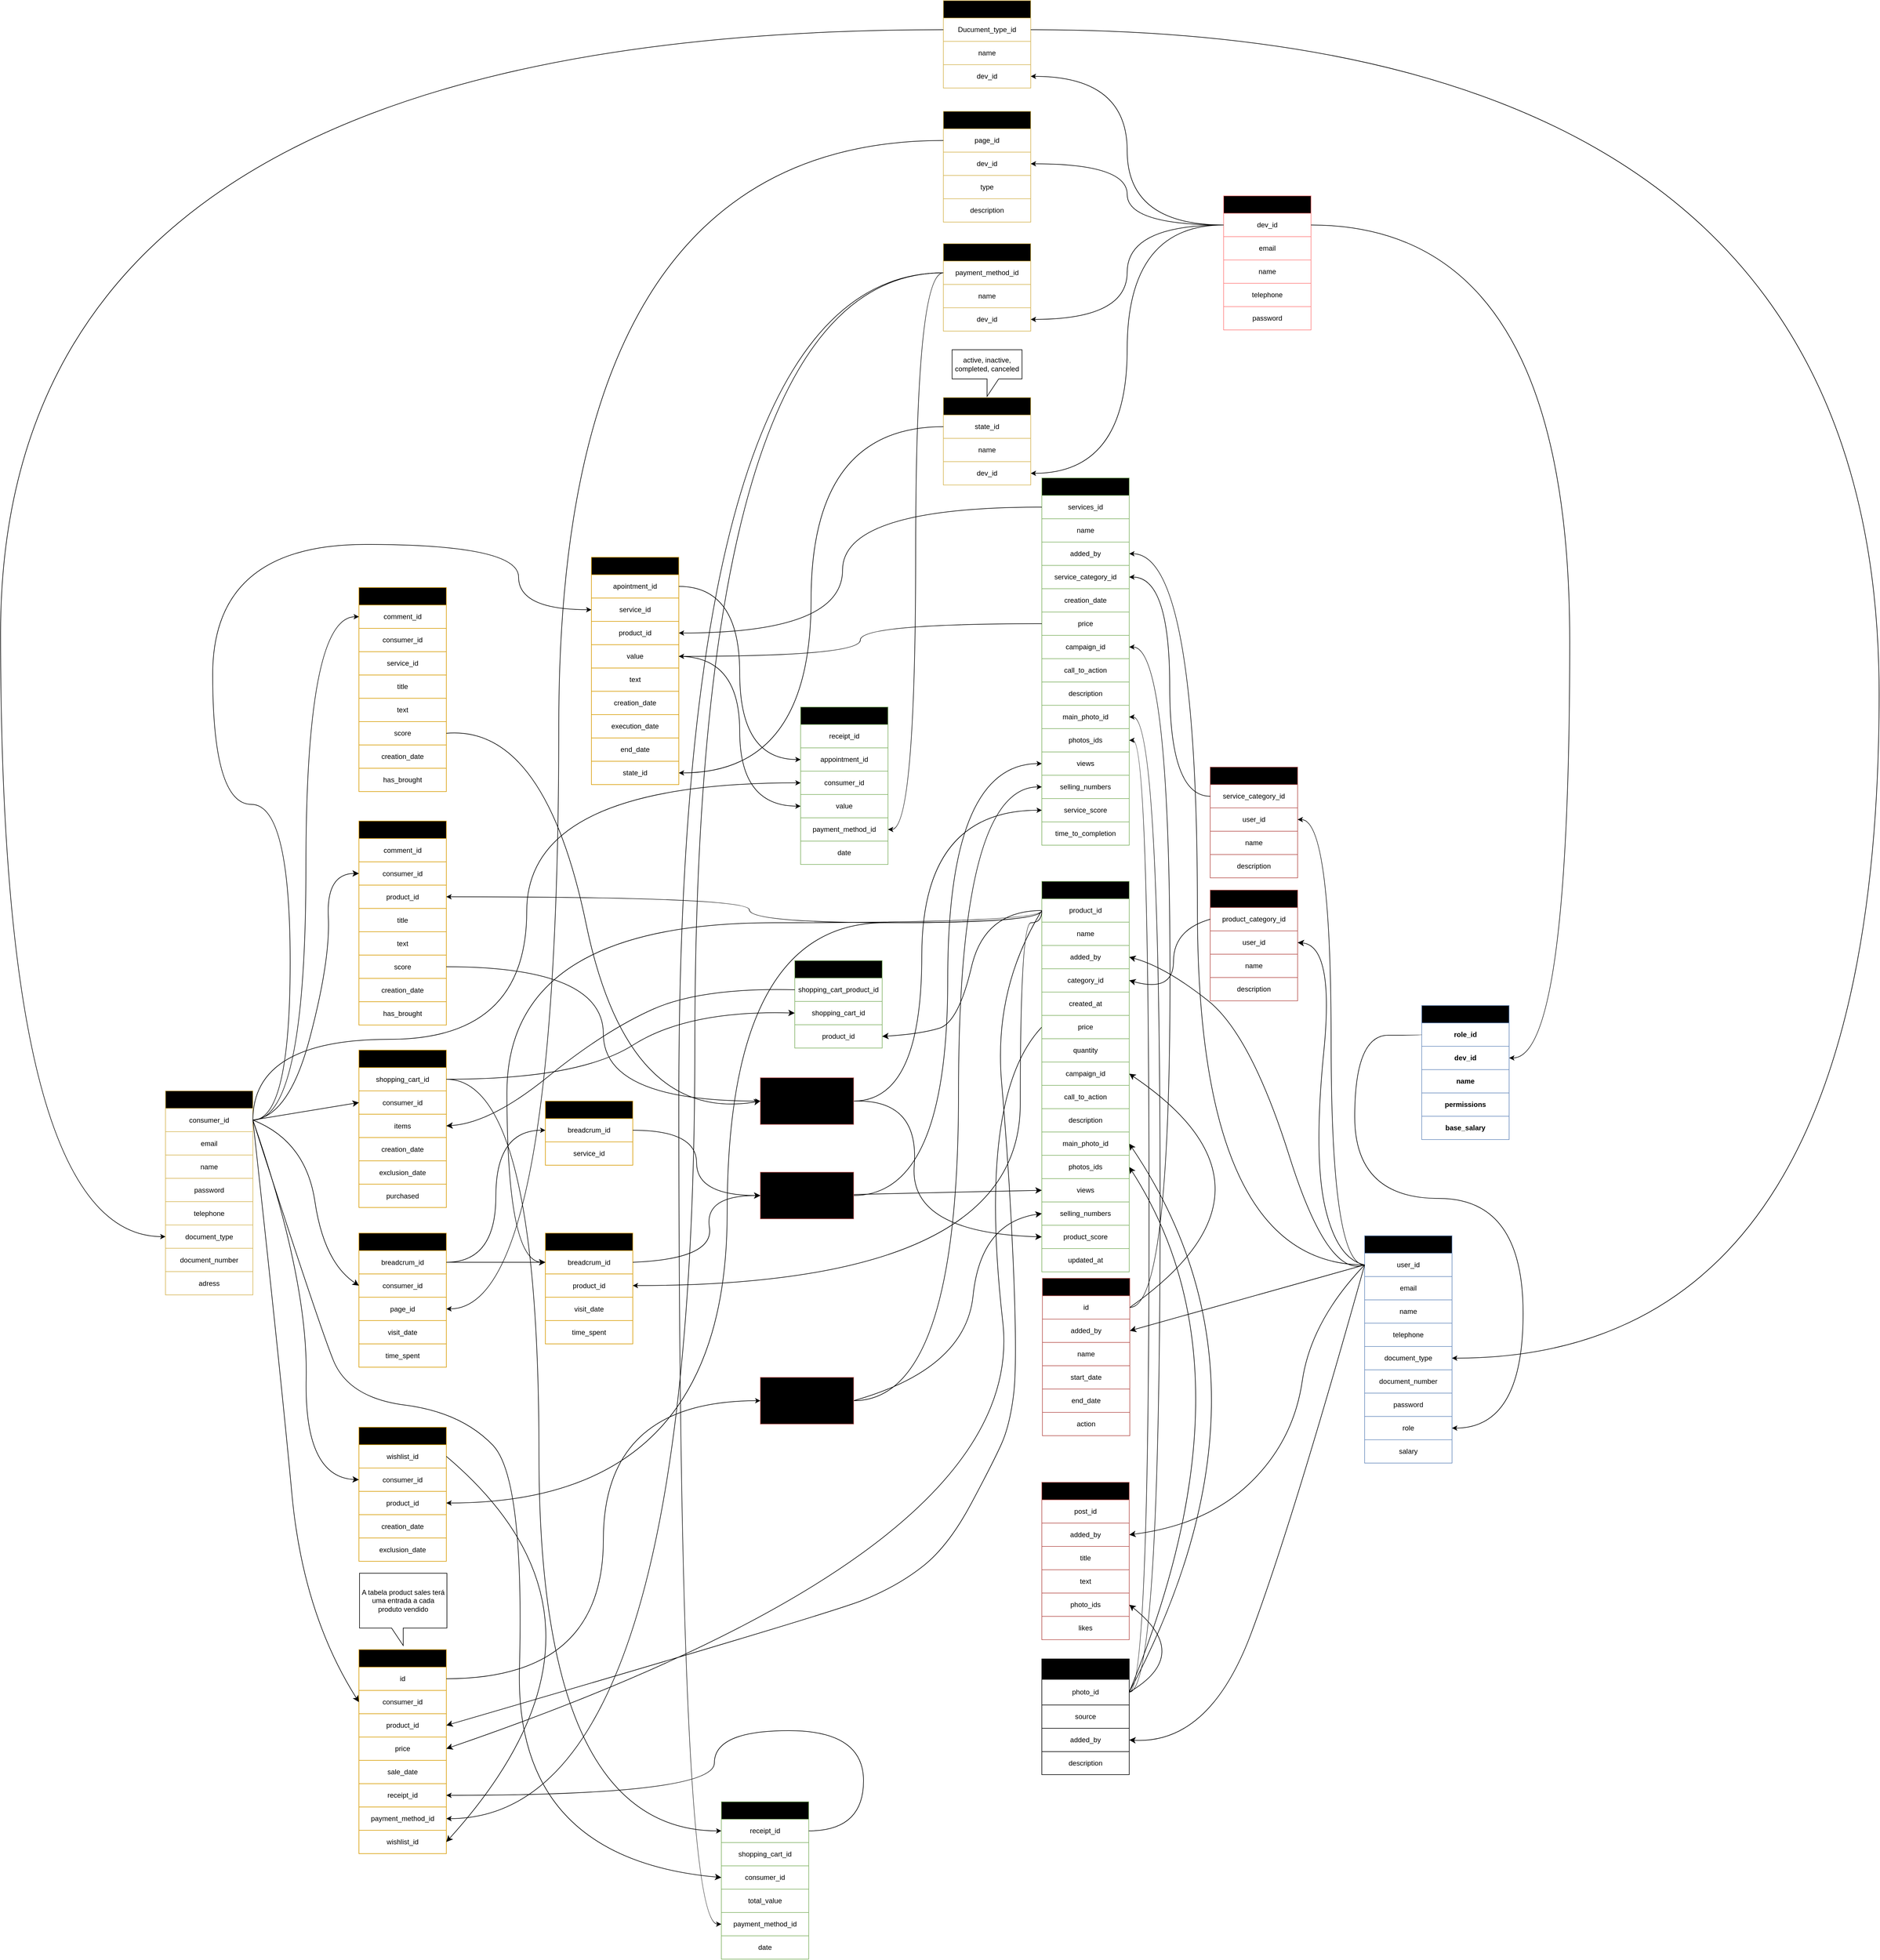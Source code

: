 <mxfile version="26.3.0">
  <diagram name="Page-1" id="fSDzbSg4ITsIo_7JX8Ku">
    <mxGraphModel dx="3800" dy="3969" grid="0" gridSize="10" guides="1" tooltips="1" connect="1" arrows="1" fold="1" page="0" pageScale="1" pageWidth="850" pageHeight="1100" math="0" shadow="0">
      <root>
        <mxCell id="0" />
        <mxCell id="1" parent="0" />
        <mxCell id="FVcaYwHXagqDAu146TD7-14" value="User" style="shape=table;startSize=30;container=1;collapsible=0;childLayout=tableLayout;fillColor=light-dark(#DAE8FC,#0000FF);gradientColor=light-dark(#7EA6E0,#000033);strokeColor=#6c8ebf;fontStyle=1" parent="1" vertex="1">
          <mxGeometry x="177" y="-758" width="150" height="390" as="geometry" />
        </mxCell>
        <mxCell id="FVcaYwHXagqDAu146TD7-15" value="" style="shape=tableRow;horizontal=0;startSize=0;swimlaneHead=0;swimlaneBody=0;strokeColor=inherit;top=0;left=0;bottom=0;right=0;collapsible=0;dropTarget=0;fillColor=none;points=[[0,0.5],[1,0.5]];portConstraint=eastwest;" parent="FVcaYwHXagqDAu146TD7-14" vertex="1">
          <mxGeometry y="30" width="150" height="40" as="geometry" />
        </mxCell>
        <mxCell id="FVcaYwHXagqDAu146TD7-16" value="user_id" style="shape=partialRectangle;html=1;whiteSpace=wrap;connectable=0;strokeColor=inherit;overflow=hidden;fillColor=none;top=0;left=0;bottom=0;right=0;pointerEvents=1;" parent="FVcaYwHXagqDAu146TD7-15" vertex="1">
          <mxGeometry width="150" height="40" as="geometry">
            <mxRectangle width="150" height="40" as="alternateBounds" />
          </mxGeometry>
        </mxCell>
        <mxCell id="FVcaYwHXagqDAu146TD7-17" value="" style="shape=tableRow;horizontal=0;startSize=0;swimlaneHead=0;swimlaneBody=0;strokeColor=inherit;top=0;left=0;bottom=0;right=0;collapsible=0;dropTarget=0;fillColor=none;points=[[0,0.5],[1,0.5]];portConstraint=eastwest;" parent="FVcaYwHXagqDAu146TD7-14" vertex="1">
          <mxGeometry y="70" width="150" height="40" as="geometry" />
        </mxCell>
        <mxCell id="FVcaYwHXagqDAu146TD7-18" value="email" style="shape=partialRectangle;html=1;whiteSpace=wrap;connectable=0;strokeColor=inherit;overflow=hidden;fillColor=none;top=0;left=0;bottom=0;right=0;pointerEvents=1;" parent="FVcaYwHXagqDAu146TD7-17" vertex="1">
          <mxGeometry width="150" height="40" as="geometry">
            <mxRectangle width="150" height="40" as="alternateBounds" />
          </mxGeometry>
        </mxCell>
        <mxCell id="FVcaYwHXagqDAu146TD7-19" value="" style="shape=tableRow;horizontal=0;startSize=0;swimlaneHead=0;swimlaneBody=0;strokeColor=inherit;top=0;left=0;bottom=0;right=0;collapsible=0;dropTarget=0;fillColor=none;points=[[0,0.5],[1,0.5]];portConstraint=eastwest;" parent="FVcaYwHXagqDAu146TD7-14" vertex="1">
          <mxGeometry y="110" width="150" height="40" as="geometry" />
        </mxCell>
        <mxCell id="FVcaYwHXagqDAu146TD7-20" value="name" style="shape=partialRectangle;html=1;whiteSpace=wrap;connectable=0;strokeColor=inherit;overflow=hidden;fillColor=none;top=0;left=0;bottom=0;right=0;pointerEvents=1;" parent="FVcaYwHXagqDAu146TD7-19" vertex="1">
          <mxGeometry width="150" height="40" as="geometry">
            <mxRectangle width="150" height="40" as="alternateBounds" />
          </mxGeometry>
        </mxCell>
        <mxCell id="FVcaYwHXagqDAu146TD7-215" style="shape=tableRow;horizontal=0;startSize=0;swimlaneHead=0;swimlaneBody=0;strokeColor=inherit;top=0;left=0;bottom=0;right=0;collapsible=0;dropTarget=0;fillColor=none;points=[[0,0.5],[1,0.5]];portConstraint=eastwest;" parent="FVcaYwHXagqDAu146TD7-14" vertex="1">
          <mxGeometry y="150" width="150" height="40" as="geometry" />
        </mxCell>
        <mxCell id="FVcaYwHXagqDAu146TD7-216" value="telephone" style="shape=partialRectangle;html=1;whiteSpace=wrap;connectable=0;strokeColor=inherit;overflow=hidden;fillColor=none;top=0;left=0;bottom=0;right=0;pointerEvents=1;" parent="FVcaYwHXagqDAu146TD7-215" vertex="1">
          <mxGeometry width="150" height="40" as="geometry">
            <mxRectangle width="150" height="40" as="alternateBounds" />
          </mxGeometry>
        </mxCell>
        <mxCell id="FVcaYwHXagqDAu146TD7-217" style="shape=tableRow;horizontal=0;startSize=0;swimlaneHead=0;swimlaneBody=0;strokeColor=inherit;top=0;left=0;bottom=0;right=0;collapsible=0;dropTarget=0;fillColor=none;points=[[0,0.5],[1,0.5]];portConstraint=eastwest;" parent="FVcaYwHXagqDAu146TD7-14" vertex="1">
          <mxGeometry y="190" width="150" height="40" as="geometry" />
        </mxCell>
        <mxCell id="FVcaYwHXagqDAu146TD7-218" value="document_type" style="shape=partialRectangle;html=1;whiteSpace=wrap;connectable=0;strokeColor=inherit;overflow=hidden;fillColor=none;top=0;left=0;bottom=0;right=0;pointerEvents=1;" parent="FVcaYwHXagqDAu146TD7-217" vertex="1">
          <mxGeometry width="150" height="40" as="geometry">
            <mxRectangle width="150" height="40" as="alternateBounds" />
          </mxGeometry>
        </mxCell>
        <mxCell id="FVcaYwHXagqDAu146TD7-219" style="shape=tableRow;horizontal=0;startSize=0;swimlaneHead=0;swimlaneBody=0;strokeColor=inherit;top=0;left=0;bottom=0;right=0;collapsible=0;dropTarget=0;fillColor=none;points=[[0,0.5],[1,0.5]];portConstraint=eastwest;" parent="FVcaYwHXagqDAu146TD7-14" vertex="1">
          <mxGeometry y="230" width="150" height="40" as="geometry" />
        </mxCell>
        <mxCell id="FVcaYwHXagqDAu146TD7-220" value="document_number" style="shape=partialRectangle;html=1;whiteSpace=wrap;connectable=0;strokeColor=inherit;overflow=hidden;fillColor=none;top=0;left=0;bottom=0;right=0;pointerEvents=1;" parent="FVcaYwHXagqDAu146TD7-219" vertex="1">
          <mxGeometry width="150" height="40" as="geometry">
            <mxRectangle width="150" height="40" as="alternateBounds" />
          </mxGeometry>
        </mxCell>
        <mxCell id="FVcaYwHXagqDAu146TD7-21" value="" style="shape=tableRow;horizontal=0;startSize=0;swimlaneHead=0;swimlaneBody=0;strokeColor=inherit;top=0;left=0;bottom=0;right=0;collapsible=0;dropTarget=0;fillColor=none;points=[[0,0.5],[1,0.5]];portConstraint=eastwest;" parent="FVcaYwHXagqDAu146TD7-14" vertex="1">
          <mxGeometry y="270" width="150" height="40" as="geometry" />
        </mxCell>
        <mxCell id="FVcaYwHXagqDAu146TD7-22" value="password" style="shape=partialRectangle;html=1;whiteSpace=wrap;connectable=0;strokeColor=inherit;overflow=hidden;fillColor=none;top=0;left=0;bottom=0;right=0;pointerEvents=1;" parent="FVcaYwHXagqDAu146TD7-21" vertex="1">
          <mxGeometry width="150" height="40" as="geometry">
            <mxRectangle width="150" height="40" as="alternateBounds" />
          </mxGeometry>
        </mxCell>
        <mxCell id="FVcaYwHXagqDAu146TD7-158" style="shape=tableRow;horizontal=0;startSize=0;swimlaneHead=0;swimlaneBody=0;strokeColor=inherit;top=0;left=0;bottom=0;right=0;collapsible=0;dropTarget=0;fillColor=none;points=[[0,0.5],[1,0.5]];portConstraint=eastwest;" parent="FVcaYwHXagqDAu146TD7-14" vertex="1">
          <mxGeometry y="310" width="150" height="40" as="geometry" />
        </mxCell>
        <mxCell id="FVcaYwHXagqDAu146TD7-159" value="role" style="shape=partialRectangle;html=1;whiteSpace=wrap;connectable=0;strokeColor=inherit;overflow=hidden;fillColor=none;top=0;left=0;bottom=0;right=0;pointerEvents=1;" parent="FVcaYwHXagqDAu146TD7-158" vertex="1">
          <mxGeometry width="150" height="40" as="geometry">
            <mxRectangle width="150" height="40" as="alternateBounds" />
          </mxGeometry>
        </mxCell>
        <mxCell id="5PYjCW3JDpEhVIXQpTaG-265" style="shape=tableRow;horizontal=0;startSize=0;swimlaneHead=0;swimlaneBody=0;strokeColor=inherit;top=0;left=0;bottom=0;right=0;collapsible=0;dropTarget=0;fillColor=none;points=[[0,0.5],[1,0.5]];portConstraint=eastwest;" parent="FVcaYwHXagqDAu146TD7-14" vertex="1">
          <mxGeometry y="350" width="150" height="40" as="geometry" />
        </mxCell>
        <mxCell id="5PYjCW3JDpEhVIXQpTaG-266" value="salary" style="shape=partialRectangle;html=1;whiteSpace=wrap;connectable=0;strokeColor=inherit;overflow=hidden;fillColor=none;top=0;left=0;bottom=0;right=0;pointerEvents=1;" parent="5PYjCW3JDpEhVIXQpTaG-265" vertex="1">
          <mxGeometry width="150" height="40" as="geometry">
            <mxRectangle width="150" height="40" as="alternateBounds" />
          </mxGeometry>
        </mxCell>
        <mxCell id="FVcaYwHXagqDAu146TD7-170" value="Campaign" style="shape=table;startSize=30;container=1;collapsible=0;childLayout=tableLayout;fillColor=light-dark(#F8CECC,#0000FF);strokeColor=light-dark(#B85450,#FFCCCC);gradientColor=light-dark(#EA6B66,#00FF00);fontStyle=1;fontColor=light-dark(#000000,#000000);" parent="1" vertex="1">
          <mxGeometry x="-376" y="-685" width="150" height="270" as="geometry" />
        </mxCell>
        <mxCell id="FVcaYwHXagqDAu146TD7-171" value="" style="shape=tableRow;horizontal=0;startSize=0;swimlaneHead=0;swimlaneBody=0;strokeColor=inherit;top=0;left=0;bottom=0;right=0;collapsible=0;dropTarget=0;fillColor=none;points=[[0,0.5],[1,0.5]];portConstraint=eastwest;" parent="FVcaYwHXagqDAu146TD7-170" vertex="1">
          <mxGeometry y="30" width="150" height="40" as="geometry" />
        </mxCell>
        <mxCell id="FVcaYwHXagqDAu146TD7-172" value="id" style="shape=partialRectangle;html=1;whiteSpace=wrap;connectable=0;strokeColor=inherit;overflow=hidden;fillColor=none;top=0;left=0;bottom=0;right=0;pointerEvents=1;" parent="FVcaYwHXagqDAu146TD7-171" vertex="1">
          <mxGeometry width="150" height="40" as="geometry">
            <mxRectangle width="150" height="40" as="alternateBounds" />
          </mxGeometry>
        </mxCell>
        <mxCell id="FVcaYwHXagqDAu146TD7-191" style="shape=tableRow;horizontal=0;startSize=0;swimlaneHead=0;swimlaneBody=0;strokeColor=inherit;top=0;left=0;bottom=0;right=0;collapsible=0;dropTarget=0;fillColor=none;points=[[0,0.5],[1,0.5]];portConstraint=eastwest;" parent="FVcaYwHXagqDAu146TD7-170" vertex="1">
          <mxGeometry y="70" width="150" height="40" as="geometry" />
        </mxCell>
        <mxCell id="FVcaYwHXagqDAu146TD7-192" value="added_by" style="shape=partialRectangle;html=1;whiteSpace=wrap;connectable=0;strokeColor=inherit;overflow=hidden;fillColor=none;top=0;left=0;bottom=0;right=0;pointerEvents=1;" parent="FVcaYwHXagqDAu146TD7-191" vertex="1">
          <mxGeometry width="150" height="40" as="geometry">
            <mxRectangle width="150" height="40" as="alternateBounds" />
          </mxGeometry>
        </mxCell>
        <mxCell id="FVcaYwHXagqDAu146TD7-173" value="" style="shape=tableRow;horizontal=0;startSize=0;swimlaneHead=0;swimlaneBody=0;strokeColor=inherit;top=0;left=0;bottom=0;right=0;collapsible=0;dropTarget=0;fillColor=none;points=[[0,0.5],[1,0.5]];portConstraint=eastwest;" parent="FVcaYwHXagqDAu146TD7-170" vertex="1">
          <mxGeometry y="110" width="150" height="40" as="geometry" />
        </mxCell>
        <mxCell id="FVcaYwHXagqDAu146TD7-174" value="name" style="shape=partialRectangle;html=1;whiteSpace=wrap;connectable=0;strokeColor=inherit;overflow=hidden;fillColor=none;top=0;left=0;bottom=0;right=0;pointerEvents=1;" parent="FVcaYwHXagqDAu146TD7-173" vertex="1">
          <mxGeometry width="150" height="40" as="geometry">
            <mxRectangle width="150" height="40" as="alternateBounds" />
          </mxGeometry>
        </mxCell>
        <mxCell id="FVcaYwHXagqDAu146TD7-175" value="" style="shape=tableRow;horizontal=0;startSize=0;swimlaneHead=0;swimlaneBody=0;strokeColor=inherit;top=0;left=0;bottom=0;right=0;collapsible=0;dropTarget=0;fillColor=none;points=[[0,0.5],[1,0.5]];portConstraint=eastwest;" parent="FVcaYwHXagqDAu146TD7-170" vertex="1">
          <mxGeometry y="150" width="150" height="40" as="geometry" />
        </mxCell>
        <mxCell id="FVcaYwHXagqDAu146TD7-176" value="start_date" style="shape=partialRectangle;html=1;whiteSpace=wrap;connectable=0;strokeColor=inherit;overflow=hidden;fillColor=none;top=0;left=0;bottom=0;right=0;pointerEvents=1;" parent="FVcaYwHXagqDAu146TD7-175" vertex="1">
          <mxGeometry width="150" height="40" as="geometry">
            <mxRectangle width="150" height="40" as="alternateBounds" />
          </mxGeometry>
        </mxCell>
        <mxCell id="FVcaYwHXagqDAu146TD7-177" value="" style="shape=tableRow;horizontal=0;startSize=0;swimlaneHead=0;swimlaneBody=0;strokeColor=inherit;top=0;left=0;bottom=0;right=0;collapsible=0;dropTarget=0;fillColor=none;points=[[0,0.5],[1,0.5]];portConstraint=eastwest;" parent="FVcaYwHXagqDAu146TD7-170" vertex="1">
          <mxGeometry y="190" width="150" height="40" as="geometry" />
        </mxCell>
        <mxCell id="FVcaYwHXagqDAu146TD7-178" value="end_date" style="shape=partialRectangle;html=1;whiteSpace=wrap;connectable=0;strokeColor=inherit;overflow=hidden;fillColor=none;top=0;left=0;bottom=0;right=0;pointerEvents=1;" parent="FVcaYwHXagqDAu146TD7-177" vertex="1">
          <mxGeometry width="150" height="40" as="geometry">
            <mxRectangle width="150" height="40" as="alternateBounds" />
          </mxGeometry>
        </mxCell>
        <mxCell id="FVcaYwHXagqDAu146TD7-179" style="shape=tableRow;horizontal=0;startSize=0;swimlaneHead=0;swimlaneBody=0;strokeColor=inherit;top=0;left=0;bottom=0;right=0;collapsible=0;dropTarget=0;fillColor=none;points=[[0,0.5],[1,0.5]];portConstraint=eastwest;" parent="FVcaYwHXagqDAu146TD7-170" vertex="1">
          <mxGeometry y="230" width="150" height="40" as="geometry" />
        </mxCell>
        <mxCell id="FVcaYwHXagqDAu146TD7-180" value="action" style="shape=partialRectangle;html=1;whiteSpace=wrap;connectable=0;strokeColor=inherit;overflow=hidden;fillColor=none;top=0;left=0;bottom=0;right=0;pointerEvents=1;" parent="FVcaYwHXagqDAu146TD7-179" vertex="1">
          <mxGeometry width="150" height="40" as="geometry">
            <mxRectangle width="150" height="40" as="alternateBounds" />
          </mxGeometry>
        </mxCell>
        <mxCell id="FVcaYwHXagqDAu146TD7-196" value="Consumer" style="shape=table;startSize=30;container=1;collapsible=0;childLayout=tableLayout;fillColor=light-dark(#FFFFFF,#FFFF00);gradientColor=light-dark(#FFD966,#333300);strokeColor=light-dark(#D6B656,#666600);fontColor=light-dark(#000000,#000000);fontStyle=1" parent="1" vertex="1">
          <mxGeometry x="-1881" y="-1006.5" width="150" height="350" as="geometry" />
        </mxCell>
        <mxCell id="FVcaYwHXagqDAu146TD7-197" value="" style="shape=tableRow;horizontal=0;startSize=0;swimlaneHead=0;swimlaneBody=0;strokeColor=light-dark(#D6B656,#666600);top=0;left=0;bottom=0;right=0;collapsible=0;dropTarget=0;fillColor=none;points=[[0,0.5],[1,0.5]];portConstraint=eastwest;" parent="FVcaYwHXagqDAu146TD7-196" vertex="1">
          <mxGeometry y="30" width="150" height="40" as="geometry" />
        </mxCell>
        <mxCell id="FVcaYwHXagqDAu146TD7-198" value="consumer_id" style="shape=partialRectangle;html=1;whiteSpace=wrap;connectable=0;strokeColor=light-dark(#D6B656,#666600);overflow=hidden;fillColor=none;top=0;left=0;bottom=0;right=0;pointerEvents=1;" parent="FVcaYwHXagqDAu146TD7-197" vertex="1">
          <mxGeometry width="150" height="40" as="geometry">
            <mxRectangle width="150" height="40" as="alternateBounds" />
          </mxGeometry>
        </mxCell>
        <mxCell id="FVcaYwHXagqDAu146TD7-199" value="" style="shape=tableRow;horizontal=0;startSize=0;swimlaneHead=0;swimlaneBody=0;strokeColor=light-dark(#D6B656,#666600);top=0;left=0;bottom=0;right=0;collapsible=0;dropTarget=0;fillColor=none;points=[[0,0.5],[1,0.5]];portConstraint=eastwest;" parent="FVcaYwHXagqDAu146TD7-196" vertex="1">
          <mxGeometry y="70" width="150" height="40" as="geometry" />
        </mxCell>
        <mxCell id="FVcaYwHXagqDAu146TD7-200" value="email" style="shape=partialRectangle;html=1;whiteSpace=wrap;connectable=0;strokeColor=light-dark(#D6B656,#666600);overflow=hidden;fillColor=none;top=0;left=0;bottom=0;right=0;pointerEvents=1;" parent="FVcaYwHXagqDAu146TD7-199" vertex="1">
          <mxGeometry width="150" height="40" as="geometry">
            <mxRectangle width="150" height="40" as="alternateBounds" />
          </mxGeometry>
        </mxCell>
        <mxCell id="FVcaYwHXagqDAu146TD7-201" value="" style="shape=tableRow;horizontal=0;startSize=0;swimlaneHead=0;swimlaneBody=0;strokeColor=light-dark(#D6B656,#666600);top=0;left=0;bottom=0;right=0;collapsible=0;dropTarget=0;fillColor=none;points=[[0,0.5],[1,0.5]];portConstraint=eastwest;" parent="FVcaYwHXagqDAu146TD7-196" vertex="1">
          <mxGeometry y="110" width="150" height="40" as="geometry" />
        </mxCell>
        <mxCell id="FVcaYwHXagqDAu146TD7-202" value="name" style="shape=partialRectangle;html=1;whiteSpace=wrap;connectable=0;strokeColor=light-dark(#D6B656,#666600);overflow=hidden;fillColor=none;top=0;left=0;bottom=0;right=0;pointerEvents=1;" parent="FVcaYwHXagqDAu146TD7-201" vertex="1">
          <mxGeometry width="150" height="40" as="geometry">
            <mxRectangle width="150" height="40" as="alternateBounds" />
          </mxGeometry>
        </mxCell>
        <mxCell id="FVcaYwHXagqDAu146TD7-203" value="" style="shape=tableRow;horizontal=0;startSize=0;swimlaneHead=0;swimlaneBody=0;strokeColor=light-dark(#D6B656,#666600);top=0;left=0;bottom=0;right=0;collapsible=0;dropTarget=0;fillColor=none;points=[[0,0.5],[1,0.5]];portConstraint=eastwest;" parent="FVcaYwHXagqDAu146TD7-196" vertex="1">
          <mxGeometry y="150" width="150" height="40" as="geometry" />
        </mxCell>
        <mxCell id="FVcaYwHXagqDAu146TD7-204" value="password" style="shape=partialRectangle;html=1;whiteSpace=wrap;connectable=0;strokeColor=light-dark(#D6B656,#666600);overflow=hidden;fillColor=none;top=0;left=0;bottom=0;right=0;pointerEvents=1;" parent="FVcaYwHXagqDAu146TD7-203" vertex="1">
          <mxGeometry width="150" height="40" as="geometry">
            <mxRectangle width="150" height="40" as="alternateBounds" />
          </mxGeometry>
        </mxCell>
        <mxCell id="FVcaYwHXagqDAu146TD7-209" value="" style="shape=tableRow;horizontal=0;startSize=0;swimlaneHead=0;swimlaneBody=0;strokeColor=light-dark(#D6B656,#666600);top=0;left=0;bottom=0;right=0;collapsible=0;dropTarget=0;fillColor=none;points=[[0,0.5],[1,0.5]];portConstraint=eastwest;" parent="FVcaYwHXagqDAu146TD7-196" vertex="1">
          <mxGeometry y="190" width="150" height="40" as="geometry" />
        </mxCell>
        <mxCell id="FVcaYwHXagqDAu146TD7-210" value="telephone" style="shape=partialRectangle;html=1;whiteSpace=wrap;connectable=0;strokeColor=light-dark(#D6B656,#666600);overflow=hidden;fillColor=none;top=0;left=0;bottom=0;right=0;pointerEvents=1;" parent="FVcaYwHXagqDAu146TD7-209" vertex="1">
          <mxGeometry width="150" height="40" as="geometry">
            <mxRectangle width="150" height="40" as="alternateBounds" />
          </mxGeometry>
        </mxCell>
        <mxCell id="FVcaYwHXagqDAu146TD7-211" value="" style="shape=tableRow;horizontal=0;startSize=0;swimlaneHead=0;swimlaneBody=0;strokeColor=light-dark(#D6B656,#666600);top=0;left=0;bottom=0;right=0;collapsible=0;dropTarget=0;fillColor=none;points=[[0,0.5],[1,0.5]];portConstraint=eastwest;" parent="FVcaYwHXagqDAu146TD7-196" vertex="1">
          <mxGeometry y="230" width="150" height="40" as="geometry" />
        </mxCell>
        <mxCell id="FVcaYwHXagqDAu146TD7-212" value="document_type" style="shape=partialRectangle;html=1;whiteSpace=wrap;connectable=0;strokeColor=light-dark(#D6B656,#666600);overflow=hidden;fillColor=none;top=0;left=0;bottom=0;right=0;pointerEvents=1;" parent="FVcaYwHXagqDAu146TD7-211" vertex="1">
          <mxGeometry width="150" height="40" as="geometry">
            <mxRectangle width="150" height="40" as="alternateBounds" />
          </mxGeometry>
        </mxCell>
        <mxCell id="FVcaYwHXagqDAu146TD7-213" style="shape=tableRow;horizontal=0;startSize=0;swimlaneHead=0;swimlaneBody=0;strokeColor=light-dark(#D6B656,#666600);top=0;left=0;bottom=0;right=0;collapsible=0;dropTarget=0;fillColor=none;points=[[0,0.5],[1,0.5]];portConstraint=eastwest;" parent="FVcaYwHXagqDAu146TD7-196" vertex="1">
          <mxGeometry y="270" width="150" height="40" as="geometry" />
        </mxCell>
        <mxCell id="FVcaYwHXagqDAu146TD7-214" value="document_number" style="shape=partialRectangle;html=1;whiteSpace=wrap;connectable=0;strokeColor=light-dark(#D6B656,#666600);overflow=hidden;fillColor=none;top=0;left=0;bottom=0;right=0;pointerEvents=1;" parent="FVcaYwHXagqDAu146TD7-213" vertex="1">
          <mxGeometry width="150" height="40" as="geometry">
            <mxRectangle width="150" height="40" as="alternateBounds" />
          </mxGeometry>
        </mxCell>
        <mxCell id="5PYjCW3JDpEhVIXQpTaG-267" style="shape=tableRow;horizontal=0;startSize=0;swimlaneHead=0;swimlaneBody=0;strokeColor=light-dark(#D6B656,#666600);top=0;left=0;bottom=0;right=0;collapsible=0;dropTarget=0;fillColor=none;points=[[0,0.5],[1,0.5]];portConstraint=eastwest;" parent="FVcaYwHXagqDAu146TD7-196" vertex="1">
          <mxGeometry y="310" width="150" height="40" as="geometry" />
        </mxCell>
        <mxCell id="5PYjCW3JDpEhVIXQpTaG-268" value="adress" style="shape=partialRectangle;html=1;whiteSpace=wrap;connectable=0;strokeColor=light-dark(#D6B656,#666600);overflow=hidden;fillColor=none;top=0;left=0;bottom=0;right=0;pointerEvents=1;" parent="5PYjCW3JDpEhVIXQpTaG-267" vertex="1">
          <mxGeometry width="150" height="40" as="geometry">
            <mxRectangle width="150" height="40" as="alternateBounds" />
          </mxGeometry>
        </mxCell>
        <mxCell id="FVcaYwHXagqDAu146TD7-227" value="Product_viewed" style="shape=table;startSize=30;container=1;collapsible=0;childLayout=tableLayout;fillColor=light-dark(#FFCD28,#CCCC00);strokeColor=light-dark(#D79B00,#E6D0DE);gradientColor=light-dark(#FFA500,#006600);fontStyle=1" parent="1" vertex="1">
          <mxGeometry x="-1229" y="-762.5" width="150" height="190" as="geometry" />
        </mxCell>
        <mxCell id="FVcaYwHXagqDAu146TD7-228" value="" style="shape=tableRow;horizontal=0;startSize=0;swimlaneHead=0;swimlaneBody=0;strokeColor=inherit;top=0;left=0;bottom=0;right=0;collapsible=0;dropTarget=0;fillColor=none;points=[[0,0.5],[1,0.5]];portConstraint=eastwest;" parent="FVcaYwHXagqDAu146TD7-227" vertex="1">
          <mxGeometry y="30" width="150" height="40" as="geometry" />
        </mxCell>
        <mxCell id="FVcaYwHXagqDAu146TD7-229" value="breadcrum_id" style="shape=partialRectangle;html=1;whiteSpace=wrap;connectable=0;strokeColor=inherit;overflow=hidden;fillColor=none;top=0;left=0;bottom=0;right=0;pointerEvents=1;" parent="FVcaYwHXagqDAu146TD7-228" vertex="1">
          <mxGeometry width="150" height="40" as="geometry">
            <mxRectangle width="150" height="40" as="alternateBounds" />
          </mxGeometry>
        </mxCell>
        <mxCell id="FVcaYwHXagqDAu146TD7-230" value="" style="shape=tableRow;horizontal=0;startSize=0;swimlaneHead=0;swimlaneBody=0;strokeColor=inherit;top=0;left=0;bottom=0;right=0;collapsible=0;dropTarget=0;fillColor=none;points=[[0,0.5],[1,0.5]];portConstraint=eastwest;" parent="FVcaYwHXagqDAu146TD7-227" vertex="1">
          <mxGeometry y="70" width="150" height="40" as="geometry" />
        </mxCell>
        <mxCell id="FVcaYwHXagqDAu146TD7-231" value="product_id" style="shape=partialRectangle;html=1;whiteSpace=wrap;connectable=0;strokeColor=inherit;overflow=hidden;fillColor=none;top=0;left=0;bottom=0;right=0;pointerEvents=1;" parent="FVcaYwHXagqDAu146TD7-230" vertex="1">
          <mxGeometry width="150" height="40" as="geometry">
            <mxRectangle width="150" height="40" as="alternateBounds" />
          </mxGeometry>
        </mxCell>
        <mxCell id="FVcaYwHXagqDAu146TD7-232" value="" style="shape=tableRow;horizontal=0;startSize=0;swimlaneHead=0;swimlaneBody=0;strokeColor=inherit;top=0;left=0;bottom=0;right=0;collapsible=0;dropTarget=0;fillColor=none;points=[[0,0.5],[1,0.5]];portConstraint=eastwest;" parent="FVcaYwHXagqDAu146TD7-227" vertex="1">
          <mxGeometry y="110" width="150" height="40" as="geometry" />
        </mxCell>
        <mxCell id="FVcaYwHXagqDAu146TD7-233" value="visit_date" style="shape=partialRectangle;html=1;whiteSpace=wrap;connectable=0;strokeColor=inherit;overflow=hidden;fillColor=none;top=0;left=0;bottom=0;right=0;pointerEvents=1;" parent="FVcaYwHXagqDAu146TD7-232" vertex="1">
          <mxGeometry width="150" height="40" as="geometry">
            <mxRectangle width="150" height="40" as="alternateBounds" />
          </mxGeometry>
        </mxCell>
        <mxCell id="FVcaYwHXagqDAu146TD7-234" value="" style="shape=tableRow;horizontal=0;startSize=0;swimlaneHead=0;swimlaneBody=0;strokeColor=inherit;top=0;left=0;bottom=0;right=0;collapsible=0;dropTarget=0;fillColor=none;points=[[0,0.5],[1,0.5]];portConstraint=eastwest;" parent="FVcaYwHXagqDAu146TD7-227" vertex="1">
          <mxGeometry y="150" width="150" height="40" as="geometry" />
        </mxCell>
        <mxCell id="FVcaYwHXagqDAu146TD7-235" value="time_spent" style="shape=partialRectangle;html=1;whiteSpace=wrap;connectable=0;strokeColor=inherit;overflow=hidden;fillColor=none;top=0;left=0;bottom=0;right=0;pointerEvents=1;" parent="FVcaYwHXagqDAu146TD7-234" vertex="1">
          <mxGeometry width="150" height="40" as="geometry">
            <mxRectangle width="150" height="40" as="alternateBounds" />
          </mxGeometry>
        </mxCell>
        <mxCell id="FVcaYwHXagqDAu146TD7-252" value="Shopping_cart" style="shape=table;startSize=30;container=1;collapsible=0;childLayout=tableLayout;fillColor=light-dark(#D5E8D4,#FFFF00);strokeColor=light-dark(#D79B00,#FFFFFF);gradientColor=light-dark(#97D077,#00FF00);fontColor=light-dark(#000000,#000000);fontStyle=1" parent="1" vertex="1">
          <mxGeometry x="-1549" y="-1076.5" width="150" height="270" as="geometry" />
        </mxCell>
        <mxCell id="FVcaYwHXagqDAu146TD7-253" value="" style="shape=tableRow;horizontal=0;startSize=0;swimlaneHead=0;swimlaneBody=0;strokeColor=inherit;top=0;left=0;bottom=0;right=0;collapsible=0;dropTarget=0;fillColor=none;points=[[0,0.5],[1,0.5]];portConstraint=eastwest;" parent="FVcaYwHXagqDAu146TD7-252" vertex="1">
          <mxGeometry y="30" width="150" height="40" as="geometry" />
        </mxCell>
        <mxCell id="FVcaYwHXagqDAu146TD7-254" value="shopping_cart_id" style="shape=partialRectangle;html=1;whiteSpace=wrap;connectable=0;strokeColor=inherit;overflow=hidden;fillColor=none;top=0;left=0;bottom=0;right=0;pointerEvents=1;" parent="FVcaYwHXagqDAu146TD7-253" vertex="1">
          <mxGeometry width="150" height="40" as="geometry">
            <mxRectangle width="150" height="40" as="alternateBounds" />
          </mxGeometry>
        </mxCell>
        <mxCell id="FVcaYwHXagqDAu146TD7-299" style="shape=tableRow;horizontal=0;startSize=0;swimlaneHead=0;swimlaneBody=0;strokeColor=inherit;top=0;left=0;bottom=0;right=0;collapsible=0;dropTarget=0;fillColor=none;points=[[0,0.5],[1,0.5]];portConstraint=eastwest;" parent="FVcaYwHXagqDAu146TD7-252" vertex="1">
          <mxGeometry y="70" width="150" height="40" as="geometry" />
        </mxCell>
        <mxCell id="FVcaYwHXagqDAu146TD7-300" value="consumer_id" style="shape=partialRectangle;html=1;whiteSpace=wrap;connectable=0;strokeColor=inherit;overflow=hidden;fillColor=none;top=0;left=0;bottom=0;right=0;pointerEvents=1;" parent="FVcaYwHXagqDAu146TD7-299" vertex="1">
          <mxGeometry width="150" height="40" as="geometry">
            <mxRectangle width="150" height="40" as="alternateBounds" />
          </mxGeometry>
        </mxCell>
        <mxCell id="FVcaYwHXagqDAu146TD7-255" value="" style="shape=tableRow;horizontal=0;startSize=0;swimlaneHead=0;swimlaneBody=0;strokeColor=inherit;top=0;left=0;bottom=0;right=0;collapsible=0;dropTarget=0;fillColor=none;points=[[0,0.5],[1,0.5]];portConstraint=eastwest;" parent="FVcaYwHXagqDAu146TD7-252" vertex="1">
          <mxGeometry y="110" width="150" height="40" as="geometry" />
        </mxCell>
        <mxCell id="FVcaYwHXagqDAu146TD7-256" value="items" style="shape=partialRectangle;html=1;whiteSpace=wrap;connectable=0;strokeColor=inherit;overflow=hidden;fillColor=none;top=0;left=0;bottom=0;right=0;pointerEvents=1;" parent="FVcaYwHXagqDAu146TD7-255" vertex="1">
          <mxGeometry width="150" height="40" as="geometry">
            <mxRectangle width="150" height="40" as="alternateBounds" />
          </mxGeometry>
        </mxCell>
        <mxCell id="FVcaYwHXagqDAu146TD7-257" value="" style="shape=tableRow;horizontal=0;startSize=0;swimlaneHead=0;swimlaneBody=0;strokeColor=inherit;top=0;left=0;bottom=0;right=0;collapsible=0;dropTarget=0;fillColor=none;points=[[0,0.5],[1,0.5]];portConstraint=eastwest;" parent="FVcaYwHXagqDAu146TD7-252" vertex="1">
          <mxGeometry y="150" width="150" height="40" as="geometry" />
        </mxCell>
        <mxCell id="FVcaYwHXagqDAu146TD7-258" value="creation_date" style="shape=partialRectangle;html=1;whiteSpace=wrap;connectable=0;strokeColor=inherit;overflow=hidden;fillColor=none;top=0;left=0;bottom=0;right=0;pointerEvents=1;" parent="FVcaYwHXagqDAu146TD7-257" vertex="1">
          <mxGeometry width="150" height="40" as="geometry">
            <mxRectangle width="150" height="40" as="alternateBounds" />
          </mxGeometry>
        </mxCell>
        <mxCell id="FVcaYwHXagqDAu146TD7-259" value="" style="shape=tableRow;horizontal=0;startSize=0;swimlaneHead=0;swimlaneBody=0;strokeColor=inherit;top=0;left=0;bottom=0;right=0;collapsible=0;dropTarget=0;fillColor=none;points=[[0,0.5],[1,0.5]];portConstraint=eastwest;" parent="FVcaYwHXagqDAu146TD7-252" vertex="1">
          <mxGeometry y="190" width="150" height="40" as="geometry" />
        </mxCell>
        <mxCell id="FVcaYwHXagqDAu146TD7-260" value="exclusion_date" style="shape=partialRectangle;html=1;whiteSpace=wrap;connectable=0;strokeColor=inherit;overflow=hidden;fillColor=none;top=0;left=0;bottom=0;right=0;pointerEvents=1;" parent="FVcaYwHXagqDAu146TD7-259" vertex="1">
          <mxGeometry width="150" height="40" as="geometry">
            <mxRectangle width="150" height="40" as="alternateBounds" />
          </mxGeometry>
        </mxCell>
        <mxCell id="FVcaYwHXagqDAu146TD7-261" value="" style="shape=tableRow;horizontal=0;startSize=0;swimlaneHead=0;swimlaneBody=0;strokeColor=inherit;top=0;left=0;bottom=0;right=0;collapsible=0;dropTarget=0;fillColor=none;points=[[0,0.5],[1,0.5]];portConstraint=eastwest;" parent="FVcaYwHXagqDAu146TD7-252" vertex="1">
          <mxGeometry y="230" width="150" height="40" as="geometry" />
        </mxCell>
        <mxCell id="FVcaYwHXagqDAu146TD7-262" value="purchased" style="shape=partialRectangle;html=1;whiteSpace=wrap;connectable=0;strokeColor=inherit;overflow=hidden;fillColor=none;top=0;left=0;bottom=0;right=0;pointerEvents=1;" parent="FVcaYwHXagqDAu146TD7-261" vertex="1">
          <mxGeometry width="150" height="40" as="geometry">
            <mxRectangle width="150" height="40" as="alternateBounds" />
          </mxGeometry>
        </mxCell>
        <mxCell id="FVcaYwHXagqDAu146TD7-273" value="Product_comments" style="shape=table;startSize=30;container=1;collapsible=0;childLayout=tableLayout;fillColor=light-dark(#FFCD28,#FFFF33);strokeColor=light-dark(#D79B00,#FFFFFF);gradientColor=light-dark(#FFA500,#CC6600);fontColor=light-dark(#000000,#000000);fontStyle=1" parent="1" vertex="1">
          <mxGeometry x="-1549" y="-1469.5" width="150" height="350" as="geometry" />
        </mxCell>
        <mxCell id="FVcaYwHXagqDAu146TD7-274" value="" style="shape=tableRow;horizontal=0;startSize=0;swimlaneHead=0;swimlaneBody=0;strokeColor=inherit;top=0;left=0;bottom=0;right=0;collapsible=0;dropTarget=0;fillColor=none;points=[[0,0.5],[1,0.5]];portConstraint=eastwest;" parent="FVcaYwHXagqDAu146TD7-273" vertex="1">
          <mxGeometry y="30" width="150" height="40" as="geometry" />
        </mxCell>
        <mxCell id="FVcaYwHXagqDAu146TD7-275" value="comment_id" style="shape=partialRectangle;html=1;whiteSpace=wrap;connectable=0;strokeColor=inherit;overflow=hidden;fillColor=none;top=0;left=0;bottom=0;right=0;pointerEvents=1;" parent="FVcaYwHXagqDAu146TD7-274" vertex="1">
          <mxGeometry width="150" height="40" as="geometry">
            <mxRectangle width="150" height="40" as="alternateBounds" />
          </mxGeometry>
        </mxCell>
        <mxCell id="FVcaYwHXagqDAu146TD7-296" style="shape=tableRow;horizontal=0;startSize=0;swimlaneHead=0;swimlaneBody=0;strokeColor=inherit;top=0;left=0;bottom=0;right=0;collapsible=0;dropTarget=0;fillColor=none;points=[[0,0.5],[1,0.5]];portConstraint=eastwest;" parent="FVcaYwHXagqDAu146TD7-273" vertex="1">
          <mxGeometry y="70" width="150" height="40" as="geometry" />
        </mxCell>
        <mxCell id="FVcaYwHXagqDAu146TD7-297" value="consumer_id" style="shape=partialRectangle;html=1;whiteSpace=wrap;connectable=0;strokeColor=inherit;overflow=hidden;fillColor=none;top=0;left=0;bottom=0;right=0;pointerEvents=1;" parent="FVcaYwHXagqDAu146TD7-296" vertex="1">
          <mxGeometry width="150" height="40" as="geometry">
            <mxRectangle width="150" height="40" as="alternateBounds" />
          </mxGeometry>
        </mxCell>
        <mxCell id="FVcaYwHXagqDAu146TD7-294" style="shape=tableRow;horizontal=0;startSize=0;swimlaneHead=0;swimlaneBody=0;strokeColor=inherit;top=0;left=0;bottom=0;right=0;collapsible=0;dropTarget=0;fillColor=none;points=[[0,0.5],[1,0.5]];portConstraint=eastwest;" parent="FVcaYwHXagqDAu146TD7-273" vertex="1">
          <mxGeometry y="110" width="150" height="40" as="geometry" />
        </mxCell>
        <mxCell id="FVcaYwHXagqDAu146TD7-295" value="product_id" style="shape=partialRectangle;html=1;whiteSpace=wrap;connectable=0;strokeColor=inherit;overflow=hidden;fillColor=none;top=0;left=0;bottom=0;right=0;pointerEvents=1;" parent="FVcaYwHXagqDAu146TD7-294" vertex="1">
          <mxGeometry width="150" height="40" as="geometry">
            <mxRectangle width="150" height="40" as="alternateBounds" />
          </mxGeometry>
        </mxCell>
        <mxCell id="FVcaYwHXagqDAu146TD7-276" value="" style="shape=tableRow;horizontal=0;startSize=0;swimlaneHead=0;swimlaneBody=0;strokeColor=inherit;top=0;left=0;bottom=0;right=0;collapsible=0;dropTarget=0;fillColor=none;points=[[0,0.5],[1,0.5]];portConstraint=eastwest;" parent="FVcaYwHXagqDAu146TD7-273" vertex="1">
          <mxGeometry y="150" width="150" height="40" as="geometry" />
        </mxCell>
        <mxCell id="FVcaYwHXagqDAu146TD7-277" value="title" style="shape=partialRectangle;html=1;whiteSpace=wrap;connectable=0;strokeColor=inherit;overflow=hidden;fillColor=none;top=0;left=0;bottom=0;right=0;pointerEvents=1;" parent="FVcaYwHXagqDAu146TD7-276" vertex="1">
          <mxGeometry width="150" height="40" as="geometry">
            <mxRectangle width="150" height="40" as="alternateBounds" />
          </mxGeometry>
        </mxCell>
        <mxCell id="FVcaYwHXagqDAu146TD7-278" value="" style="shape=tableRow;horizontal=0;startSize=0;swimlaneHead=0;swimlaneBody=0;strokeColor=inherit;top=0;left=0;bottom=0;right=0;collapsible=0;dropTarget=0;fillColor=none;points=[[0,0.5],[1,0.5]];portConstraint=eastwest;" parent="FVcaYwHXagqDAu146TD7-273" vertex="1">
          <mxGeometry y="190" width="150" height="40" as="geometry" />
        </mxCell>
        <mxCell id="FVcaYwHXagqDAu146TD7-279" value="text" style="shape=partialRectangle;html=1;whiteSpace=wrap;connectable=0;strokeColor=inherit;overflow=hidden;fillColor=none;top=0;left=0;bottom=0;right=0;pointerEvents=1;" parent="FVcaYwHXagqDAu146TD7-278" vertex="1">
          <mxGeometry width="150" height="40" as="geometry">
            <mxRectangle width="150" height="40" as="alternateBounds" />
          </mxGeometry>
        </mxCell>
        <mxCell id="FVcaYwHXagqDAu146TD7-280" value="" style="shape=tableRow;horizontal=0;startSize=0;swimlaneHead=0;swimlaneBody=0;strokeColor=inherit;top=0;left=0;bottom=0;right=0;collapsible=0;dropTarget=0;fillColor=none;points=[[0,0.5],[1,0.5]];portConstraint=eastwest;" parent="FVcaYwHXagqDAu146TD7-273" vertex="1">
          <mxGeometry y="230" width="150" height="40" as="geometry" />
        </mxCell>
        <mxCell id="FVcaYwHXagqDAu146TD7-281" value="score" style="shape=partialRectangle;html=1;whiteSpace=wrap;connectable=0;strokeColor=inherit;overflow=hidden;fillColor=none;top=0;left=0;bottom=0;right=0;pointerEvents=1;" parent="FVcaYwHXagqDAu146TD7-280" vertex="1">
          <mxGeometry width="150" height="40" as="geometry">
            <mxRectangle width="150" height="40" as="alternateBounds" />
          </mxGeometry>
        </mxCell>
        <mxCell id="FVcaYwHXagqDAu146TD7-304" style="shape=tableRow;horizontal=0;startSize=0;swimlaneHead=0;swimlaneBody=0;strokeColor=inherit;top=0;left=0;bottom=0;right=0;collapsible=0;dropTarget=0;fillColor=none;points=[[0,0.5],[1,0.5]];portConstraint=eastwest;" parent="FVcaYwHXagqDAu146TD7-273" vertex="1">
          <mxGeometry y="270" width="150" height="40" as="geometry" />
        </mxCell>
        <mxCell id="FVcaYwHXagqDAu146TD7-305" value="creation_date" style="shape=partialRectangle;html=1;whiteSpace=wrap;connectable=0;strokeColor=inherit;overflow=hidden;fillColor=none;top=0;left=0;bottom=0;right=0;pointerEvents=1;" parent="FVcaYwHXagqDAu146TD7-304" vertex="1">
          <mxGeometry width="150" height="40" as="geometry">
            <mxRectangle width="150" height="40" as="alternateBounds" />
          </mxGeometry>
        </mxCell>
        <mxCell id="FVcaYwHXagqDAu146TD7-282" value="" style="shape=tableRow;horizontal=0;startSize=0;swimlaneHead=0;swimlaneBody=0;strokeColor=inherit;top=0;left=0;bottom=0;right=0;collapsible=0;dropTarget=0;fillColor=none;points=[[0,0.5],[1,0.5]];portConstraint=eastwest;" parent="FVcaYwHXagqDAu146TD7-273" vertex="1">
          <mxGeometry y="310" width="150" height="40" as="geometry" />
        </mxCell>
        <mxCell id="FVcaYwHXagqDAu146TD7-283" value="has_brought" style="shape=partialRectangle;html=1;whiteSpace=wrap;connectable=0;strokeColor=inherit;overflow=hidden;fillColor=none;top=0;left=0;bottom=0;right=0;pointerEvents=1;" parent="FVcaYwHXagqDAu146TD7-282" vertex="1">
          <mxGeometry width="150" height="40" as="geometry">
            <mxRectangle width="150" height="40" as="alternateBounds" />
          </mxGeometry>
        </mxCell>
        <mxCell id="FVcaYwHXagqDAu146TD7-298" style="edgeStyle=none;curved=1;rounded=0;orthogonalLoop=1;jettySize=auto;html=1;exitX=1;exitY=0.5;exitDx=0;exitDy=0;entryX=0;entryY=0.5;entryDx=0;entryDy=0;fontSize=12;startSize=8;endSize=8;strokeColor=light-dark(#000000,#FFFF00);" parent="1" source="FVcaYwHXagqDAu146TD7-197" target="FVcaYwHXagqDAu146TD7-296" edge="1">
          <mxGeometry relative="1" as="geometry">
            <Array as="points">
              <mxPoint x="-1669" y="-962.5" />
              <mxPoint x="-1598" y="-1230.5" />
              <mxPoint x="-1605" y="-1379.5" />
            </Array>
          </mxGeometry>
        </mxCell>
        <mxCell id="FVcaYwHXagqDAu146TD7-301" style="edgeStyle=none;curved=1;rounded=0;orthogonalLoop=1;jettySize=auto;html=1;exitX=1;exitY=0.5;exitDx=0;exitDy=0;entryX=0;entryY=0.5;entryDx=0;entryDy=0;fontSize=12;startSize=8;endSize=8;strokeColor=light-dark(#000000,#FFFF00);" parent="1" source="FVcaYwHXagqDAu146TD7-197" target="FVcaYwHXagqDAu146TD7-299" edge="1">
          <mxGeometry relative="1" as="geometry" />
        </mxCell>
        <mxCell id="FVcaYwHXagqDAu146TD7-307" value="Wishlist" style="shape=table;startSize=30;container=1;collapsible=0;childLayout=tableLayout;fillColor=light-dark(#F5F5F5,#FFFF00);strokeColor=light-dark(#D79B00,#FFFFFF);gradientColor=light-dark(#B3B3B3,#FFFFFF);fontStyle=1;fontColor=light-dark(#000000,#000000);" parent="1" vertex="1">
          <mxGeometry x="-1549" y="-429.5" width="150" height="230" as="geometry" />
        </mxCell>
        <mxCell id="FVcaYwHXagqDAu146TD7-308" value="" style="shape=tableRow;horizontal=0;startSize=0;swimlaneHead=0;swimlaneBody=0;strokeColor=inherit;top=0;left=0;bottom=0;right=0;collapsible=0;dropTarget=0;fillColor=none;points=[[0,0.5],[1,0.5]];portConstraint=eastwest;" parent="FVcaYwHXagqDAu146TD7-307" vertex="1">
          <mxGeometry y="30" width="150" height="40" as="geometry" />
        </mxCell>
        <mxCell id="FVcaYwHXagqDAu146TD7-309" value="wishlist_id" style="shape=partialRectangle;html=1;whiteSpace=wrap;connectable=0;strokeColor=inherit;overflow=hidden;fillColor=none;top=0;left=0;bottom=0;right=0;pointerEvents=1;" parent="FVcaYwHXagqDAu146TD7-308" vertex="1">
          <mxGeometry width="150" height="40" as="geometry">
            <mxRectangle width="150" height="40" as="alternateBounds" />
          </mxGeometry>
        </mxCell>
        <mxCell id="FVcaYwHXagqDAu146TD7-310" style="shape=tableRow;horizontal=0;startSize=0;swimlaneHead=0;swimlaneBody=0;strokeColor=inherit;top=0;left=0;bottom=0;right=0;collapsible=0;dropTarget=0;fillColor=none;points=[[0,0.5],[1,0.5]];portConstraint=eastwest;" parent="FVcaYwHXagqDAu146TD7-307" vertex="1">
          <mxGeometry y="70" width="150" height="40" as="geometry" />
        </mxCell>
        <mxCell id="FVcaYwHXagqDAu146TD7-311" value="consumer_id" style="shape=partialRectangle;html=1;whiteSpace=wrap;connectable=0;strokeColor=inherit;overflow=hidden;fillColor=none;top=0;left=0;bottom=0;right=0;pointerEvents=1;" parent="FVcaYwHXagqDAu146TD7-310" vertex="1">
          <mxGeometry width="150" height="40" as="geometry">
            <mxRectangle width="150" height="40" as="alternateBounds" />
          </mxGeometry>
        </mxCell>
        <mxCell id="FVcaYwHXagqDAu146TD7-312" value="" style="shape=tableRow;horizontal=0;startSize=0;swimlaneHead=0;swimlaneBody=0;strokeColor=inherit;top=0;left=0;bottom=0;right=0;collapsible=0;dropTarget=0;fillColor=none;points=[[0,0.5],[1,0.5]];portConstraint=eastwest;" parent="FVcaYwHXagqDAu146TD7-307" vertex="1">
          <mxGeometry y="110" width="150" height="40" as="geometry" />
        </mxCell>
        <mxCell id="FVcaYwHXagqDAu146TD7-313" value="product_id" style="shape=partialRectangle;html=1;whiteSpace=wrap;connectable=0;strokeColor=inherit;overflow=hidden;fillColor=none;top=0;left=0;bottom=0;right=0;pointerEvents=1;" parent="FVcaYwHXagqDAu146TD7-312" vertex="1">
          <mxGeometry width="150" height="40" as="geometry">
            <mxRectangle width="150" height="40" as="alternateBounds" />
          </mxGeometry>
        </mxCell>
        <mxCell id="FVcaYwHXagqDAu146TD7-314" value="" style="shape=tableRow;horizontal=0;startSize=0;swimlaneHead=0;swimlaneBody=0;strokeColor=inherit;top=0;left=0;bottom=0;right=0;collapsible=0;dropTarget=0;fillColor=none;points=[[0,0.5],[1,0.5]];portConstraint=eastwest;" parent="FVcaYwHXagqDAu146TD7-307" vertex="1">
          <mxGeometry y="150" width="150" height="40" as="geometry" />
        </mxCell>
        <mxCell id="FVcaYwHXagqDAu146TD7-315" value="creation_date" style="shape=partialRectangle;html=1;whiteSpace=wrap;connectable=0;strokeColor=inherit;overflow=hidden;fillColor=none;top=0;left=0;bottom=0;right=0;pointerEvents=1;" parent="FVcaYwHXagqDAu146TD7-314" vertex="1">
          <mxGeometry width="150" height="40" as="geometry">
            <mxRectangle width="150" height="40" as="alternateBounds" />
          </mxGeometry>
        </mxCell>
        <mxCell id="FVcaYwHXagqDAu146TD7-316" value="" style="shape=tableRow;horizontal=0;startSize=0;swimlaneHead=0;swimlaneBody=0;strokeColor=inherit;top=0;left=0;bottom=0;right=0;collapsible=0;dropTarget=0;fillColor=none;points=[[0,0.5],[1,0.5]];portConstraint=eastwest;" parent="FVcaYwHXagqDAu146TD7-307" vertex="1">
          <mxGeometry y="190" width="150" height="40" as="geometry" />
        </mxCell>
        <mxCell id="FVcaYwHXagqDAu146TD7-317" value="exclusion_date" style="shape=partialRectangle;html=1;whiteSpace=wrap;connectable=0;strokeColor=inherit;overflow=hidden;fillColor=none;top=0;left=0;bottom=0;right=0;pointerEvents=1;" parent="FVcaYwHXagqDAu146TD7-316" vertex="1">
          <mxGeometry width="150" height="40" as="geometry">
            <mxRectangle width="150" height="40" as="alternateBounds" />
          </mxGeometry>
        </mxCell>
        <mxCell id="FVcaYwHXagqDAu146TD7-321" style="edgeStyle=none;curved=1;rounded=0;orthogonalLoop=1;jettySize=auto;html=1;exitX=1;exitY=0.5;exitDx=0;exitDy=0;entryX=0;entryY=0.5;entryDx=0;entryDy=0;fontSize=12;startSize=8;endSize=8;strokeColor=light-dark(#000000,#FFFF00);" parent="1" source="FVcaYwHXagqDAu146TD7-197" target="FVcaYwHXagqDAu146TD7-310" edge="1">
          <mxGeometry relative="1" as="geometry">
            <Array as="points">
              <mxPoint x="-1636" y="-682.5" />
              <mxPoint x="-1643" y="-343.5" />
            </Array>
          </mxGeometry>
        </mxCell>
        <mxCell id="FVcaYwHXagqDAu146TD7-322" value="Product_sales" style="shape=table;startSize=30;container=1;collapsible=0;childLayout=tableLayout;fillColor=light-dark(#D5E8D4,#999900);strokeColor=light-dark(#D79B00,#FFFFFF);gradientColor=#97d077;fontStyle=1" parent="1" vertex="1">
          <mxGeometry x="-1549" y="-48" width="150" height="350" as="geometry" />
        </mxCell>
        <mxCell id="FVcaYwHXagqDAu146TD7-323" value="" style="shape=tableRow;horizontal=0;startSize=0;swimlaneHead=0;swimlaneBody=0;strokeColor=inherit;top=0;left=0;bottom=0;right=0;collapsible=0;dropTarget=0;fillColor=none;points=[[0,0.5],[1,0.5]];portConstraint=eastwest;" parent="FVcaYwHXagqDAu146TD7-322" vertex="1">
          <mxGeometry y="30" width="150" height="40" as="geometry" />
        </mxCell>
        <mxCell id="FVcaYwHXagqDAu146TD7-324" value="id" style="shape=partialRectangle;html=1;whiteSpace=wrap;connectable=0;strokeColor=inherit;overflow=hidden;fillColor=none;top=0;left=0;bottom=0;right=0;pointerEvents=1;" parent="FVcaYwHXagqDAu146TD7-323" vertex="1">
          <mxGeometry width="150" height="40" as="geometry">
            <mxRectangle width="150" height="40" as="alternateBounds" />
          </mxGeometry>
        </mxCell>
        <mxCell id="FVcaYwHXagqDAu146TD7-325" style="shape=tableRow;horizontal=0;startSize=0;swimlaneHead=0;swimlaneBody=0;strokeColor=inherit;top=0;left=0;bottom=0;right=0;collapsible=0;dropTarget=0;fillColor=none;points=[[0,0.5],[1,0.5]];portConstraint=eastwest;" parent="FVcaYwHXagqDAu146TD7-322" vertex="1">
          <mxGeometry y="70" width="150" height="40" as="geometry" />
        </mxCell>
        <mxCell id="FVcaYwHXagqDAu146TD7-326" value="consumer_id" style="shape=partialRectangle;html=1;whiteSpace=wrap;connectable=0;strokeColor=inherit;overflow=hidden;fillColor=none;top=0;left=0;bottom=0;right=0;pointerEvents=1;" parent="FVcaYwHXagqDAu146TD7-325" vertex="1">
          <mxGeometry width="150" height="40" as="geometry">
            <mxRectangle width="150" height="40" as="alternateBounds" />
          </mxGeometry>
        </mxCell>
        <mxCell id="FVcaYwHXagqDAu146TD7-327" value="" style="shape=tableRow;horizontal=0;startSize=0;swimlaneHead=0;swimlaneBody=0;strokeColor=inherit;top=0;left=0;bottom=0;right=0;collapsible=0;dropTarget=0;fillColor=none;points=[[0,0.5],[1,0.5]];portConstraint=eastwest;" parent="FVcaYwHXagqDAu146TD7-322" vertex="1">
          <mxGeometry y="110" width="150" height="40" as="geometry" />
        </mxCell>
        <mxCell id="FVcaYwHXagqDAu146TD7-328" value="product_id" style="shape=partialRectangle;html=1;whiteSpace=wrap;connectable=0;strokeColor=inherit;overflow=hidden;fillColor=none;top=0;left=0;bottom=0;right=0;pointerEvents=1;" parent="FVcaYwHXagqDAu146TD7-327" vertex="1">
          <mxGeometry width="150" height="40" as="geometry">
            <mxRectangle width="150" height="40" as="alternateBounds" />
          </mxGeometry>
        </mxCell>
        <mxCell id="FVcaYwHXagqDAu146TD7-333" style="shape=tableRow;horizontal=0;startSize=0;swimlaneHead=0;swimlaneBody=0;strokeColor=inherit;top=0;left=0;bottom=0;right=0;collapsible=0;dropTarget=0;fillColor=none;points=[[0,0.5],[1,0.5]];portConstraint=eastwest;" parent="FVcaYwHXagqDAu146TD7-322" vertex="1">
          <mxGeometry y="150" width="150" height="40" as="geometry" />
        </mxCell>
        <mxCell id="FVcaYwHXagqDAu146TD7-334" value="price" style="shape=partialRectangle;html=1;whiteSpace=wrap;connectable=0;strokeColor=inherit;overflow=hidden;fillColor=none;top=0;left=0;bottom=0;right=0;pointerEvents=1;" parent="FVcaYwHXagqDAu146TD7-333" vertex="1">
          <mxGeometry width="150" height="40" as="geometry">
            <mxRectangle width="150" height="40" as="alternateBounds" />
          </mxGeometry>
        </mxCell>
        <mxCell id="FVcaYwHXagqDAu146TD7-329" value="" style="shape=tableRow;horizontal=0;startSize=0;swimlaneHead=0;swimlaneBody=0;strokeColor=inherit;top=0;left=0;bottom=0;right=0;collapsible=0;dropTarget=0;fillColor=none;points=[[0,0.5],[1,0.5]];portConstraint=eastwest;" parent="FVcaYwHXagqDAu146TD7-322" vertex="1">
          <mxGeometry y="190" width="150" height="40" as="geometry" />
        </mxCell>
        <mxCell id="FVcaYwHXagqDAu146TD7-330" value="sale_date" style="shape=partialRectangle;html=1;whiteSpace=wrap;connectable=0;strokeColor=inherit;overflow=hidden;fillColor=none;top=0;left=0;bottom=0;right=0;pointerEvents=1;" parent="FVcaYwHXagqDAu146TD7-329" vertex="1">
          <mxGeometry width="150" height="40" as="geometry">
            <mxRectangle width="150" height="40" as="alternateBounds" />
          </mxGeometry>
        </mxCell>
        <mxCell id="FVcaYwHXagqDAu146TD7-336" style="shape=tableRow;horizontal=0;startSize=0;swimlaneHead=0;swimlaneBody=0;strokeColor=inherit;top=0;left=0;bottom=0;right=0;collapsible=0;dropTarget=0;fillColor=none;points=[[0,0.5],[1,0.5]];portConstraint=eastwest;" parent="FVcaYwHXagqDAu146TD7-322" vertex="1">
          <mxGeometry y="230" width="150" height="40" as="geometry" />
        </mxCell>
        <mxCell id="FVcaYwHXagqDAu146TD7-337" value="receipt_id" style="shape=partialRectangle;html=1;whiteSpace=wrap;connectable=0;strokeColor=inherit;overflow=hidden;fillColor=none;top=0;left=0;bottom=0;right=0;pointerEvents=1;" parent="FVcaYwHXagqDAu146TD7-336" vertex="1">
          <mxGeometry width="150" height="40" as="geometry">
            <mxRectangle width="150" height="40" as="alternateBounds" />
          </mxGeometry>
        </mxCell>
        <mxCell id="FVcaYwHXagqDAu146TD7-331" value="" style="shape=tableRow;horizontal=0;startSize=0;swimlaneHead=0;swimlaneBody=0;strokeColor=inherit;top=0;left=0;bottom=0;right=0;collapsible=0;dropTarget=0;fillColor=none;points=[[0,0.5],[1,0.5]];portConstraint=eastwest;" parent="FVcaYwHXagqDAu146TD7-322" vertex="1">
          <mxGeometry y="270" width="150" height="40" as="geometry" />
        </mxCell>
        <mxCell id="FVcaYwHXagqDAu146TD7-332" value="payment_method_id" style="shape=partialRectangle;html=1;whiteSpace=wrap;connectable=0;strokeColor=inherit;overflow=hidden;fillColor=none;top=0;left=0;bottom=0;right=0;pointerEvents=1;" parent="FVcaYwHXagqDAu146TD7-331" vertex="1">
          <mxGeometry width="150" height="40" as="geometry">
            <mxRectangle width="150" height="40" as="alternateBounds" />
          </mxGeometry>
        </mxCell>
        <mxCell id="FVcaYwHXagqDAu146TD7-393" style="shape=tableRow;horizontal=0;startSize=0;swimlaneHead=0;swimlaneBody=0;strokeColor=inherit;top=0;left=0;bottom=0;right=0;collapsible=0;dropTarget=0;fillColor=none;points=[[0,0.5],[1,0.5]];portConstraint=eastwest;" parent="FVcaYwHXagqDAu146TD7-322" vertex="1">
          <mxGeometry y="310" width="150" height="40" as="geometry" />
        </mxCell>
        <mxCell id="FVcaYwHXagqDAu146TD7-394" value="wishlist_id" style="shape=partialRectangle;html=1;whiteSpace=wrap;connectable=0;strokeColor=inherit;overflow=hidden;fillColor=none;top=0;left=0;bottom=0;right=0;pointerEvents=1;" parent="FVcaYwHXagqDAu146TD7-393" vertex="1">
          <mxGeometry width="150" height="40" as="geometry">
            <mxRectangle width="150" height="40" as="alternateBounds" />
          </mxGeometry>
        </mxCell>
        <mxCell id="FVcaYwHXagqDAu146TD7-335" style="edgeStyle=none;curved=1;rounded=0;orthogonalLoop=1;jettySize=auto;html=1;exitX=1;exitY=0.5;exitDx=0;exitDy=0;entryX=0;entryY=0.5;entryDx=0;entryDy=0;fontSize=12;startSize=8;endSize=8;strokeColor=light-dark(#000000,#FFFF00);" parent="1" source="FVcaYwHXagqDAu146TD7-197" target="FVcaYwHXagqDAu146TD7-325" edge="1">
          <mxGeometry relative="1" as="geometry">
            <Array as="points">
              <mxPoint x="-1683" y="-519.5" />
              <mxPoint x="-1645" y="-109.5" />
            </Array>
          </mxGeometry>
        </mxCell>
        <mxCell id="FVcaYwHXagqDAu146TD7-338" value="Product_receipt" style="shape=table;startSize=30;container=1;collapsible=0;childLayout=tableLayout;fillColor=light-dark(#D5E8D4,#00FF00);strokeColor=#82b366;gradientColor=light-dark(#97D077,#FFFF33);fontStyle=1;fontColor=light-dark(#000000,#000000);" parent="1" vertex="1">
          <mxGeometry x="-927" y="213" width="150" height="270" as="geometry" />
        </mxCell>
        <mxCell id="FVcaYwHXagqDAu146TD7-339" value="" style="shape=tableRow;horizontal=0;startSize=0;swimlaneHead=0;swimlaneBody=0;strokeColor=inherit;top=0;left=0;bottom=0;right=0;collapsible=0;dropTarget=0;fillColor=none;points=[[0,0.5],[1,0.5]];portConstraint=eastwest;" parent="FVcaYwHXagqDAu146TD7-338" vertex="1">
          <mxGeometry y="30" width="150" height="40" as="geometry" />
        </mxCell>
        <mxCell id="FVcaYwHXagqDAu146TD7-340" value="receipt_id" style="shape=partialRectangle;html=1;whiteSpace=wrap;connectable=0;strokeColor=inherit;overflow=hidden;fillColor=none;top=0;left=0;bottom=0;right=0;pointerEvents=1;" parent="FVcaYwHXagqDAu146TD7-339" vertex="1">
          <mxGeometry width="150" height="40" as="geometry">
            <mxRectangle width="150" height="40" as="alternateBounds" />
          </mxGeometry>
        </mxCell>
        <mxCell id="5PYjCW3JDpEhVIXQpTaG-26" style="shape=tableRow;horizontal=0;startSize=0;swimlaneHead=0;swimlaneBody=0;strokeColor=inherit;top=0;left=0;bottom=0;right=0;collapsible=0;dropTarget=0;fillColor=none;points=[[0,0.5],[1,0.5]];portConstraint=eastwest;" parent="FVcaYwHXagqDAu146TD7-338" vertex="1">
          <mxGeometry y="70" width="150" height="40" as="geometry" />
        </mxCell>
        <mxCell id="5PYjCW3JDpEhVIXQpTaG-27" value="shopping_cart_id" style="shape=partialRectangle;html=1;whiteSpace=wrap;connectable=0;strokeColor=inherit;overflow=hidden;fillColor=none;top=0;left=0;bottom=0;right=0;pointerEvents=1;" parent="5PYjCW3JDpEhVIXQpTaG-26" vertex="1">
          <mxGeometry width="150" height="40" as="geometry">
            <mxRectangle width="150" height="40" as="alternateBounds" />
          </mxGeometry>
        </mxCell>
        <mxCell id="FVcaYwHXagqDAu146TD7-341" style="shape=tableRow;horizontal=0;startSize=0;swimlaneHead=0;swimlaneBody=0;strokeColor=inherit;top=0;left=0;bottom=0;right=0;collapsible=0;dropTarget=0;fillColor=none;points=[[0,0.5],[1,0.5]];portConstraint=eastwest;" parent="FVcaYwHXagqDAu146TD7-338" vertex="1">
          <mxGeometry y="110" width="150" height="40" as="geometry" />
        </mxCell>
        <mxCell id="FVcaYwHXagqDAu146TD7-342" value="consumer_id" style="shape=partialRectangle;html=1;whiteSpace=wrap;connectable=0;strokeColor=inherit;overflow=hidden;fillColor=none;top=0;left=0;bottom=0;right=0;pointerEvents=1;" parent="FVcaYwHXagqDAu146TD7-341" vertex="1">
          <mxGeometry width="150" height="40" as="geometry">
            <mxRectangle width="150" height="40" as="alternateBounds" />
          </mxGeometry>
        </mxCell>
        <mxCell id="FVcaYwHXagqDAu146TD7-343" value="" style="shape=tableRow;horizontal=0;startSize=0;swimlaneHead=0;swimlaneBody=0;strokeColor=inherit;top=0;left=0;bottom=0;right=0;collapsible=0;dropTarget=0;fillColor=none;points=[[0,0.5],[1,0.5]];portConstraint=eastwest;" parent="FVcaYwHXagqDAu146TD7-338" vertex="1">
          <mxGeometry y="150" width="150" height="40" as="geometry" />
        </mxCell>
        <mxCell id="FVcaYwHXagqDAu146TD7-344" value="total_value" style="shape=partialRectangle;html=1;whiteSpace=wrap;connectable=0;strokeColor=inherit;overflow=hidden;fillColor=none;top=0;left=0;bottom=0;right=0;pointerEvents=1;" parent="FVcaYwHXagqDAu146TD7-343" vertex="1">
          <mxGeometry width="150" height="40" as="geometry">
            <mxRectangle width="150" height="40" as="alternateBounds" />
          </mxGeometry>
        </mxCell>
        <mxCell id="FVcaYwHXagqDAu146TD7-345" style="shape=tableRow;horizontal=0;startSize=0;swimlaneHead=0;swimlaneBody=0;strokeColor=inherit;top=0;left=0;bottom=0;right=0;collapsible=0;dropTarget=0;fillColor=none;points=[[0,0.5],[1,0.5]];portConstraint=eastwest;" parent="FVcaYwHXagqDAu146TD7-338" vertex="1">
          <mxGeometry y="190" width="150" height="40" as="geometry" />
        </mxCell>
        <mxCell id="FVcaYwHXagqDAu146TD7-346" value="payment_method_id" style="shape=partialRectangle;html=1;whiteSpace=wrap;connectable=0;strokeColor=inherit;overflow=hidden;fillColor=none;top=0;left=0;bottom=0;right=0;pointerEvents=1;" parent="FVcaYwHXagqDAu146TD7-345" vertex="1">
          <mxGeometry width="150" height="40" as="geometry">
            <mxRectangle width="150" height="40" as="alternateBounds" />
          </mxGeometry>
        </mxCell>
        <mxCell id="FVcaYwHXagqDAu146TD7-347" value="" style="shape=tableRow;horizontal=0;startSize=0;swimlaneHead=0;swimlaneBody=0;strokeColor=inherit;top=0;left=0;bottom=0;right=0;collapsible=0;dropTarget=0;fillColor=none;points=[[0,0.5],[1,0.5]];portConstraint=eastwest;" parent="FVcaYwHXagqDAu146TD7-338" vertex="1">
          <mxGeometry y="230" width="150" height="40" as="geometry" />
        </mxCell>
        <mxCell id="FVcaYwHXagqDAu146TD7-348" value="date" style="shape=partialRectangle;html=1;whiteSpace=wrap;connectable=0;strokeColor=inherit;overflow=hidden;fillColor=none;top=0;left=0;bottom=0;right=0;pointerEvents=1;" parent="FVcaYwHXagqDAu146TD7-347" vertex="1">
          <mxGeometry width="150" height="40" as="geometry">
            <mxRectangle width="150" height="40" as="alternateBounds" />
          </mxGeometry>
        </mxCell>
        <mxCell id="FVcaYwHXagqDAu146TD7-353" style="edgeStyle=none;curved=1;rounded=0;orthogonalLoop=1;jettySize=auto;html=1;exitX=1;exitY=0.5;exitDx=0;exitDy=0;entryX=0;entryY=0.5;entryDx=0;entryDy=0;fontSize=12;startSize=8;endSize=8;strokeColor=light-dark(#000000,#FFFF00);" parent="1" source="FVcaYwHXagqDAu146TD7-197" target="FVcaYwHXagqDAu146TD7-341" edge="1">
          <mxGeometry relative="1" as="geometry">
            <Array as="points">
              <mxPoint x="-1619" y="-609" />
              <mxPoint x="-1567" y="-480" />
              <mxPoint x="-1373" y="-455" />
              <mxPoint x="-1265" y="-342" />
              <mxPoint x="-1282" y="311" />
            </Array>
          </mxGeometry>
        </mxCell>
        <mxCell id="FVcaYwHXagqDAu146TD7-356" style="edgeStyle=none;curved=1;rounded=0;orthogonalLoop=1;jettySize=auto;html=1;exitX=0;exitY=0.5;exitDx=0;exitDy=0;entryX=1;entryY=0.5;entryDx=0;entryDy=0;fontSize=12;startSize=8;endSize=8;strokeColor=light-dark(#000000,#33FFFF);" parent="1" source="FVcaYwHXagqDAu146TD7-15" target="FVcaYwHXagqDAu146TD7-464" edge="1">
          <mxGeometry relative="1" as="geometry">
            <mxPoint x="-226" y="-1188" as="targetPoint" />
            <Array as="points">
              <mxPoint x="114" y="-685" />
              <mxPoint x="-18" y="-1103" />
              <mxPoint x="-166" y="-1220" />
            </Array>
          </mxGeometry>
        </mxCell>
        <mxCell id="FVcaYwHXagqDAu146TD7-357" style="edgeStyle=none;curved=1;rounded=0;orthogonalLoop=1;jettySize=auto;html=1;exitX=0;exitY=0.5;exitDx=0;exitDy=0;entryX=1;entryY=0.5;entryDx=0;entryDy=0;fontSize=12;startSize=8;endSize=8;strokeColor=light-dark(#000000,#00FFFF);" parent="1" source="FVcaYwHXagqDAu146TD7-15" target="FVcaYwHXagqDAu146TD7-191" edge="1">
          <mxGeometry relative="1" as="geometry" />
        </mxCell>
        <mxCell id="FVcaYwHXagqDAu146TD7-360" style="edgeStyle=none;curved=1;rounded=0;orthogonalLoop=1;jettySize=auto;html=1;exitX=0;exitY=0.5;exitDx=0;exitDy=0;entryX=1;entryY=0.5;entryDx=0;entryDy=0;fontSize=12;startSize=8;endSize=8;strokeColor=light-dark(#000000,#00FFFF);" parent="1" source="FVcaYwHXagqDAu146TD7-15" target="FVcaYwHXagqDAu146TD7-413" edge="1">
          <mxGeometry relative="1" as="geometry">
            <mxPoint x="-226.0" y="-256" as="targetPoint" />
            <Array as="points">
              <mxPoint x="85" y="-612" />
              <mxPoint x="55" y="-406" />
              <mxPoint x="-94" y="-262" />
            </Array>
          </mxGeometry>
        </mxCell>
        <mxCell id="FVcaYwHXagqDAu146TD7-89" value="" style="shape=table;startSize=0;container=1;collapsible=0;childLayout=tableLayout;" parent="1" vertex="1">
          <mxGeometry x="-377" y="-32" width="150" height="198.5" as="geometry" />
        </mxCell>
        <mxCell id="FVcaYwHXagqDAu146TD7-90" value="" style="shape=tableRow;horizontal=0;startSize=0;swimlaneHead=0;swimlaneBody=0;strokeColor=#001DBC;top=0;left=0;bottom=0;right=0;collapsible=0;dropTarget=0;fillColor=#0050ef;points=[[0,0.5],[1,0.5]];portConstraint=eastwest;fontColor=#ffffff;" parent="FVcaYwHXagqDAu146TD7-89" vertex="1">
          <mxGeometry width="150" height="35" as="geometry" />
        </mxCell>
        <mxCell id="FVcaYwHXagqDAu146TD7-91" value="&lt;span style=&quot;text-wrap-mode: nowrap;&quot;&gt;&lt;b&gt;&lt;font style=&quot;color: light-dark(rgb(0, 0, 0), rgb(255, 255, 255));&quot;&gt;Photos&lt;/font&gt;&lt;/b&gt;&lt;/span&gt;" style="shape=partialRectangle;html=1;whiteSpace=wrap;connectable=0;strokeColor=light-dark(#3700CC,#FFFFFF);overflow=hidden;fillColor=light-dark(#6A00FF,#0000FF);top=0;left=0;bottom=0;right=0;pointerEvents=1;fontColor=#ffffff;gradientColor=light-dark(#000000,#FF0000);" parent="FVcaYwHXagqDAu146TD7-90" vertex="1">
          <mxGeometry width="150" height="35" as="geometry">
            <mxRectangle width="150" height="35" as="alternateBounds" />
          </mxGeometry>
        </mxCell>
        <mxCell id="FVcaYwHXagqDAu146TD7-92" value="" style="shape=tableRow;horizontal=0;startSize=0;swimlaneHead=0;swimlaneBody=0;strokeColor=inherit;top=0;left=0;bottom=0;right=0;collapsible=0;dropTarget=0;fillColor=none;points=[[0,0.5],[1,0.5]];portConstraint=eastwest;" parent="FVcaYwHXagqDAu146TD7-89" vertex="1">
          <mxGeometry y="35" width="150" height="44" as="geometry" />
        </mxCell>
        <mxCell id="FVcaYwHXagqDAu146TD7-93" value="photo_id" style="shape=partialRectangle;html=1;whiteSpace=wrap;connectable=0;strokeColor=inherit;overflow=hidden;fillColor=none;top=0;left=0;bottom=0;right=0;pointerEvents=1;" parent="FVcaYwHXagqDAu146TD7-92" vertex="1">
          <mxGeometry width="150" height="44" as="geometry">
            <mxRectangle width="150" height="44" as="alternateBounds" />
          </mxGeometry>
        </mxCell>
        <mxCell id="FVcaYwHXagqDAu146TD7-94" value="" style="shape=tableRow;horizontal=0;startSize=0;swimlaneHead=0;swimlaneBody=0;strokeColor=inherit;top=0;left=0;bottom=0;right=0;collapsible=0;dropTarget=0;fillColor=none;points=[[0,0.5],[1,0.5]];portConstraint=eastwest;" parent="FVcaYwHXagqDAu146TD7-89" vertex="1">
          <mxGeometry y="79" width="150" height="40" as="geometry" />
        </mxCell>
        <mxCell id="FVcaYwHXagqDAu146TD7-95" value="source" style="shape=partialRectangle;html=1;whiteSpace=wrap;connectable=0;strokeColor=inherit;overflow=hidden;fillColor=none;top=0;left=0;bottom=0;right=0;pointerEvents=1;" parent="FVcaYwHXagqDAu146TD7-94" vertex="1">
          <mxGeometry width="150" height="40" as="geometry">
            <mxRectangle width="150" height="40" as="alternateBounds" />
          </mxGeometry>
        </mxCell>
        <mxCell id="FVcaYwHXagqDAu146TD7-96" value="" style="shape=tableRow;horizontal=0;startSize=0;swimlaneHead=0;swimlaneBody=0;strokeColor=inherit;top=0;left=0;bottom=0;right=0;collapsible=0;dropTarget=0;fillColor=none;points=[[0,0.5],[1,0.5]];portConstraint=eastwest;" parent="FVcaYwHXagqDAu146TD7-89" vertex="1">
          <mxGeometry y="119" width="150" height="40" as="geometry" />
        </mxCell>
        <mxCell id="FVcaYwHXagqDAu146TD7-97" value="added_by" style="shape=partialRectangle;html=1;whiteSpace=wrap;connectable=0;strokeColor=inherit;overflow=hidden;fillColor=none;top=0;left=0;bottom=0;right=0;pointerEvents=1;" parent="FVcaYwHXagqDAu146TD7-96" vertex="1">
          <mxGeometry width="150" height="40" as="geometry">
            <mxRectangle width="150" height="40" as="alternateBounds" />
          </mxGeometry>
        </mxCell>
        <mxCell id="FVcaYwHXagqDAu146TD7-362" style="shape=tableRow;horizontal=0;startSize=0;swimlaneHead=0;swimlaneBody=0;strokeColor=inherit;top=0;left=0;bottom=0;right=0;collapsible=0;dropTarget=0;fillColor=none;points=[[0,0.5],[1,0.5]];portConstraint=eastwest;" parent="FVcaYwHXagqDAu146TD7-89" vertex="1">
          <mxGeometry y="159" width="150" height="40" as="geometry" />
        </mxCell>
        <mxCell id="FVcaYwHXagqDAu146TD7-363" value="description" style="shape=partialRectangle;html=1;whiteSpace=wrap;connectable=0;strokeColor=inherit;overflow=hidden;fillColor=none;top=0;left=0;bottom=0;right=0;pointerEvents=1;" parent="FVcaYwHXagqDAu146TD7-362" vertex="1">
          <mxGeometry width="150" height="40" as="geometry">
            <mxRectangle width="150" height="40" as="alternateBounds" />
          </mxGeometry>
        </mxCell>
        <mxCell id="FVcaYwHXagqDAu146TD7-361" style="edgeStyle=none;curved=1;rounded=0;orthogonalLoop=1;jettySize=auto;html=1;exitX=0;exitY=0.5;exitDx=0;exitDy=0;entryX=1;entryY=0.5;entryDx=0;entryDy=0;fontSize=12;startSize=8;endSize=8;strokeColor=light-dark(#000000,#00FFFF);" parent="1" source="FVcaYwHXagqDAu146TD7-15" target="FVcaYwHXagqDAu146TD7-96" edge="1">
          <mxGeometry relative="1" as="geometry">
            <Array as="points">
              <mxPoint x="54" y="-268" />
              <mxPoint x="-89" y="115" />
            </Array>
          </mxGeometry>
        </mxCell>
        <mxCell id="FVcaYwHXagqDAu146TD7-366" value="Consumer_breadcrums" style="shape=table;startSize=30;container=1;collapsible=0;childLayout=tableLayout;fillColor=light-dark(#FFF2CC,#FFFF00);strokeColor=light-dark(#D79B00,#FFFFFF);gradientColor=light-dark(#FFD966,#00FF00);fontStyle=1;fontColor=light-dark(#000000,#000000);" parent="1" vertex="1">
          <mxGeometry x="-1549" y="-762.5" width="150" height="230" as="geometry" />
        </mxCell>
        <mxCell id="FVcaYwHXagqDAu146TD7-382" style="shape=tableRow;horizontal=0;startSize=0;swimlaneHead=0;swimlaneBody=0;strokeColor=inherit;top=0;left=0;bottom=0;right=0;collapsible=0;dropTarget=0;fillColor=none;points=[[0,0.5],[1,0.5]];portConstraint=eastwest;" parent="FVcaYwHXagqDAu146TD7-366" vertex="1">
          <mxGeometry y="30" width="150" height="40" as="geometry" />
        </mxCell>
        <mxCell id="FVcaYwHXagqDAu146TD7-383" value="breadcrum_id" style="shape=partialRectangle;html=1;whiteSpace=wrap;connectable=0;strokeColor=inherit;overflow=hidden;fillColor=none;top=0;left=0;bottom=0;right=0;pointerEvents=1;" parent="FVcaYwHXagqDAu146TD7-382" vertex="1">
          <mxGeometry width="150" height="40" as="geometry">
            <mxRectangle width="150" height="40" as="alternateBounds" />
          </mxGeometry>
        </mxCell>
        <mxCell id="FVcaYwHXagqDAu146TD7-367" value="" style="shape=tableRow;horizontal=0;startSize=0;swimlaneHead=0;swimlaneBody=0;strokeColor=inherit;top=0;left=0;bottom=0;right=0;collapsible=0;dropTarget=0;fillColor=none;points=[[0,0.5],[1,0.5]];portConstraint=eastwest;" parent="FVcaYwHXagqDAu146TD7-366" vertex="1">
          <mxGeometry y="70" width="150" height="40" as="geometry" />
        </mxCell>
        <mxCell id="FVcaYwHXagqDAu146TD7-368" value="consumer_id" style="shape=partialRectangle;html=1;whiteSpace=wrap;connectable=0;strokeColor=inherit;overflow=hidden;fillColor=none;top=0;left=0;bottom=0;right=0;pointerEvents=1;" parent="FVcaYwHXagqDAu146TD7-367" vertex="1">
          <mxGeometry width="150" height="40" as="geometry">
            <mxRectangle width="150" height="40" as="alternateBounds" />
          </mxGeometry>
        </mxCell>
        <mxCell id="FVcaYwHXagqDAu146TD7-369" value="" style="shape=tableRow;horizontal=0;startSize=0;swimlaneHead=0;swimlaneBody=0;strokeColor=inherit;top=0;left=0;bottom=0;right=0;collapsible=0;dropTarget=0;fillColor=none;points=[[0,0.5],[1,0.5]];portConstraint=eastwest;" parent="FVcaYwHXagqDAu146TD7-366" vertex="1">
          <mxGeometry y="110" width="150" height="40" as="geometry" />
        </mxCell>
        <mxCell id="FVcaYwHXagqDAu146TD7-370" value="page_id" style="shape=partialRectangle;html=1;whiteSpace=wrap;connectable=0;strokeColor=inherit;overflow=hidden;fillColor=none;top=0;left=0;bottom=0;right=0;pointerEvents=1;" parent="FVcaYwHXagqDAu146TD7-369" vertex="1">
          <mxGeometry width="150" height="40" as="geometry">
            <mxRectangle width="150" height="40" as="alternateBounds" />
          </mxGeometry>
        </mxCell>
        <mxCell id="FVcaYwHXagqDAu146TD7-371" value="" style="shape=tableRow;horizontal=0;startSize=0;swimlaneHead=0;swimlaneBody=0;strokeColor=inherit;top=0;left=0;bottom=0;right=0;collapsible=0;dropTarget=0;fillColor=none;points=[[0,0.5],[1,0.5]];portConstraint=eastwest;" parent="FVcaYwHXagqDAu146TD7-366" vertex="1">
          <mxGeometry y="150" width="150" height="40" as="geometry" />
        </mxCell>
        <mxCell id="FVcaYwHXagqDAu146TD7-372" value="visit_date" style="shape=partialRectangle;html=1;whiteSpace=wrap;connectable=0;strokeColor=inherit;overflow=hidden;fillColor=none;top=0;left=0;bottom=0;right=0;pointerEvents=1;" parent="FVcaYwHXagqDAu146TD7-371" vertex="1">
          <mxGeometry width="150" height="40" as="geometry">
            <mxRectangle width="150" height="40" as="alternateBounds" />
          </mxGeometry>
        </mxCell>
        <mxCell id="FVcaYwHXagqDAu146TD7-373" value="" style="shape=tableRow;horizontal=0;startSize=0;swimlaneHead=0;swimlaneBody=0;strokeColor=inherit;top=0;left=0;bottom=0;right=0;collapsible=0;dropTarget=0;fillColor=none;points=[[0,0.5],[1,0.5]];portConstraint=eastwest;" parent="FVcaYwHXagqDAu146TD7-366" vertex="1">
          <mxGeometry y="190" width="150" height="40" as="geometry" />
        </mxCell>
        <mxCell id="FVcaYwHXagqDAu146TD7-374" value="time_spent" style="shape=partialRectangle;html=1;whiteSpace=wrap;connectable=0;strokeColor=inherit;overflow=hidden;fillColor=none;top=0;left=0;bottom=0;right=0;pointerEvents=1;" parent="FVcaYwHXagqDAu146TD7-373" vertex="1">
          <mxGeometry width="150" height="40" as="geometry">
            <mxRectangle width="150" height="40" as="alternateBounds" />
          </mxGeometry>
        </mxCell>
        <mxCell id="FVcaYwHXagqDAu146TD7-381" style="edgeStyle=none;curved=1;rounded=0;orthogonalLoop=1;jettySize=auto;html=1;exitX=1;exitY=0.5;exitDx=0;exitDy=0;entryX=0;entryY=0.5;entryDx=0;entryDy=0;fontSize=12;startSize=8;endSize=8;strokeColor=light-dark(#000000,#FFFF00);" parent="1" source="FVcaYwHXagqDAu146TD7-197" target="FVcaYwHXagqDAu146TD7-367" edge="1">
          <mxGeometry relative="1" as="geometry">
            <Array as="points">
              <mxPoint x="-1640" y="-920.5" />
              <mxPoint x="-1609" y="-712.5" />
            </Array>
          </mxGeometry>
        </mxCell>
        <mxCell id="FVcaYwHXagqDAu146TD7-384" style="edgeStyle=none;curved=1;rounded=0;orthogonalLoop=1;jettySize=auto;html=1;exitX=1;exitY=0.5;exitDx=0;exitDy=0;entryX=0;entryY=0.5;entryDx=0;entryDy=0;fontSize=12;startSize=8;endSize=8;strokeColor=light-dark(#000000,#FF00FF);" parent="1" source="FVcaYwHXagqDAu146TD7-382" target="FVcaYwHXagqDAu146TD7-228" edge="1">
          <mxGeometry relative="1" as="geometry" />
        </mxCell>
        <mxCell id="FVcaYwHXagqDAu146TD7-387" style="edgeStyle=none;curved=1;rounded=0;orthogonalLoop=1;jettySize=auto;html=1;fontSize=12;startSize=8;endSize=8;entryX=0;entryY=0.5;entryDx=0;entryDy=0;" parent="1" source="FVcaYwHXagqDAu146TD7-385" target="FVcaYwHXagqDAu146TD7-482" edge="1">
          <mxGeometry relative="1" as="geometry">
            <mxPoint x="-409" y="-830" as="targetPoint" />
          </mxGeometry>
        </mxCell>
        <mxCell id="5PYjCW3JDpEhVIXQpTaG-181" style="edgeStyle=orthogonalEdgeStyle;curved=1;rounded=0;orthogonalLoop=1;jettySize=auto;html=1;exitX=1;exitY=0.5;exitDx=0;exitDy=0;entryX=0;entryY=0.5;entryDx=0;entryDy=0;" parent="1" source="FVcaYwHXagqDAu146TD7-385" target="5PYjCW3JDpEhVIXQpTaG-108" edge="1">
          <mxGeometry relative="1" as="geometry" />
        </mxCell>
        <mxCell id="FVcaYwHXagqDAu146TD7-385" value="Counter" style="rounded=0;whiteSpace=wrap;html=1;fillColor=#f8cecc;gradientColor=light-dark(#EA6B66,#660033);strokeColor=#b85450;" parent="1" vertex="1">
          <mxGeometry x="-860" y="-867" width="160" height="80" as="geometry" />
        </mxCell>
        <mxCell id="FVcaYwHXagqDAu146TD7-386" style="edgeStyle=none;curved=1;rounded=0;orthogonalLoop=1;jettySize=auto;html=1;entryX=0;entryY=0.5;entryDx=0;entryDy=0;fontSize=12;startSize=8;endSize=8;exitX=1;exitY=0.5;exitDx=0;exitDy=0;" parent="1" source="FVcaYwHXagqDAu146TD7-228" target="FVcaYwHXagqDAu146TD7-385" edge="1">
          <mxGeometry relative="1" as="geometry">
            <Array as="points">
              <mxPoint x="-939" y="-718" />
              <mxPoint x="-956" y="-827" />
            </Array>
          </mxGeometry>
        </mxCell>
        <mxCell id="FVcaYwHXagqDAu146TD7-390" style="edgeStyle=none;curved=1;rounded=0;orthogonalLoop=1;jettySize=auto;html=1;exitX=1;exitY=0.5;exitDx=0;exitDy=0;fontSize=12;startSize=8;endSize=8;entryX=0;entryY=0.5;entryDx=0;entryDy=0;" parent="1" source="FVcaYwHXagqDAu146TD7-388" target="FVcaYwHXagqDAu146TD7-484" edge="1">
          <mxGeometry relative="1" as="geometry">
            <mxPoint x="-396" y="-786" as="targetPoint" />
            <Array as="points">
              <mxPoint x="-508" y="-529" />
              <mxPoint x="-482" y="-781" />
            </Array>
          </mxGeometry>
        </mxCell>
        <mxCell id="5PYjCW3JDpEhVIXQpTaG-183" style="edgeStyle=orthogonalEdgeStyle;curved=1;rounded=0;orthogonalLoop=1;jettySize=auto;html=1;exitX=1;exitY=0.5;exitDx=0;exitDy=0;entryX=0;entryY=0.5;entryDx=0;entryDy=0;" parent="1" source="FVcaYwHXagqDAu146TD7-388" target="5PYjCW3JDpEhVIXQpTaG-110" edge="1">
          <mxGeometry relative="1" as="geometry">
            <Array as="points">
              <mxPoint x="-520" y="-475" />
              <mxPoint x="-520" y="-1528" />
            </Array>
          </mxGeometry>
        </mxCell>
        <mxCell id="FVcaYwHXagqDAu146TD7-388" value="Counter" style="rounded=0;whiteSpace=wrap;html=1;fillColor=#f8cecc;gradientColor=light-dark(#EA6B66,#660033);strokeColor=#b85450;" parent="1" vertex="1">
          <mxGeometry x="-860" y="-515" width="160" height="80" as="geometry" />
        </mxCell>
        <mxCell id="FVcaYwHXagqDAu146TD7-395" style="edgeStyle=none;curved=1;rounded=0;orthogonalLoop=1;jettySize=auto;html=1;exitX=1;exitY=0.5;exitDx=0;exitDy=0;entryX=1;entryY=0.5;entryDx=0;entryDy=0;fontSize=12;startSize=8;endSize=8;strokeColor=light-dark(#000000,#FF00FF);" parent="1" source="FVcaYwHXagqDAu146TD7-308" target="FVcaYwHXagqDAu146TD7-393" edge="1">
          <mxGeometry relative="1" as="geometry">
            <Array as="points">
              <mxPoint x="-1060" y="-93" />
            </Array>
          </mxGeometry>
        </mxCell>
        <mxCell id="FVcaYwHXagqDAu146TD7-396" style="edgeStyle=none;curved=1;rounded=0;orthogonalLoop=1;jettySize=auto;html=1;entryX=1;entryY=0.5;entryDx=0;entryDy=0;fontSize=12;startSize=8;endSize=8;exitX=0;exitY=0.5;exitDx=0;exitDy=0;strokeColor=light-dark(#000000,#FF00FF);" parent="1" source="FVcaYwHXagqDAu146TD7-460" target="FVcaYwHXagqDAu146TD7-327" edge="1">
          <mxGeometry relative="1" as="geometry">
            <mxPoint x="-468" y="-1269" as="sourcePoint" />
            <Array as="points">
              <mxPoint x="-460" y="-1182" />
              <mxPoint x="-432" y="-859" />
              <mxPoint x="-419" y="-537" />
              <mxPoint x="-432" y="-433" />
              <mxPoint x="-460" y="-370" />
              <mxPoint x="-537" y="-226" />
              <mxPoint x="-624" y="-157" />
              <mxPoint x="-743" y="-109" />
            </Array>
          </mxGeometry>
        </mxCell>
        <mxCell id="FVcaYwHXagqDAu146TD7-397" style="edgeStyle=none;curved=1;rounded=0;orthogonalLoop=1;jettySize=auto;html=1;exitX=0;exitY=0.5;exitDx=0;exitDy=0;entryX=1;entryY=0.5;entryDx=0;entryDy=0;fontSize=12;startSize=8;endSize=8;strokeColor=light-dark(#000000,#FF00FF);" parent="1" source="FVcaYwHXagqDAu146TD7-468" target="FVcaYwHXagqDAu146TD7-333" edge="1">
          <mxGeometry relative="1" as="geometry">
            <mxPoint x="-376" y="-1108" as="sourcePoint" />
            <Array as="points">
              <mxPoint x="-488" y="-999" />
              <mxPoint x="-400" y="-221" />
            </Array>
          </mxGeometry>
        </mxCell>
        <mxCell id="FVcaYwHXagqDAu146TD7-398" style="edgeStyle=none;curved=1;rounded=0;orthogonalLoop=1;jettySize=auto;html=1;exitX=1;exitY=0.5;exitDx=0;exitDy=0;fontSize=12;startSize=8;endSize=8;strokeColor=light-dark(#000000,#FF00FF);entryX=1;entryY=0.5;entryDx=0;entryDy=0;" parent="1" source="FVcaYwHXagqDAu146TD7-171" target="FVcaYwHXagqDAu146TD7-470" edge="1">
          <mxGeometry relative="1" as="geometry">
            <mxPoint x="-138" y="-1052" as="targetPoint" />
            <Array as="points">
              <mxPoint x="64" y="-839" />
            </Array>
          </mxGeometry>
        </mxCell>
        <mxCell id="FVcaYwHXagqDAu146TD7-404" style="edgeStyle=none;curved=1;rounded=0;orthogonalLoop=1;jettySize=auto;html=1;exitX=1;exitY=0.5;exitDx=0;exitDy=0;fontSize=12;startSize=8;endSize=8;entryX=0;entryY=0.5;entryDx=0;entryDy=0;" parent="1" source="FVcaYwHXagqDAu146TD7-402" target="FVcaYwHXagqDAu146TD7-486" edge="1">
          <mxGeometry relative="1" as="geometry">
            <mxPoint x="-394" y="-748" as="targetPoint" />
            <Array as="points">
              <mxPoint x="-587" y="-993" />
              <mxPoint x="-605" y="-763" />
            </Array>
          </mxGeometry>
        </mxCell>
        <mxCell id="5PYjCW3JDpEhVIXQpTaG-184" style="edgeStyle=orthogonalEdgeStyle;curved=1;rounded=0;orthogonalLoop=1;jettySize=auto;html=1;exitX=1;exitY=0.5;exitDx=0;exitDy=0;entryX=0;entryY=0.5;entryDx=0;entryDy=0;" parent="1" source="FVcaYwHXagqDAu146TD7-402" target="5PYjCW3JDpEhVIXQpTaG-112" edge="1">
          <mxGeometry relative="1" as="geometry">
            <Array as="points">
              <mxPoint x="-583" y="-989" />
              <mxPoint x="-583" y="-1488" />
            </Array>
          </mxGeometry>
        </mxCell>
        <mxCell id="FVcaYwHXagqDAu146TD7-402" value="Average Counter" style="rounded=0;whiteSpace=wrap;html=1;fillColor=#f8cecc;gradientColor=light-dark(#EA6B66,#660033);strokeColor=#b85450;" parent="1" vertex="1">
          <mxGeometry x="-860" y="-1029" width="160" height="80" as="geometry" />
        </mxCell>
        <mxCell id="FVcaYwHXagqDAu146TD7-405" style="edgeStyle=none;curved=1;rounded=0;orthogonalLoop=1;jettySize=auto;html=1;exitX=1;exitY=0.5;exitDx=0;exitDy=0;entryX=1;entryY=0.5;entryDx=0;entryDy=0;fontSize=12;startSize=8;endSize=8;strokeColor=light-dark(#000000,#FF00FF);" parent="1" source="FVcaYwHXagqDAu146TD7-92" target="FVcaYwHXagqDAu146TD7-476" edge="1">
          <mxGeometry relative="1" as="geometry">
            <mxPoint x="-226" y="-948" as="targetPoint" />
            <Array as="points">
              <mxPoint x="53" y="-502" />
            </Array>
          </mxGeometry>
        </mxCell>
        <mxCell id="FVcaYwHXagqDAu146TD7-406" style="edgeStyle=none;curved=1;rounded=0;orthogonalLoop=1;jettySize=auto;html=1;exitX=1;exitY=0.5;exitDx=0;exitDy=0;fontSize=12;startSize=8;endSize=8;strokeColor=light-dark(#000000,#FF00FF);entryX=1;entryY=0.5;entryDx=0;entryDy=0;" parent="1" source="FVcaYwHXagqDAu146TD7-92" target="FVcaYwHXagqDAu146TD7-478" edge="1">
          <mxGeometry relative="1" as="geometry">
            <mxPoint x="14" y="-790" as="targetPoint" />
            <Array as="points">
              <mxPoint x="-1" y="-525" />
            </Array>
          </mxGeometry>
        </mxCell>
        <mxCell id="FVcaYwHXagqDAu146TD7-409" style="edgeStyle=none;curved=1;rounded=0;orthogonalLoop=1;jettySize=auto;html=1;exitX=1;exitY=0.5;exitDx=0;exitDy=0;entryX=1;entryY=0.5;entryDx=0;entryDy=0;fontSize=12;startSize=8;endSize=8;strokeColor=light-dark(#000000,#FF00FF);" parent="1" source="FVcaYwHXagqDAu146TD7-92" target="FVcaYwHXagqDAu146TD7-419" edge="1">
          <mxGeometry relative="1" as="geometry">
            <mxPoint x="-226.0" y="-90" as="targetPoint" />
            <Array as="points">
              <mxPoint x="-118" y="-39" />
            </Array>
          </mxGeometry>
        </mxCell>
        <mxCell id="FVcaYwHXagqDAu146TD7-410" value="Post" style="shape=table;startSize=30;container=1;collapsible=0;childLayout=tableLayout;fillColor=light-dark(#F8CECC,#0000FF);strokeColor=light-dark(#B85450,#FFFFFF);gradientColor=light-dark(#EA6B66,#FFFFFF);fontStyle=1;fontColor=light-dark(#000000,#000000);" parent="1" vertex="1">
          <mxGeometry x="-377" y="-335" width="150" height="270" as="geometry" />
        </mxCell>
        <mxCell id="FVcaYwHXagqDAu146TD7-411" value="" style="shape=tableRow;horizontal=0;startSize=0;swimlaneHead=0;swimlaneBody=0;strokeColor=inherit;top=0;left=0;bottom=0;right=0;collapsible=0;dropTarget=0;fillColor=none;points=[[0,0.5],[1,0.5]];portConstraint=eastwest;" parent="FVcaYwHXagqDAu146TD7-410" vertex="1">
          <mxGeometry y="30" width="150" height="40" as="geometry" />
        </mxCell>
        <mxCell id="FVcaYwHXagqDAu146TD7-412" value="post_id" style="shape=partialRectangle;html=1;whiteSpace=wrap;connectable=0;strokeColor=inherit;overflow=hidden;fillColor=none;top=0;left=0;bottom=0;right=0;pointerEvents=1;" parent="FVcaYwHXagqDAu146TD7-411" vertex="1">
          <mxGeometry width="150" height="40" as="geometry">
            <mxRectangle width="150" height="40" as="alternateBounds" />
          </mxGeometry>
        </mxCell>
        <mxCell id="FVcaYwHXagqDAu146TD7-413" style="shape=tableRow;horizontal=0;startSize=0;swimlaneHead=0;swimlaneBody=0;strokeColor=inherit;top=0;left=0;bottom=0;right=0;collapsible=0;dropTarget=0;fillColor=none;points=[[0,0.5],[1,0.5]];portConstraint=eastwest;" parent="FVcaYwHXagqDAu146TD7-410" vertex="1">
          <mxGeometry y="70" width="150" height="40" as="geometry" />
        </mxCell>
        <mxCell id="FVcaYwHXagqDAu146TD7-414" value="added_by" style="shape=partialRectangle;html=1;whiteSpace=wrap;connectable=0;strokeColor=inherit;overflow=hidden;fillColor=none;top=0;left=0;bottom=0;right=0;pointerEvents=1;" parent="FVcaYwHXagqDAu146TD7-413" vertex="1">
          <mxGeometry width="150" height="40" as="geometry">
            <mxRectangle width="150" height="40" as="alternateBounds" />
          </mxGeometry>
        </mxCell>
        <mxCell id="FVcaYwHXagqDAu146TD7-415" value="" style="shape=tableRow;horizontal=0;startSize=0;swimlaneHead=0;swimlaneBody=0;strokeColor=inherit;top=0;left=0;bottom=0;right=0;collapsible=0;dropTarget=0;fillColor=none;points=[[0,0.5],[1,0.5]];portConstraint=eastwest;" parent="FVcaYwHXagqDAu146TD7-410" vertex="1">
          <mxGeometry y="110" width="150" height="40" as="geometry" />
        </mxCell>
        <mxCell id="FVcaYwHXagqDAu146TD7-416" value="title" style="shape=partialRectangle;html=1;whiteSpace=wrap;connectable=0;strokeColor=inherit;overflow=hidden;fillColor=none;top=0;left=0;bottom=0;right=0;pointerEvents=1;" parent="FVcaYwHXagqDAu146TD7-415" vertex="1">
          <mxGeometry width="150" height="40" as="geometry">
            <mxRectangle width="150" height="40" as="alternateBounds" />
          </mxGeometry>
        </mxCell>
        <mxCell id="FVcaYwHXagqDAu146TD7-417" style="shape=tableRow;horizontal=0;startSize=0;swimlaneHead=0;swimlaneBody=0;strokeColor=inherit;top=0;left=0;bottom=0;right=0;collapsible=0;dropTarget=0;fillColor=none;points=[[0,0.5],[1,0.5]];portConstraint=eastwest;" parent="FVcaYwHXagqDAu146TD7-410" vertex="1">
          <mxGeometry y="150" width="150" height="40" as="geometry" />
        </mxCell>
        <mxCell id="FVcaYwHXagqDAu146TD7-418" value="text" style="shape=partialRectangle;html=1;whiteSpace=wrap;connectable=0;strokeColor=inherit;overflow=hidden;fillColor=none;top=0;left=0;bottom=0;right=0;pointerEvents=1;" parent="FVcaYwHXagqDAu146TD7-417" vertex="1">
          <mxGeometry width="150" height="40" as="geometry">
            <mxRectangle width="150" height="40" as="alternateBounds" />
          </mxGeometry>
        </mxCell>
        <mxCell id="FVcaYwHXagqDAu146TD7-419" value="" style="shape=tableRow;horizontal=0;startSize=0;swimlaneHead=0;swimlaneBody=0;strokeColor=inherit;top=0;left=0;bottom=0;right=0;collapsible=0;dropTarget=0;fillColor=none;points=[[0,0.5],[1,0.5]];portConstraint=eastwest;" parent="FVcaYwHXagqDAu146TD7-410" vertex="1">
          <mxGeometry y="190" width="150" height="40" as="geometry" />
        </mxCell>
        <mxCell id="FVcaYwHXagqDAu146TD7-420" value="photo_ids" style="shape=partialRectangle;html=1;whiteSpace=wrap;connectable=0;strokeColor=inherit;overflow=hidden;fillColor=none;top=0;left=0;bottom=0;right=0;pointerEvents=1;" parent="FVcaYwHXagqDAu146TD7-419" vertex="1">
          <mxGeometry width="150" height="40" as="geometry">
            <mxRectangle width="150" height="40" as="alternateBounds" />
          </mxGeometry>
        </mxCell>
        <mxCell id="5PYjCW3JDpEhVIXQpTaG-269" style="shape=tableRow;horizontal=0;startSize=0;swimlaneHead=0;swimlaneBody=0;strokeColor=inherit;top=0;left=0;bottom=0;right=0;collapsible=0;dropTarget=0;fillColor=none;points=[[0,0.5],[1,0.5]];portConstraint=eastwest;" parent="FVcaYwHXagqDAu146TD7-410" vertex="1">
          <mxGeometry y="230" width="150" height="40" as="geometry" />
        </mxCell>
        <mxCell id="5PYjCW3JDpEhVIXQpTaG-270" value="likes" style="shape=partialRectangle;html=1;whiteSpace=wrap;connectable=0;strokeColor=inherit;overflow=hidden;fillColor=none;top=0;left=0;bottom=0;right=0;pointerEvents=1;" parent="5PYjCW3JDpEhVIXQpTaG-269" vertex="1">
          <mxGeometry width="150" height="40" as="geometry">
            <mxRectangle width="150" height="40" as="alternateBounds" />
          </mxGeometry>
        </mxCell>
        <mxCell id="FVcaYwHXagqDAu146TD7-459" value="Products" style="shape=table;startSize=30;container=1;collapsible=0;childLayout=tableLayout;fillColor=light-dark(#D5E8D4,#00CC00);gradientColor=light-dark(#97D077,#003300);strokeColor=#82b366;fontStyle=1" parent="1" vertex="1">
          <mxGeometry x="-377" y="-1366" width="150" height="670" as="geometry" />
        </mxCell>
        <mxCell id="FVcaYwHXagqDAu146TD7-460" value="" style="shape=tableRow;horizontal=0;startSize=0;swimlaneHead=0;swimlaneBody=0;strokeColor=inherit;top=0;left=0;bottom=0;right=0;collapsible=0;dropTarget=0;fillColor=none;points=[[0,0.5],[1,0.5]];portConstraint=eastwest;" parent="FVcaYwHXagqDAu146TD7-459" vertex="1">
          <mxGeometry y="30" width="150" height="40" as="geometry" />
        </mxCell>
        <mxCell id="FVcaYwHXagqDAu146TD7-461" value="product_id" style="shape=partialRectangle;html=1;whiteSpace=wrap;connectable=0;strokeColor=inherit;overflow=hidden;fillColor=none;top=0;left=0;bottom=0;right=0;pointerEvents=1;" parent="FVcaYwHXagqDAu146TD7-460" vertex="1">
          <mxGeometry width="150" height="40" as="geometry">
            <mxRectangle width="150" height="40" as="alternateBounds" />
          </mxGeometry>
        </mxCell>
        <mxCell id="FVcaYwHXagqDAu146TD7-462" value="" style="shape=tableRow;horizontal=0;startSize=0;swimlaneHead=0;swimlaneBody=0;strokeColor=inherit;top=0;left=0;bottom=0;right=0;collapsible=0;dropTarget=0;fillColor=none;points=[[0,0.5],[1,0.5]];portConstraint=eastwest;" parent="FVcaYwHXagqDAu146TD7-459" vertex="1">
          <mxGeometry y="70" width="150" height="40" as="geometry" />
        </mxCell>
        <mxCell id="FVcaYwHXagqDAu146TD7-463" value="name" style="shape=partialRectangle;html=1;whiteSpace=wrap;connectable=0;strokeColor=inherit;overflow=hidden;fillColor=none;top=0;left=0;bottom=0;right=0;pointerEvents=1;" parent="FVcaYwHXagqDAu146TD7-462" vertex="1">
          <mxGeometry width="150" height="40" as="geometry">
            <mxRectangle width="150" height="40" as="alternateBounds" />
          </mxGeometry>
        </mxCell>
        <mxCell id="FVcaYwHXagqDAu146TD7-464" value="" style="shape=tableRow;horizontal=0;startSize=0;swimlaneHead=0;swimlaneBody=0;strokeColor=inherit;top=0;left=0;bottom=0;right=0;collapsible=0;dropTarget=0;fillColor=none;points=[[0,0.5],[1,0.5]];portConstraint=eastwest;" parent="FVcaYwHXagqDAu146TD7-459" vertex="1">
          <mxGeometry y="110" width="150" height="40" as="geometry" />
        </mxCell>
        <mxCell id="FVcaYwHXagqDAu146TD7-465" value="added_by" style="shape=partialRectangle;html=1;whiteSpace=wrap;connectable=0;strokeColor=inherit;overflow=hidden;fillColor=none;top=0;left=0;bottom=0;right=0;pointerEvents=1;" parent="FVcaYwHXagqDAu146TD7-464" vertex="1">
          <mxGeometry width="150" height="40" as="geometry">
            <mxRectangle width="150" height="40" as="alternateBounds" />
          </mxGeometry>
        </mxCell>
        <mxCell id="FVcaYwHXagqDAu146TD7-556" style="shape=tableRow;horizontal=0;startSize=0;swimlaneHead=0;swimlaneBody=0;strokeColor=inherit;top=0;left=0;bottom=0;right=0;collapsible=0;dropTarget=0;fillColor=none;points=[[0,0.5],[1,0.5]];portConstraint=eastwest;" parent="FVcaYwHXagqDAu146TD7-459" vertex="1">
          <mxGeometry y="150" width="150" height="40" as="geometry" />
        </mxCell>
        <mxCell id="FVcaYwHXagqDAu146TD7-557" value="category_id" style="shape=partialRectangle;html=1;whiteSpace=wrap;connectable=0;strokeColor=inherit;overflow=hidden;fillColor=none;top=0;left=0;bottom=0;right=0;pointerEvents=1;" parent="FVcaYwHXagqDAu146TD7-556" vertex="1">
          <mxGeometry width="150" height="40" as="geometry">
            <mxRectangle width="150" height="40" as="alternateBounds" />
          </mxGeometry>
        </mxCell>
        <mxCell id="FVcaYwHXagqDAu146TD7-466" value="" style="shape=tableRow;horizontal=0;startSize=0;swimlaneHead=0;swimlaneBody=0;strokeColor=inherit;top=0;left=0;bottom=0;right=0;collapsible=0;dropTarget=0;fillColor=none;points=[[0,0.5],[1,0.5]];portConstraint=eastwest;" parent="FVcaYwHXagqDAu146TD7-459" vertex="1">
          <mxGeometry y="190" width="150" height="40" as="geometry" />
        </mxCell>
        <mxCell id="FVcaYwHXagqDAu146TD7-467" value="created_at" style="shape=partialRectangle;html=1;whiteSpace=wrap;connectable=0;strokeColor=inherit;overflow=hidden;fillColor=none;top=0;left=0;bottom=0;right=0;pointerEvents=1;" parent="FVcaYwHXagqDAu146TD7-466" vertex="1">
          <mxGeometry width="150" height="40" as="geometry">
            <mxRectangle width="150" height="40" as="alternateBounds" />
          </mxGeometry>
        </mxCell>
        <mxCell id="FVcaYwHXagqDAu146TD7-468" value="" style="shape=tableRow;horizontal=0;startSize=0;swimlaneHead=0;swimlaneBody=0;strokeColor=inherit;top=0;left=0;bottom=0;right=0;collapsible=0;dropTarget=0;fillColor=none;points=[[0,0.5],[1,0.5]];portConstraint=eastwest;" parent="FVcaYwHXagqDAu146TD7-459" vertex="1">
          <mxGeometry y="230" width="150" height="40" as="geometry" />
        </mxCell>
        <mxCell id="FVcaYwHXagqDAu146TD7-469" value="price" style="shape=partialRectangle;html=1;whiteSpace=wrap;connectable=0;strokeColor=inherit;overflow=hidden;fillColor=none;top=0;left=0;bottom=0;right=0;pointerEvents=1;" parent="FVcaYwHXagqDAu146TD7-468" vertex="1">
          <mxGeometry width="150" height="40" as="geometry">
            <mxRectangle width="150" height="40" as="alternateBounds" />
          </mxGeometry>
        </mxCell>
        <mxCell id="W13Ru3w6XZvVqG0IT7tv-4" style="shape=tableRow;horizontal=0;startSize=0;swimlaneHead=0;swimlaneBody=0;strokeColor=inherit;top=0;left=0;bottom=0;right=0;collapsible=0;dropTarget=0;fillColor=none;points=[[0,0.5],[1,0.5]];portConstraint=eastwest;" parent="FVcaYwHXagqDAu146TD7-459" vertex="1">
          <mxGeometry y="270" width="150" height="40" as="geometry" />
        </mxCell>
        <mxCell id="W13Ru3w6XZvVqG0IT7tv-5" value="quantity" style="shape=partialRectangle;html=1;whiteSpace=wrap;connectable=0;strokeColor=inherit;overflow=hidden;fillColor=none;top=0;left=0;bottom=0;right=0;pointerEvents=1;" parent="W13Ru3w6XZvVqG0IT7tv-4" vertex="1">
          <mxGeometry width="150" height="40" as="geometry">
            <mxRectangle width="150" height="40" as="alternateBounds" />
          </mxGeometry>
        </mxCell>
        <mxCell id="FVcaYwHXagqDAu146TD7-470" value="" style="shape=tableRow;horizontal=0;startSize=0;swimlaneHead=0;swimlaneBody=0;strokeColor=inherit;top=0;left=0;bottom=0;right=0;collapsible=0;dropTarget=0;fillColor=none;points=[[0,0.5],[1,0.5]];portConstraint=eastwest;" parent="FVcaYwHXagqDAu146TD7-459" vertex="1">
          <mxGeometry y="310" width="150" height="40" as="geometry" />
        </mxCell>
        <mxCell id="FVcaYwHXagqDAu146TD7-471" value="campaign_id" style="shape=partialRectangle;html=1;whiteSpace=wrap;connectable=0;strokeColor=inherit;overflow=hidden;fillColor=none;top=0;left=0;bottom=0;right=0;pointerEvents=1;" parent="FVcaYwHXagqDAu146TD7-470" vertex="1">
          <mxGeometry width="150" height="40" as="geometry">
            <mxRectangle width="150" height="40" as="alternateBounds" />
          </mxGeometry>
        </mxCell>
        <mxCell id="FVcaYwHXagqDAu146TD7-472" value="" style="shape=tableRow;horizontal=0;startSize=0;swimlaneHead=0;swimlaneBody=0;strokeColor=inherit;top=0;left=0;bottom=0;right=0;collapsible=0;dropTarget=0;fillColor=none;points=[[0,0.5],[1,0.5]];portConstraint=eastwest;" parent="FVcaYwHXagqDAu146TD7-459" vertex="1">
          <mxGeometry y="350" width="150" height="40" as="geometry" />
        </mxCell>
        <mxCell id="FVcaYwHXagqDAu146TD7-473" value="call_to_action" style="shape=partialRectangle;html=1;whiteSpace=wrap;connectable=0;strokeColor=inherit;overflow=hidden;fillColor=none;top=0;left=0;bottom=0;right=0;pointerEvents=1;" parent="FVcaYwHXagqDAu146TD7-472" vertex="1">
          <mxGeometry width="150" height="40" as="geometry">
            <mxRectangle width="150" height="40" as="alternateBounds" />
          </mxGeometry>
        </mxCell>
        <mxCell id="FVcaYwHXagqDAu146TD7-474" value="" style="shape=tableRow;horizontal=0;startSize=0;swimlaneHead=0;swimlaneBody=0;strokeColor=inherit;top=0;left=0;bottom=0;right=0;collapsible=0;dropTarget=0;fillColor=none;points=[[0,0.5],[1,0.5]];portConstraint=eastwest;" parent="FVcaYwHXagqDAu146TD7-459" vertex="1">
          <mxGeometry y="390" width="150" height="40" as="geometry" />
        </mxCell>
        <mxCell id="FVcaYwHXagqDAu146TD7-475" value="description" style="shape=partialRectangle;html=1;whiteSpace=wrap;connectable=0;strokeColor=inherit;overflow=hidden;fillColor=none;top=0;left=0;bottom=0;right=0;pointerEvents=1;" parent="FVcaYwHXagqDAu146TD7-474" vertex="1">
          <mxGeometry width="150" height="40" as="geometry">
            <mxRectangle width="150" height="40" as="alternateBounds" />
          </mxGeometry>
        </mxCell>
        <mxCell id="FVcaYwHXagqDAu146TD7-476" value="" style="shape=tableRow;horizontal=0;startSize=0;swimlaneHead=0;swimlaneBody=0;strokeColor=inherit;top=0;left=0;bottom=0;right=0;collapsible=0;dropTarget=0;fillColor=none;points=[[0,0.5],[1,0.5]];portConstraint=eastwest;" parent="FVcaYwHXagqDAu146TD7-459" vertex="1">
          <mxGeometry y="430" width="150" height="40" as="geometry" />
        </mxCell>
        <mxCell id="FVcaYwHXagqDAu146TD7-477" value="main_photo_id" style="shape=partialRectangle;html=1;whiteSpace=wrap;connectable=0;strokeColor=inherit;overflow=hidden;fillColor=none;top=0;left=0;bottom=0;right=0;pointerEvents=1;" parent="FVcaYwHXagqDAu146TD7-476" vertex="1">
          <mxGeometry width="150" height="40" as="geometry">
            <mxRectangle width="150" height="40" as="alternateBounds" />
          </mxGeometry>
        </mxCell>
        <mxCell id="FVcaYwHXagqDAu146TD7-478" value="" style="shape=tableRow;horizontal=0;startSize=0;swimlaneHead=0;swimlaneBody=0;strokeColor=inherit;top=0;left=0;bottom=0;right=0;collapsible=0;dropTarget=0;fillColor=none;points=[[0,0.5],[1,0.5]];portConstraint=eastwest;" parent="FVcaYwHXagqDAu146TD7-459" vertex="1">
          <mxGeometry y="470" width="150" height="40" as="geometry" />
        </mxCell>
        <mxCell id="FVcaYwHXagqDAu146TD7-479" value="photos_ids" style="shape=partialRectangle;html=1;whiteSpace=wrap;connectable=0;strokeColor=inherit;overflow=hidden;fillColor=none;top=0;left=0;bottom=0;right=0;pointerEvents=1;" parent="FVcaYwHXagqDAu146TD7-478" vertex="1">
          <mxGeometry width="150" height="40" as="geometry">
            <mxRectangle width="150" height="40" as="alternateBounds" />
          </mxGeometry>
        </mxCell>
        <mxCell id="FVcaYwHXagqDAu146TD7-482" value="" style="shape=tableRow;horizontal=0;startSize=0;swimlaneHead=0;swimlaneBody=0;strokeColor=inherit;top=0;left=0;bottom=0;right=0;collapsible=0;dropTarget=0;fillColor=none;points=[[0,0.5],[1,0.5]];portConstraint=eastwest;" parent="FVcaYwHXagqDAu146TD7-459" vertex="1">
          <mxGeometry y="510" width="150" height="40" as="geometry" />
        </mxCell>
        <mxCell id="FVcaYwHXagqDAu146TD7-483" value="views" style="shape=partialRectangle;html=1;whiteSpace=wrap;connectable=0;strokeColor=inherit;overflow=hidden;fillColor=none;top=0;left=0;bottom=0;right=0;pointerEvents=1;" parent="FVcaYwHXagqDAu146TD7-482" vertex="1">
          <mxGeometry width="150" height="40" as="geometry">
            <mxRectangle width="150" height="40" as="alternateBounds" />
          </mxGeometry>
        </mxCell>
        <mxCell id="FVcaYwHXagqDAu146TD7-484" value="" style="shape=tableRow;horizontal=0;startSize=0;swimlaneHead=0;swimlaneBody=0;strokeColor=inherit;top=0;left=0;bottom=0;right=0;collapsible=0;dropTarget=0;fillColor=none;points=[[0,0.5],[1,0.5]];portConstraint=eastwest;" parent="FVcaYwHXagqDAu146TD7-459" vertex="1">
          <mxGeometry y="550" width="150" height="40" as="geometry" />
        </mxCell>
        <mxCell id="FVcaYwHXagqDAu146TD7-485" value="selling_numbers" style="shape=partialRectangle;html=1;whiteSpace=wrap;connectable=0;strokeColor=inherit;overflow=hidden;fillColor=none;top=0;left=0;bottom=0;right=0;pointerEvents=1;" parent="FVcaYwHXagqDAu146TD7-484" vertex="1">
          <mxGeometry width="150" height="40" as="geometry">
            <mxRectangle width="150" height="40" as="alternateBounds" />
          </mxGeometry>
        </mxCell>
        <mxCell id="FVcaYwHXagqDAu146TD7-486" value="" style="shape=tableRow;horizontal=0;startSize=0;swimlaneHead=0;swimlaneBody=0;strokeColor=inherit;top=0;left=0;bottom=0;right=0;collapsible=0;dropTarget=0;fillColor=none;points=[[0,0.5],[1,0.5]];portConstraint=eastwest;" parent="FVcaYwHXagqDAu146TD7-459" vertex="1">
          <mxGeometry y="590" width="150" height="40" as="geometry" />
        </mxCell>
        <mxCell id="FVcaYwHXagqDAu146TD7-487" value="product_score" style="shape=partialRectangle;html=1;whiteSpace=wrap;connectable=0;strokeColor=inherit;overflow=hidden;fillColor=none;top=0;left=0;bottom=0;right=0;pointerEvents=1;" parent="FVcaYwHXagqDAu146TD7-486" vertex="1">
          <mxGeometry width="150" height="40" as="geometry">
            <mxRectangle width="150" height="40" as="alternateBounds" />
          </mxGeometry>
        </mxCell>
        <mxCell id="W13Ru3w6XZvVqG0IT7tv-1" style="shape=tableRow;horizontal=0;startSize=0;swimlaneHead=0;swimlaneBody=0;strokeColor=inherit;top=0;left=0;bottom=0;right=0;collapsible=0;dropTarget=0;fillColor=none;points=[[0,0.5],[1,0.5]];portConstraint=eastwest;" parent="FVcaYwHXagqDAu146TD7-459" vertex="1">
          <mxGeometry y="630" width="150" height="40" as="geometry" />
        </mxCell>
        <mxCell id="W13Ru3w6XZvVqG0IT7tv-2" value="updated_at" style="shape=partialRectangle;html=1;whiteSpace=wrap;connectable=0;strokeColor=inherit;overflow=hidden;fillColor=none;top=0;left=0;bottom=0;right=0;pointerEvents=1;" parent="W13Ru3w6XZvVqG0IT7tv-1" vertex="1">
          <mxGeometry width="150" height="40" as="geometry">
            <mxRectangle width="150" height="40" as="alternateBounds" />
          </mxGeometry>
        </mxCell>
        <mxCell id="FVcaYwHXagqDAu146TD7-523" value="Role" style="shape=table;startSize=30;container=1;collapsible=0;childLayout=tableLayout;fontStyle=1;fillColor=light-dark(#DAE8FC,#FF0000);gradientColor=light-dark(#7EA6E0,#0000FF);strokeColor=#6c8ebf;" parent="1" vertex="1">
          <mxGeometry x="275" y="-1153" width="150" height="230" as="geometry" />
        </mxCell>
        <mxCell id="FVcaYwHXagqDAu146TD7-524" value="" style="shape=tableRow;horizontal=0;startSize=0;swimlaneHead=0;swimlaneBody=0;strokeColor=inherit;top=0;left=0;bottom=0;right=0;collapsible=0;dropTarget=0;fillColor=none;points=[[0,0.5],[1,0.5]];portConstraint=eastwest;fontStyle=1" parent="FVcaYwHXagqDAu146TD7-523" vertex="1">
          <mxGeometry y="30" width="150" height="40" as="geometry" />
        </mxCell>
        <mxCell id="FVcaYwHXagqDAu146TD7-525" value="role_id" style="shape=partialRectangle;html=1;whiteSpace=wrap;connectable=0;strokeColor=inherit;overflow=hidden;fillColor=none;top=0;left=0;bottom=0;right=0;pointerEvents=1;fontStyle=1" parent="FVcaYwHXagqDAu146TD7-524" vertex="1">
          <mxGeometry width="150" height="40" as="geometry">
            <mxRectangle width="150" height="40" as="alternateBounds" />
          </mxGeometry>
        </mxCell>
        <mxCell id="FVcaYwHXagqDAu146TD7-563" style="shape=tableRow;horizontal=0;startSize=0;swimlaneHead=0;swimlaneBody=0;strokeColor=inherit;top=0;left=0;bottom=0;right=0;collapsible=0;dropTarget=0;fillColor=none;points=[[0,0.5],[1,0.5]];portConstraint=eastwest;fontStyle=1" parent="FVcaYwHXagqDAu146TD7-523" vertex="1">
          <mxGeometry y="70" width="150" height="40" as="geometry" />
        </mxCell>
        <mxCell id="FVcaYwHXagqDAu146TD7-564" value="dev_id" style="shape=partialRectangle;html=1;whiteSpace=wrap;connectable=0;strokeColor=inherit;overflow=hidden;fillColor=none;top=0;left=0;bottom=0;right=0;pointerEvents=1;fontStyle=1" parent="FVcaYwHXagqDAu146TD7-563" vertex="1">
          <mxGeometry width="150" height="40" as="geometry">
            <mxRectangle width="150" height="40" as="alternateBounds" />
          </mxGeometry>
        </mxCell>
        <mxCell id="FVcaYwHXagqDAu146TD7-526" value="" style="shape=tableRow;horizontal=0;startSize=0;swimlaneHead=0;swimlaneBody=0;strokeColor=inherit;top=0;left=0;bottom=0;right=0;collapsible=0;dropTarget=0;fillColor=none;points=[[0,0.5],[1,0.5]];portConstraint=eastwest;fontStyle=1" parent="FVcaYwHXagqDAu146TD7-523" vertex="1">
          <mxGeometry y="110" width="150" height="40" as="geometry" />
        </mxCell>
        <mxCell id="FVcaYwHXagqDAu146TD7-527" value="name" style="shape=partialRectangle;html=1;whiteSpace=wrap;connectable=0;strokeColor=inherit;overflow=hidden;fillColor=none;top=0;left=0;bottom=0;right=0;pointerEvents=1;fontStyle=1" parent="FVcaYwHXagqDAu146TD7-526" vertex="1">
          <mxGeometry width="150" height="40" as="geometry">
            <mxRectangle width="150" height="40" as="alternateBounds" />
          </mxGeometry>
        </mxCell>
        <mxCell id="FVcaYwHXagqDAu146TD7-528" value="" style="shape=tableRow;horizontal=0;startSize=0;swimlaneHead=0;swimlaneBody=0;strokeColor=inherit;top=0;left=0;bottom=0;right=0;collapsible=0;dropTarget=0;fillColor=none;points=[[0,0.5],[1,0.5]];portConstraint=eastwest;fontStyle=1" parent="FVcaYwHXagqDAu146TD7-523" vertex="1">
          <mxGeometry y="150" width="150" height="40" as="geometry" />
        </mxCell>
        <mxCell id="FVcaYwHXagqDAu146TD7-529" value="permissions" style="shape=partialRectangle;html=1;whiteSpace=wrap;connectable=0;strokeColor=inherit;overflow=hidden;fillColor=none;top=0;left=0;bottom=0;right=0;pointerEvents=1;fontStyle=1" parent="FVcaYwHXagqDAu146TD7-528" vertex="1">
          <mxGeometry width="150" height="40" as="geometry">
            <mxRectangle width="150" height="40" as="alternateBounds" />
          </mxGeometry>
        </mxCell>
        <mxCell id="FVcaYwHXagqDAu146TD7-530" value="" style="shape=tableRow;horizontal=0;startSize=0;swimlaneHead=0;swimlaneBody=0;strokeColor=inherit;top=0;left=0;bottom=0;right=0;collapsible=0;dropTarget=0;fillColor=none;points=[[0,0.5],[1,0.5]];portConstraint=eastwest;fontStyle=1" parent="FVcaYwHXagqDAu146TD7-523" vertex="1">
          <mxGeometry y="190" width="150" height="40" as="geometry" />
        </mxCell>
        <mxCell id="FVcaYwHXagqDAu146TD7-531" value="base_salary" style="shape=partialRectangle;html=1;whiteSpace=wrap;connectable=0;strokeColor=inherit;overflow=hidden;fillColor=none;top=0;left=0;bottom=0;right=0;pointerEvents=1;fontStyle=1" parent="FVcaYwHXagqDAu146TD7-530" vertex="1">
          <mxGeometry width="150" height="40" as="geometry">
            <mxRectangle width="150" height="40" as="alternateBounds" />
          </mxGeometry>
        </mxCell>
        <mxCell id="FVcaYwHXagqDAu146TD7-534" value="Pages" style="shape=table;startSize=30;container=1;collapsible=0;childLayout=tableLayout;fillColor=light-dark(#FFF2CC,#FF0000);gradientColor=light-dark(#FFD966,#FFFF00);strokeColor=light-dark(#D6B656,#FFFFFF);fontStyle=1;fontColor=light-dark(#000000,#000000);" parent="1" vertex="1">
          <mxGeometry x="-546" y="-2687" width="150" height="190" as="geometry" />
        </mxCell>
        <mxCell id="FVcaYwHXagqDAu146TD7-535" value="" style="shape=tableRow;horizontal=0;startSize=0;swimlaneHead=0;swimlaneBody=0;strokeColor=inherit;top=0;left=0;bottom=0;right=0;collapsible=0;dropTarget=0;fillColor=none;points=[[0,0.5],[1,0.5]];portConstraint=eastwest;" parent="FVcaYwHXagqDAu146TD7-534" vertex="1">
          <mxGeometry y="30" width="150" height="40" as="geometry" />
        </mxCell>
        <mxCell id="FVcaYwHXagqDAu146TD7-536" value="page_id" style="shape=partialRectangle;html=1;whiteSpace=wrap;connectable=0;strokeColor=inherit;overflow=hidden;fillColor=none;top=0;left=0;bottom=0;right=0;pointerEvents=1;" parent="FVcaYwHXagqDAu146TD7-535" vertex="1">
          <mxGeometry width="150" height="40" as="geometry">
            <mxRectangle width="150" height="40" as="alternateBounds" />
          </mxGeometry>
        </mxCell>
        <mxCell id="FVcaYwHXagqDAu146TD7-537" value="" style="shape=tableRow;horizontal=0;startSize=0;swimlaneHead=0;swimlaneBody=0;strokeColor=inherit;top=0;left=0;bottom=0;right=0;collapsible=0;dropTarget=0;fillColor=none;points=[[0,0.5],[1,0.5]];portConstraint=eastwest;" parent="FVcaYwHXagqDAu146TD7-534" vertex="1">
          <mxGeometry y="70" width="150" height="40" as="geometry" />
        </mxCell>
        <mxCell id="FVcaYwHXagqDAu146TD7-538" value="dev_id" style="shape=partialRectangle;html=1;whiteSpace=wrap;connectable=0;strokeColor=inherit;overflow=hidden;fillColor=none;top=0;left=0;bottom=0;right=0;pointerEvents=1;" parent="FVcaYwHXagqDAu146TD7-537" vertex="1">
          <mxGeometry width="150" height="40" as="geometry">
            <mxRectangle width="150" height="40" as="alternateBounds" />
          </mxGeometry>
        </mxCell>
        <mxCell id="FVcaYwHXagqDAu146TD7-560" style="shape=tableRow;horizontal=0;startSize=0;swimlaneHead=0;swimlaneBody=0;strokeColor=inherit;top=0;left=0;bottom=0;right=0;collapsible=0;dropTarget=0;fillColor=none;points=[[0,0.5],[1,0.5]];portConstraint=eastwest;" parent="FVcaYwHXagqDAu146TD7-534" vertex="1">
          <mxGeometry y="110" width="150" height="40" as="geometry" />
        </mxCell>
        <mxCell id="FVcaYwHXagqDAu146TD7-561" value="type" style="shape=partialRectangle;html=1;whiteSpace=wrap;connectable=0;strokeColor=inherit;overflow=hidden;fillColor=none;top=0;left=0;bottom=0;right=0;pointerEvents=1;" parent="FVcaYwHXagqDAu146TD7-560" vertex="1">
          <mxGeometry width="150" height="40" as="geometry">
            <mxRectangle width="150" height="40" as="alternateBounds" />
          </mxGeometry>
        </mxCell>
        <mxCell id="FVcaYwHXagqDAu146TD7-539" value="" style="shape=tableRow;horizontal=0;startSize=0;swimlaneHead=0;swimlaneBody=0;strokeColor=inherit;top=0;left=0;bottom=0;right=0;collapsible=0;dropTarget=0;fillColor=none;points=[[0,0.5],[1,0.5]];portConstraint=eastwest;" parent="FVcaYwHXagqDAu146TD7-534" vertex="1">
          <mxGeometry y="150" width="150" height="40" as="geometry" />
        </mxCell>
        <mxCell id="FVcaYwHXagqDAu146TD7-540" value="description" style="shape=partialRectangle;html=1;whiteSpace=wrap;connectable=0;strokeColor=inherit;overflow=hidden;fillColor=none;top=0;left=0;bottom=0;right=0;pointerEvents=1;" parent="FVcaYwHXagqDAu146TD7-539" vertex="1">
          <mxGeometry width="150" height="40" as="geometry">
            <mxRectangle width="150" height="40" as="alternateBounds" />
          </mxGeometry>
        </mxCell>
        <mxCell id="FVcaYwHXagqDAu146TD7-545" value="Product_categories" style="shape=table;startSize=30;container=1;collapsible=0;childLayout=tableLayout;fillColor=light-dark(#F8CECC,#0000FF);gradientColor=light-dark(#EA6B66,#00FF80);strokeColor=light-dark(#B85450,#00CC66);fontStyle=1;fontColor=light-dark(#000000,#000000);" parent="1" vertex="1">
          <mxGeometry x="-88" y="-1351" width="150" height="190" as="geometry" />
        </mxCell>
        <mxCell id="FVcaYwHXagqDAu146TD7-546" value="" style="shape=tableRow;horizontal=0;startSize=0;swimlaneHead=0;swimlaneBody=0;strokeColor=inherit;top=0;left=0;bottom=0;right=0;collapsible=0;dropTarget=0;fillColor=none;points=[[0,0.5],[1,0.5]];portConstraint=eastwest;" parent="FVcaYwHXagqDAu146TD7-545" vertex="1">
          <mxGeometry y="30" width="150" height="40" as="geometry" />
        </mxCell>
        <mxCell id="FVcaYwHXagqDAu146TD7-547" value="product_category_id" style="shape=partialRectangle;html=1;whiteSpace=wrap;connectable=0;strokeColor=inherit;overflow=hidden;fillColor=none;top=0;left=0;bottom=0;right=0;pointerEvents=1;" parent="FVcaYwHXagqDAu146TD7-546" vertex="1">
          <mxGeometry width="150" height="40" as="geometry">
            <mxRectangle width="150" height="40" as="alternateBounds" />
          </mxGeometry>
        </mxCell>
        <mxCell id="FVcaYwHXagqDAu146TD7-548" value="" style="shape=tableRow;horizontal=0;startSize=0;swimlaneHead=0;swimlaneBody=0;strokeColor=inherit;top=0;left=0;bottom=0;right=0;collapsible=0;dropTarget=0;fillColor=none;points=[[0,0.5],[1,0.5]];portConstraint=eastwest;" parent="FVcaYwHXagqDAu146TD7-545" vertex="1">
          <mxGeometry y="70" width="150" height="40" as="geometry" />
        </mxCell>
        <mxCell id="FVcaYwHXagqDAu146TD7-549" value="user_id" style="shape=partialRectangle;html=1;whiteSpace=wrap;connectable=0;strokeColor=inherit;overflow=hidden;fillColor=none;top=0;left=0;bottom=0;right=0;pointerEvents=1;" parent="FVcaYwHXagqDAu146TD7-548" vertex="1">
          <mxGeometry width="150" height="40" as="geometry">
            <mxRectangle width="150" height="40" as="alternateBounds" />
          </mxGeometry>
        </mxCell>
        <mxCell id="5PYjCW3JDpEhVIXQpTaG-192" style="shape=tableRow;horizontal=0;startSize=0;swimlaneHead=0;swimlaneBody=0;strokeColor=inherit;top=0;left=0;bottom=0;right=0;collapsible=0;dropTarget=0;fillColor=none;points=[[0,0.5],[1,0.5]];portConstraint=eastwest;" parent="FVcaYwHXagqDAu146TD7-545" vertex="1">
          <mxGeometry y="110" width="150" height="40" as="geometry" />
        </mxCell>
        <mxCell id="5PYjCW3JDpEhVIXQpTaG-193" value="name" style="shape=partialRectangle;html=1;whiteSpace=wrap;connectable=0;strokeColor=inherit;overflow=hidden;fillColor=none;top=0;left=0;bottom=0;right=0;pointerEvents=1;" parent="5PYjCW3JDpEhVIXQpTaG-192" vertex="1">
          <mxGeometry width="150" height="40" as="geometry">
            <mxRectangle width="150" height="40" as="alternateBounds" />
          </mxGeometry>
        </mxCell>
        <mxCell id="FVcaYwHXagqDAu146TD7-550" value="" style="shape=tableRow;horizontal=0;startSize=0;swimlaneHead=0;swimlaneBody=0;strokeColor=inherit;top=0;left=0;bottom=0;right=0;collapsible=0;dropTarget=0;fillColor=none;points=[[0,0.5],[1,0.5]];portConstraint=eastwest;" parent="FVcaYwHXagqDAu146TD7-545" vertex="1">
          <mxGeometry y="150" width="150" height="40" as="geometry" />
        </mxCell>
        <mxCell id="FVcaYwHXagqDAu146TD7-551" value="description" style="shape=partialRectangle;html=1;whiteSpace=wrap;connectable=0;strokeColor=inherit;overflow=hidden;fillColor=none;top=0;left=0;bottom=0;right=0;pointerEvents=1;" parent="FVcaYwHXagqDAu146TD7-550" vertex="1">
          <mxGeometry width="150" height="40" as="geometry">
            <mxRectangle width="150" height="40" as="alternateBounds" />
          </mxGeometry>
        </mxCell>
        <mxCell id="FVcaYwHXagqDAu146TD7-558" style="edgeStyle=none;curved=1;rounded=0;orthogonalLoop=1;jettySize=auto;html=1;exitX=0;exitY=0.5;exitDx=0;exitDy=0;entryX=1;entryY=0.5;entryDx=0;entryDy=0;fontSize=12;startSize=8;endSize=8;strokeColor=light-dark(#000000,#00CCCC);" parent="1" source="FVcaYwHXagqDAu146TD7-15" target="FVcaYwHXagqDAu146TD7-548" edge="1">
          <mxGeometry relative="1" as="geometry">
            <Array as="points">
              <mxPoint x="130" y="-718" />
              <mxPoint x="89" y="-893" />
              <mxPoint x="125" y="-1256" />
            </Array>
          </mxGeometry>
        </mxCell>
        <mxCell id="FVcaYwHXagqDAu146TD7-559" style="edgeStyle=none;curved=1;rounded=0;orthogonalLoop=1;jettySize=auto;html=1;exitX=0;exitY=0.5;exitDx=0;exitDy=0;entryX=1;entryY=0.5;entryDx=0;entryDy=0;fontSize=12;startSize=8;endSize=8;strokeColor=light-dark(#000000,#FF00FF);" parent="1" source="FVcaYwHXagqDAu146TD7-546" target="FVcaYwHXagqDAu146TD7-556" edge="1">
          <mxGeometry relative="1" as="geometry">
            <Array as="points">
              <mxPoint x="-151" y="-1283" />
              <mxPoint x="-151" y="-1175" />
            </Array>
          </mxGeometry>
        </mxCell>
        <mxCell id="FVcaYwHXagqDAu146TD7-567" value="Developer" style="shape=table;startSize=30;container=1;collapsible=0;childLayout=tableLayout;fillColor=light-dark(#DAE8FC,#FF0000);gradientColor=light-dark(#000000,#330000);strokeColor=light-dark(#FF8282,#F0FFE0);fontStyle=1" parent="1" vertex="1">
          <mxGeometry x="-65" y="-2542" width="150" height="230" as="geometry" />
        </mxCell>
        <mxCell id="FVcaYwHXagqDAu146TD7-568" value="" style="shape=tableRow;horizontal=0;startSize=0;swimlaneHead=0;swimlaneBody=0;strokeColor=light-dark(#FF8282,#330000);top=0;left=0;bottom=0;right=0;collapsible=0;dropTarget=0;fillColor=none;points=[[0,0.5],[1,0.5]];portConstraint=eastwest;" parent="FVcaYwHXagqDAu146TD7-567" vertex="1">
          <mxGeometry y="30" width="150" height="40" as="geometry" />
        </mxCell>
        <mxCell id="FVcaYwHXagqDAu146TD7-569" value="dev_id" style="shape=partialRectangle;html=1;whiteSpace=wrap;connectable=0;strokeColor=light-dark(#FF8282,#330000);overflow=hidden;fillColor=none;top=0;left=0;bottom=0;right=0;pointerEvents=1;" parent="FVcaYwHXagqDAu146TD7-568" vertex="1">
          <mxGeometry width="150" height="40" as="geometry">
            <mxRectangle width="150" height="40" as="alternateBounds" />
          </mxGeometry>
        </mxCell>
        <mxCell id="FVcaYwHXagqDAu146TD7-570" value="" style="shape=tableRow;horizontal=0;startSize=0;swimlaneHead=0;swimlaneBody=0;strokeColor=light-dark(#FF8282,#330000);top=0;left=0;bottom=0;right=0;collapsible=0;dropTarget=0;fillColor=none;points=[[0,0.5],[1,0.5]];portConstraint=eastwest;" parent="FVcaYwHXagqDAu146TD7-567" vertex="1">
          <mxGeometry y="70" width="150" height="40" as="geometry" />
        </mxCell>
        <mxCell id="FVcaYwHXagqDAu146TD7-571" value="email" style="shape=partialRectangle;html=1;whiteSpace=wrap;connectable=0;strokeColor=light-dark(#FF8282,#330000);overflow=hidden;fillColor=none;top=0;left=0;bottom=0;right=0;pointerEvents=1;" parent="FVcaYwHXagqDAu146TD7-570" vertex="1">
          <mxGeometry width="150" height="40" as="geometry">
            <mxRectangle width="150" height="40" as="alternateBounds" />
          </mxGeometry>
        </mxCell>
        <mxCell id="FVcaYwHXagqDAu146TD7-572" value="" style="shape=tableRow;horizontal=0;startSize=0;swimlaneHead=0;swimlaneBody=0;strokeColor=light-dark(#FF8282,#330000);top=0;left=0;bottom=0;right=0;collapsible=0;dropTarget=0;fillColor=none;points=[[0,0.5],[1,0.5]];portConstraint=eastwest;" parent="FVcaYwHXagqDAu146TD7-567" vertex="1">
          <mxGeometry y="110" width="150" height="40" as="geometry" />
        </mxCell>
        <mxCell id="FVcaYwHXagqDAu146TD7-573" value="name" style="shape=partialRectangle;html=1;whiteSpace=wrap;connectable=0;strokeColor=light-dark(#FF8282,#330000);overflow=hidden;fillColor=none;top=0;left=0;bottom=0;right=0;pointerEvents=1;" parent="FVcaYwHXagqDAu146TD7-572" vertex="1">
          <mxGeometry width="150" height="40" as="geometry">
            <mxRectangle width="150" height="40" as="alternateBounds" />
          </mxGeometry>
        </mxCell>
        <mxCell id="FVcaYwHXagqDAu146TD7-574" style="shape=tableRow;horizontal=0;startSize=0;swimlaneHead=0;swimlaneBody=0;strokeColor=light-dark(#FF8282,#330000);top=0;left=0;bottom=0;right=0;collapsible=0;dropTarget=0;fillColor=none;points=[[0,0.5],[1,0.5]];portConstraint=eastwest;" parent="FVcaYwHXagqDAu146TD7-567" vertex="1">
          <mxGeometry y="150" width="150" height="40" as="geometry" />
        </mxCell>
        <mxCell id="FVcaYwHXagqDAu146TD7-575" value="telephone" style="shape=partialRectangle;html=1;whiteSpace=wrap;connectable=0;strokeColor=light-dark(#FF8282,#330000);overflow=hidden;fillColor=none;top=0;left=0;bottom=0;right=0;pointerEvents=1;" parent="FVcaYwHXagqDAu146TD7-574" vertex="1">
          <mxGeometry width="150" height="40" as="geometry">
            <mxRectangle width="150" height="40" as="alternateBounds" />
          </mxGeometry>
        </mxCell>
        <mxCell id="FVcaYwHXagqDAu146TD7-580" value="" style="shape=tableRow;horizontal=0;startSize=0;swimlaneHead=0;swimlaneBody=0;strokeColor=light-dark(#FF8282,#330000);top=0;left=0;bottom=0;right=0;collapsible=0;dropTarget=0;fillColor=none;points=[[0,0.5],[1,0.5]];portConstraint=eastwest;" parent="FVcaYwHXagqDAu146TD7-567" vertex="1">
          <mxGeometry y="190" width="150" height="40" as="geometry" />
        </mxCell>
        <mxCell id="FVcaYwHXagqDAu146TD7-581" value="password" style="shape=partialRectangle;html=1;whiteSpace=wrap;connectable=0;strokeColor=light-dark(#FF8282,#330000);overflow=hidden;fillColor=none;top=0;left=0;bottom=0;right=0;pointerEvents=1;" parent="FVcaYwHXagqDAu146TD7-580" vertex="1">
          <mxGeometry width="150" height="40" as="geometry">
            <mxRectangle width="150" height="40" as="alternateBounds" />
          </mxGeometry>
        </mxCell>
        <mxCell id="5PYjCW3JDpEhVIXQpTaG-5" style="edgeStyle=orthogonalEdgeStyle;rounded=0;orthogonalLoop=1;jettySize=auto;html=1;exitX=0;exitY=0.5;exitDx=0;exitDy=0;entryX=1;entryY=0.5;entryDx=0;entryDy=0;strokeColor=light-dark(#000000,#FF0000);curved=1;" parent="1" source="FVcaYwHXagqDAu146TD7-568" target="FVcaYwHXagqDAu146TD7-537" edge="1">
          <mxGeometry relative="1" as="geometry">
            <mxPoint x="-877" y="-2099" as="targetPoint" />
          </mxGeometry>
        </mxCell>
        <mxCell id="5PYjCW3JDpEhVIXQpTaG-6" style="edgeStyle=orthogonalEdgeStyle;rounded=0;orthogonalLoop=1;jettySize=auto;html=1;exitX=1;exitY=0.5;exitDx=0;exitDy=0;entryX=1;entryY=0.5;entryDx=0;entryDy=0;curved=1;strokeColor=light-dark(#000000,#FF0000);" parent="1" source="FVcaYwHXagqDAu146TD7-568" target="FVcaYwHXagqDAu146TD7-563" edge="1">
          <mxGeometry relative="1" as="geometry">
            <Array as="points">
              <mxPoint x="529" y="-2492" />
              <mxPoint x="529" y="-1063" />
            </Array>
          </mxGeometry>
        </mxCell>
        <mxCell id="5PYjCW3JDpEhVIXQpTaG-8" style="edgeStyle=orthogonalEdgeStyle;curved=1;rounded=0;orthogonalLoop=1;jettySize=auto;html=1;exitX=0;exitY=0.5;exitDx=0;exitDy=0;entryX=1;entryY=0.5;entryDx=0;entryDy=0;strokeColor=light-dark(#000000,#FF00FF);" parent="1" source="FVcaYwHXagqDAu146TD7-524" target="FVcaYwHXagqDAu146TD7-158" edge="1">
          <mxGeometry relative="1" as="geometry">
            <mxPoint x="461" y="-412" as="targetPoint" />
            <Array as="points">
              <mxPoint x="160" y="-1102" />
              <mxPoint x="160" y="-822" />
              <mxPoint x="449" y="-822" />
              <mxPoint x="449" y="-428" />
            </Array>
          </mxGeometry>
        </mxCell>
        <mxCell id="5PYjCW3JDpEhVIXQpTaG-10" style="edgeStyle=orthogonalEdgeStyle;curved=1;rounded=0;orthogonalLoop=1;jettySize=auto;html=1;exitX=0;exitY=0.5;exitDx=0;exitDy=0;entryX=1;entryY=0.5;entryDx=0;entryDy=0;strokeColor=light-dark(#000000,#FF00FF);" parent="1" source="FVcaYwHXagqDAu146TD7-535" target="FVcaYwHXagqDAu146TD7-369" edge="1">
          <mxGeometry relative="1" as="geometry">
            <Array as="points">
              <mxPoint x="-1206" y="-2637" />
              <mxPoint x="-1206" y="-633" />
            </Array>
          </mxGeometry>
        </mxCell>
        <mxCell id="5PYjCW3JDpEhVIXQpTaG-11" value="Payment_method" style="shape=table;startSize=30;container=1;collapsible=0;childLayout=tableLayout;fillColor=light-dark(#FFF2CC,#FF0000);gradientColor=light-dark(#FFD966,#FFFF00);strokeColor=light-dark(#D6B656,#FFFFFF);fontStyle=1;fontColor=light-dark(#000000,#000000);" parent="1" vertex="1">
          <mxGeometry x="-546" y="-2460" width="150" height="150" as="geometry" />
        </mxCell>
        <mxCell id="5PYjCW3JDpEhVIXQpTaG-12" value="" style="shape=tableRow;horizontal=0;startSize=0;swimlaneHead=0;swimlaneBody=0;strokeColor=inherit;top=0;left=0;bottom=0;right=0;collapsible=0;dropTarget=0;fillColor=none;points=[[0,0.5],[1,0.5]];portConstraint=eastwest;" parent="5PYjCW3JDpEhVIXQpTaG-11" vertex="1">
          <mxGeometry y="30" width="150" height="40" as="geometry" />
        </mxCell>
        <mxCell id="5PYjCW3JDpEhVIXQpTaG-13" value="payment_method_id" style="shape=partialRectangle;html=1;whiteSpace=wrap;connectable=0;strokeColor=inherit;overflow=hidden;fillColor=none;top=0;left=0;bottom=0;right=0;pointerEvents=1;" parent="5PYjCW3JDpEhVIXQpTaG-12" vertex="1">
          <mxGeometry width="150" height="40" as="geometry">
            <mxRectangle width="150" height="40" as="alternateBounds" />
          </mxGeometry>
        </mxCell>
        <mxCell id="5PYjCW3JDpEhVIXQpTaG-14" value="" style="shape=tableRow;horizontal=0;startSize=0;swimlaneHead=0;swimlaneBody=0;strokeColor=inherit;top=0;left=0;bottom=0;right=0;collapsible=0;dropTarget=0;fillColor=none;points=[[0,0.5],[1,0.5]];portConstraint=eastwest;" parent="5PYjCW3JDpEhVIXQpTaG-11" vertex="1">
          <mxGeometry y="70" width="150" height="40" as="geometry" />
        </mxCell>
        <mxCell id="5PYjCW3JDpEhVIXQpTaG-15" value="name" style="shape=partialRectangle;html=1;whiteSpace=wrap;connectable=0;strokeColor=inherit;overflow=hidden;fillColor=none;top=0;left=0;bottom=0;right=0;pointerEvents=1;" parent="5PYjCW3JDpEhVIXQpTaG-14" vertex="1">
          <mxGeometry width="150" height="40" as="geometry">
            <mxRectangle width="150" height="40" as="alternateBounds" />
          </mxGeometry>
        </mxCell>
        <mxCell id="5PYjCW3JDpEhVIXQpTaG-16" style="shape=tableRow;horizontal=0;startSize=0;swimlaneHead=0;swimlaneBody=0;strokeColor=inherit;top=0;left=0;bottom=0;right=0;collapsible=0;dropTarget=0;fillColor=none;points=[[0,0.5],[1,0.5]];portConstraint=eastwest;" parent="5PYjCW3JDpEhVIXQpTaG-11" vertex="1">
          <mxGeometry y="110" width="150" height="40" as="geometry" />
        </mxCell>
        <mxCell id="5PYjCW3JDpEhVIXQpTaG-17" value="dev_id" style="shape=partialRectangle;html=1;whiteSpace=wrap;connectable=0;strokeColor=inherit;overflow=hidden;fillColor=none;top=0;left=0;bottom=0;right=0;pointerEvents=1;" parent="5PYjCW3JDpEhVIXQpTaG-16" vertex="1">
          <mxGeometry width="150" height="40" as="geometry">
            <mxRectangle width="150" height="40" as="alternateBounds" />
          </mxGeometry>
        </mxCell>
        <mxCell id="5PYjCW3JDpEhVIXQpTaG-20" style="edgeStyle=orthogonalEdgeStyle;curved=1;rounded=0;orthogonalLoop=1;jettySize=auto;html=1;exitX=0;exitY=0.5;exitDx=0;exitDy=0;entryX=1;entryY=0.5;entryDx=0;entryDy=0;strokeColor=light-dark(#000000,#FF0000);" parent="1" source="FVcaYwHXagqDAu146TD7-568" target="5PYjCW3JDpEhVIXQpTaG-16" edge="1">
          <mxGeometry relative="1" as="geometry" />
        </mxCell>
        <mxCell id="5PYjCW3JDpEhVIXQpTaG-21" style="edgeStyle=orthogonalEdgeStyle;curved=1;rounded=0;orthogonalLoop=1;jettySize=auto;html=1;exitX=0;exitY=0.5;exitDx=0;exitDy=0;entryX=1;entryY=0.5;entryDx=0;entryDy=0;strokeColor=light-dark(#000000,#FF00FF);" parent="1" source="5PYjCW3JDpEhVIXQpTaG-12" target="FVcaYwHXagqDAu146TD7-331" edge="1">
          <mxGeometry relative="1" as="geometry" />
        </mxCell>
        <mxCell id="5PYjCW3JDpEhVIXQpTaG-23" style="edgeStyle=orthogonalEdgeStyle;curved=1;rounded=0;orthogonalLoop=1;jettySize=auto;html=1;exitX=0;exitY=0.5;exitDx=0;exitDy=0;entryX=0;entryY=0.5;entryDx=0;entryDy=0;strokeColor=light-dark(#000000,#FF00FF);" parent="1" source="5PYjCW3JDpEhVIXQpTaG-12" target="FVcaYwHXagqDAu146TD7-345" edge="1">
          <mxGeometry relative="1" as="geometry">
            <Array as="points">
              <mxPoint x="-1000" y="-2410" />
              <mxPoint x="-1000" y="423" />
            </Array>
          </mxGeometry>
        </mxCell>
        <mxCell id="5PYjCW3JDpEhVIXQpTaG-28" style="edgeStyle=orthogonalEdgeStyle;curved=1;rounded=0;orthogonalLoop=1;jettySize=auto;html=1;exitX=1;exitY=0.5;exitDx=0;exitDy=0;entryX=0;entryY=0.5;entryDx=0;entryDy=0;strokeColor=light-dark(#000000,#FF00FF);" parent="1" source="FVcaYwHXagqDAu146TD7-253" target="FVcaYwHXagqDAu146TD7-339" edge="1">
          <mxGeometry relative="1" as="geometry">
            <Array as="points">
              <mxPoint x="-1240" y="-1027" />
              <mxPoint x="-1240" y="263" />
            </Array>
          </mxGeometry>
        </mxCell>
        <mxCell id="5PYjCW3JDpEhVIXQpTaG-29" style="edgeStyle=orthogonalEdgeStyle;curved=1;rounded=0;orthogonalLoop=1;jettySize=auto;html=1;exitX=0;exitY=0.5;exitDx=0;exitDy=0;entryX=0;entryY=0.5;entryDx=0;entryDy=0;strokeColor=light-dark(#000000,#FF00FF);" parent="1" source="FVcaYwHXagqDAu146TD7-460" target="FVcaYwHXagqDAu146TD7-228" edge="1">
          <mxGeometry relative="1" as="geometry">
            <Array as="points">
              <mxPoint x="-1295" y="-1295" />
              <mxPoint x="-1295" y="-712" />
            </Array>
          </mxGeometry>
        </mxCell>
        <mxCell id="5PYjCW3JDpEhVIXQpTaG-30" value="Document_type" style="shape=table;startSize=30;container=1;collapsible=0;childLayout=tableLayout;fillColor=light-dark(#FFF2CC,#FF0000);gradientColor=light-dark(#FFD966,#FFFF00);strokeColor=light-dark(#D6B656,#FFFFFF);fontStyle=1;fontColor=light-dark(#000000,#000000);" parent="1" vertex="1">
          <mxGeometry x="-546" y="-2877" width="150" height="150" as="geometry" />
        </mxCell>
        <mxCell id="5PYjCW3JDpEhVIXQpTaG-31" value="" style="shape=tableRow;horizontal=0;startSize=0;swimlaneHead=0;swimlaneBody=0;strokeColor=inherit;top=0;left=0;bottom=0;right=0;collapsible=0;dropTarget=0;fillColor=none;points=[[0,0.5],[1,0.5]];portConstraint=eastwest;" parent="5PYjCW3JDpEhVIXQpTaG-30" vertex="1">
          <mxGeometry y="30" width="150" height="40" as="geometry" />
        </mxCell>
        <mxCell id="5PYjCW3JDpEhVIXQpTaG-32" value="Ducument_type_id" style="shape=partialRectangle;html=1;whiteSpace=wrap;connectable=0;strokeColor=inherit;overflow=hidden;fillColor=none;top=0;left=0;bottom=0;right=0;pointerEvents=1;" parent="5PYjCW3JDpEhVIXQpTaG-31" vertex="1">
          <mxGeometry width="150" height="40" as="geometry">
            <mxRectangle width="150" height="40" as="alternateBounds" />
          </mxGeometry>
        </mxCell>
        <mxCell id="5PYjCW3JDpEhVIXQpTaG-33" value="" style="shape=tableRow;horizontal=0;startSize=0;swimlaneHead=0;swimlaneBody=0;strokeColor=inherit;top=0;left=0;bottom=0;right=0;collapsible=0;dropTarget=0;fillColor=none;points=[[0,0.5],[1,0.5]];portConstraint=eastwest;" parent="5PYjCW3JDpEhVIXQpTaG-30" vertex="1">
          <mxGeometry y="70" width="150" height="40" as="geometry" />
        </mxCell>
        <mxCell id="5PYjCW3JDpEhVIXQpTaG-34" value="name" style="shape=partialRectangle;html=1;whiteSpace=wrap;connectable=0;strokeColor=inherit;overflow=hidden;fillColor=none;top=0;left=0;bottom=0;right=0;pointerEvents=1;" parent="5PYjCW3JDpEhVIXQpTaG-33" vertex="1">
          <mxGeometry width="150" height="40" as="geometry">
            <mxRectangle width="150" height="40" as="alternateBounds" />
          </mxGeometry>
        </mxCell>
        <mxCell id="5PYjCW3JDpEhVIXQpTaG-35" style="shape=tableRow;horizontal=0;startSize=0;swimlaneHead=0;swimlaneBody=0;strokeColor=inherit;top=0;left=0;bottom=0;right=0;collapsible=0;dropTarget=0;fillColor=none;points=[[0,0.5],[1,0.5]];portConstraint=eastwest;" parent="5PYjCW3JDpEhVIXQpTaG-30" vertex="1">
          <mxGeometry y="110" width="150" height="40" as="geometry" />
        </mxCell>
        <mxCell id="5PYjCW3JDpEhVIXQpTaG-36" value="dev_id" style="shape=partialRectangle;html=1;whiteSpace=wrap;connectable=0;strokeColor=inherit;overflow=hidden;fillColor=none;top=0;left=0;bottom=0;right=0;pointerEvents=1;" parent="5PYjCW3JDpEhVIXQpTaG-35" vertex="1">
          <mxGeometry width="150" height="40" as="geometry">
            <mxRectangle width="150" height="40" as="alternateBounds" />
          </mxGeometry>
        </mxCell>
        <mxCell id="5PYjCW3JDpEhVIXQpTaG-38" style="edgeStyle=orthogonalEdgeStyle;curved=1;rounded=0;orthogonalLoop=1;jettySize=auto;html=1;exitX=0;exitY=0.5;exitDx=0;exitDy=0;entryX=1;entryY=0.5;entryDx=0;entryDy=0;strokeColor=light-dark(#000000,#FF00FF);" parent="1" source="FVcaYwHXagqDAu146TD7-460" target="FVcaYwHXagqDAu146TD7-294" edge="1">
          <mxGeometry relative="1" as="geometry">
            <Array as="points">
              <mxPoint x="-879" y="-1295" />
              <mxPoint x="-879" y="-1340" />
            </Array>
          </mxGeometry>
        </mxCell>
        <mxCell id="5PYjCW3JDpEhVIXQpTaG-42" style="edgeStyle=orthogonalEdgeStyle;curved=1;rounded=0;orthogonalLoop=1;jettySize=auto;html=1;exitX=0;exitY=0.5;exitDx=0;exitDy=0;entryX=1;entryY=0.5;entryDx=0;entryDy=0;strokeColor=light-dark(#000000,#FF00FF);" parent="1" source="FVcaYwHXagqDAu146TD7-460" target="FVcaYwHXagqDAu146TD7-230" edge="1">
          <mxGeometry relative="1" as="geometry">
            <Array as="points">
              <mxPoint x="-414" y="-1295" />
              <mxPoint x="-414" y="-672" />
            </Array>
          </mxGeometry>
        </mxCell>
        <mxCell id="5PYjCW3JDpEhVIXQpTaG-45" style="edgeStyle=orthogonalEdgeStyle;curved=1;rounded=0;orthogonalLoop=1;jettySize=auto;html=1;exitX=0;exitY=0.5;exitDx=0;exitDy=0;entryX=1;entryY=0.5;entryDx=0;entryDy=0;strokeColor=light-dark(#000000,#FF00FF);" parent="1" source="FVcaYwHXagqDAu146TD7-460" target="FVcaYwHXagqDAu146TD7-312" edge="1">
          <mxGeometry relative="1" as="geometry">
            <Array as="points">
              <mxPoint x="-917" y="-1295" />
              <mxPoint x="-917" y="-299" />
            </Array>
          </mxGeometry>
        </mxCell>
        <mxCell id="5PYjCW3JDpEhVIXQpTaG-46" style="edgeStyle=orthogonalEdgeStyle;curved=1;rounded=0;orthogonalLoop=1;jettySize=auto;html=1;exitX=1;exitY=0.5;exitDx=0;exitDy=0;entryX=1;entryY=0.5;entryDx=0;entryDy=0;strokeColor=light-dark(#000000,#FF00FF);" parent="1" source="FVcaYwHXagqDAu146TD7-339" target="FVcaYwHXagqDAu146TD7-336" edge="1">
          <mxGeometry relative="1" as="geometry">
            <Array as="points">
              <mxPoint x="-683" y="263" />
              <mxPoint x="-683" y="91" />
              <mxPoint x="-939" y="91" />
              <mxPoint x="-939" y="202" />
            </Array>
          </mxGeometry>
        </mxCell>
        <mxCell id="5PYjCW3JDpEhVIXQpTaG-47" value="A tabela product sales terá uma entrada a cada produto vendido" style="shape=callout;whiteSpace=wrap;html=1;perimeter=calloutPerimeter;direction=east;flipV=0;flipH=1;" parent="1" vertex="1">
          <mxGeometry x="-1548" y="-179" width="150" height="124" as="geometry" />
        </mxCell>
        <mxCell id="5PYjCW3JDpEhVIXQpTaG-48" style="edgeStyle=orthogonalEdgeStyle;curved=1;rounded=0;orthogonalLoop=1;jettySize=auto;html=1;exitX=1;exitY=0.5;exitDx=0;exitDy=0;entryX=0;entryY=0.5;entryDx=0;entryDy=0;" parent="1" source="FVcaYwHXagqDAu146TD7-323" target="FVcaYwHXagqDAu146TD7-388" edge="1">
          <mxGeometry relative="1" as="geometry" />
        </mxCell>
        <mxCell id="5PYjCW3JDpEhVIXQpTaG-83" value="Services" style="shape=table;startSize=30;container=1;collapsible=0;childLayout=tableLayout;fillColor=light-dark(#D5E8D4,#00CC00);gradientColor=light-dark(#97D077,#003300);strokeColor=#82b366;fontStyle=1" parent="1" vertex="1">
          <mxGeometry x="-377" y="-2058" width="150" height="630" as="geometry" />
        </mxCell>
        <mxCell id="5PYjCW3JDpEhVIXQpTaG-84" value="" style="shape=tableRow;horizontal=0;startSize=0;swimlaneHead=0;swimlaneBody=0;strokeColor=inherit;top=0;left=0;bottom=0;right=0;collapsible=0;dropTarget=0;fillColor=none;points=[[0,0.5],[1,0.5]];portConstraint=eastwest;" parent="5PYjCW3JDpEhVIXQpTaG-83" vertex="1">
          <mxGeometry y="30" width="150" height="40" as="geometry" />
        </mxCell>
        <mxCell id="5PYjCW3JDpEhVIXQpTaG-85" value="services_id" style="shape=partialRectangle;html=1;whiteSpace=wrap;connectable=0;strokeColor=inherit;overflow=hidden;fillColor=none;top=0;left=0;bottom=0;right=0;pointerEvents=1;" parent="5PYjCW3JDpEhVIXQpTaG-84" vertex="1">
          <mxGeometry width="150" height="40" as="geometry">
            <mxRectangle width="150" height="40" as="alternateBounds" />
          </mxGeometry>
        </mxCell>
        <mxCell id="5PYjCW3JDpEhVIXQpTaG-86" value="" style="shape=tableRow;horizontal=0;startSize=0;swimlaneHead=0;swimlaneBody=0;strokeColor=inherit;top=0;left=0;bottom=0;right=0;collapsible=0;dropTarget=0;fillColor=none;points=[[0,0.5],[1,0.5]];portConstraint=eastwest;" parent="5PYjCW3JDpEhVIXQpTaG-83" vertex="1">
          <mxGeometry y="70" width="150" height="40" as="geometry" />
        </mxCell>
        <mxCell id="5PYjCW3JDpEhVIXQpTaG-87" value="name" style="shape=partialRectangle;html=1;whiteSpace=wrap;connectable=0;strokeColor=inherit;overflow=hidden;fillColor=none;top=0;left=0;bottom=0;right=0;pointerEvents=1;" parent="5PYjCW3JDpEhVIXQpTaG-86" vertex="1">
          <mxGeometry width="150" height="40" as="geometry">
            <mxRectangle width="150" height="40" as="alternateBounds" />
          </mxGeometry>
        </mxCell>
        <mxCell id="5PYjCW3JDpEhVIXQpTaG-88" value="" style="shape=tableRow;horizontal=0;startSize=0;swimlaneHead=0;swimlaneBody=0;strokeColor=inherit;top=0;left=0;bottom=0;right=0;collapsible=0;dropTarget=0;fillColor=none;points=[[0,0.5],[1,0.5]];portConstraint=eastwest;" parent="5PYjCW3JDpEhVIXQpTaG-83" vertex="1">
          <mxGeometry y="110" width="150" height="40" as="geometry" />
        </mxCell>
        <mxCell id="5PYjCW3JDpEhVIXQpTaG-89" value="added_by" style="shape=partialRectangle;html=1;whiteSpace=wrap;connectable=0;strokeColor=inherit;overflow=hidden;fillColor=none;top=0;left=0;bottom=0;right=0;pointerEvents=1;" parent="5PYjCW3JDpEhVIXQpTaG-88" vertex="1">
          <mxGeometry width="150" height="40" as="geometry">
            <mxRectangle width="150" height="40" as="alternateBounds" />
          </mxGeometry>
        </mxCell>
        <mxCell id="5PYjCW3JDpEhVIXQpTaG-90" style="shape=tableRow;horizontal=0;startSize=0;swimlaneHead=0;swimlaneBody=0;strokeColor=inherit;top=0;left=0;bottom=0;right=0;collapsible=0;dropTarget=0;fillColor=none;points=[[0,0.5],[1,0.5]];portConstraint=eastwest;" parent="5PYjCW3JDpEhVIXQpTaG-83" vertex="1">
          <mxGeometry y="150" width="150" height="40" as="geometry" />
        </mxCell>
        <mxCell id="5PYjCW3JDpEhVIXQpTaG-91" value="service_category_id" style="shape=partialRectangle;html=1;whiteSpace=wrap;connectable=0;strokeColor=inherit;overflow=hidden;fillColor=none;top=0;left=0;bottom=0;right=0;pointerEvents=1;" parent="5PYjCW3JDpEhVIXQpTaG-90" vertex="1">
          <mxGeometry width="150" height="40" as="geometry">
            <mxRectangle width="150" height="40" as="alternateBounds" />
          </mxGeometry>
        </mxCell>
        <mxCell id="5PYjCW3JDpEhVIXQpTaG-92" value="" style="shape=tableRow;horizontal=0;startSize=0;swimlaneHead=0;swimlaneBody=0;strokeColor=inherit;top=0;left=0;bottom=0;right=0;collapsible=0;dropTarget=0;fillColor=none;points=[[0,0.5],[1,0.5]];portConstraint=eastwest;" parent="5PYjCW3JDpEhVIXQpTaG-83" vertex="1">
          <mxGeometry y="190" width="150" height="40" as="geometry" />
        </mxCell>
        <mxCell id="5PYjCW3JDpEhVIXQpTaG-93" value="creation_date" style="shape=partialRectangle;html=1;whiteSpace=wrap;connectable=0;strokeColor=inherit;overflow=hidden;fillColor=none;top=0;left=0;bottom=0;right=0;pointerEvents=1;" parent="5PYjCW3JDpEhVIXQpTaG-92" vertex="1">
          <mxGeometry width="150" height="40" as="geometry">
            <mxRectangle width="150" height="40" as="alternateBounds" />
          </mxGeometry>
        </mxCell>
        <mxCell id="5PYjCW3JDpEhVIXQpTaG-94" value="" style="shape=tableRow;horizontal=0;startSize=0;swimlaneHead=0;swimlaneBody=0;strokeColor=inherit;top=0;left=0;bottom=0;right=0;collapsible=0;dropTarget=0;fillColor=none;points=[[0,0.5],[1,0.5]];portConstraint=eastwest;" parent="5PYjCW3JDpEhVIXQpTaG-83" vertex="1">
          <mxGeometry y="230" width="150" height="40" as="geometry" />
        </mxCell>
        <mxCell id="5PYjCW3JDpEhVIXQpTaG-95" value="price" style="shape=partialRectangle;html=1;whiteSpace=wrap;connectable=0;strokeColor=inherit;overflow=hidden;fillColor=none;top=0;left=0;bottom=0;right=0;pointerEvents=1;" parent="5PYjCW3JDpEhVIXQpTaG-94" vertex="1">
          <mxGeometry width="150" height="40" as="geometry">
            <mxRectangle width="150" height="40" as="alternateBounds" />
          </mxGeometry>
        </mxCell>
        <mxCell id="5PYjCW3JDpEhVIXQpTaG-96" value="" style="shape=tableRow;horizontal=0;startSize=0;swimlaneHead=0;swimlaneBody=0;strokeColor=inherit;top=0;left=0;bottom=0;right=0;collapsible=0;dropTarget=0;fillColor=none;points=[[0,0.5],[1,0.5]];portConstraint=eastwest;" parent="5PYjCW3JDpEhVIXQpTaG-83" vertex="1">
          <mxGeometry y="270" width="150" height="40" as="geometry" />
        </mxCell>
        <mxCell id="5PYjCW3JDpEhVIXQpTaG-97" value="campaign_id" style="shape=partialRectangle;html=1;whiteSpace=wrap;connectable=0;strokeColor=inherit;overflow=hidden;fillColor=none;top=0;left=0;bottom=0;right=0;pointerEvents=1;" parent="5PYjCW3JDpEhVIXQpTaG-96" vertex="1">
          <mxGeometry width="150" height="40" as="geometry">
            <mxRectangle width="150" height="40" as="alternateBounds" />
          </mxGeometry>
        </mxCell>
        <mxCell id="5PYjCW3JDpEhVIXQpTaG-98" value="" style="shape=tableRow;horizontal=0;startSize=0;swimlaneHead=0;swimlaneBody=0;strokeColor=inherit;top=0;left=0;bottom=0;right=0;collapsible=0;dropTarget=0;fillColor=none;points=[[0,0.5],[1,0.5]];portConstraint=eastwest;" parent="5PYjCW3JDpEhVIXQpTaG-83" vertex="1">
          <mxGeometry y="310" width="150" height="40" as="geometry" />
        </mxCell>
        <mxCell id="5PYjCW3JDpEhVIXQpTaG-99" value="call_to_action" style="shape=partialRectangle;html=1;whiteSpace=wrap;connectable=0;strokeColor=inherit;overflow=hidden;fillColor=none;top=0;left=0;bottom=0;right=0;pointerEvents=1;" parent="5PYjCW3JDpEhVIXQpTaG-98" vertex="1">
          <mxGeometry width="150" height="40" as="geometry">
            <mxRectangle width="150" height="40" as="alternateBounds" />
          </mxGeometry>
        </mxCell>
        <mxCell id="5PYjCW3JDpEhVIXQpTaG-100" value="" style="shape=tableRow;horizontal=0;startSize=0;swimlaneHead=0;swimlaneBody=0;strokeColor=inherit;top=0;left=0;bottom=0;right=0;collapsible=0;dropTarget=0;fillColor=none;points=[[0,0.5],[1,0.5]];portConstraint=eastwest;" parent="5PYjCW3JDpEhVIXQpTaG-83" vertex="1">
          <mxGeometry y="350" width="150" height="40" as="geometry" />
        </mxCell>
        <mxCell id="5PYjCW3JDpEhVIXQpTaG-101" value="description" style="shape=partialRectangle;html=1;whiteSpace=wrap;connectable=0;strokeColor=inherit;overflow=hidden;fillColor=none;top=0;left=0;bottom=0;right=0;pointerEvents=1;" parent="5PYjCW3JDpEhVIXQpTaG-100" vertex="1">
          <mxGeometry width="150" height="40" as="geometry">
            <mxRectangle width="150" height="40" as="alternateBounds" />
          </mxGeometry>
        </mxCell>
        <mxCell id="5PYjCW3JDpEhVIXQpTaG-102" value="" style="shape=tableRow;horizontal=0;startSize=0;swimlaneHead=0;swimlaneBody=0;strokeColor=inherit;top=0;left=0;bottom=0;right=0;collapsible=0;dropTarget=0;fillColor=none;points=[[0,0.5],[1,0.5]];portConstraint=eastwest;" parent="5PYjCW3JDpEhVIXQpTaG-83" vertex="1">
          <mxGeometry y="390" width="150" height="40" as="geometry" />
        </mxCell>
        <mxCell id="5PYjCW3JDpEhVIXQpTaG-103" value="main_photo_id" style="shape=partialRectangle;html=1;whiteSpace=wrap;connectable=0;strokeColor=inherit;overflow=hidden;fillColor=none;top=0;left=0;bottom=0;right=0;pointerEvents=1;" parent="5PYjCW3JDpEhVIXQpTaG-102" vertex="1">
          <mxGeometry width="150" height="40" as="geometry">
            <mxRectangle width="150" height="40" as="alternateBounds" />
          </mxGeometry>
        </mxCell>
        <mxCell id="5PYjCW3JDpEhVIXQpTaG-104" value="" style="shape=tableRow;horizontal=0;startSize=0;swimlaneHead=0;swimlaneBody=0;strokeColor=inherit;top=0;left=0;bottom=0;right=0;collapsible=0;dropTarget=0;fillColor=none;points=[[0,0.5],[1,0.5]];portConstraint=eastwest;" parent="5PYjCW3JDpEhVIXQpTaG-83" vertex="1">
          <mxGeometry y="430" width="150" height="40" as="geometry" />
        </mxCell>
        <mxCell id="5PYjCW3JDpEhVIXQpTaG-105" value="photos_ids" style="shape=partialRectangle;html=1;whiteSpace=wrap;connectable=0;strokeColor=inherit;overflow=hidden;fillColor=none;top=0;left=0;bottom=0;right=0;pointerEvents=1;" parent="5PYjCW3JDpEhVIXQpTaG-104" vertex="1">
          <mxGeometry width="150" height="40" as="geometry">
            <mxRectangle width="150" height="40" as="alternateBounds" />
          </mxGeometry>
        </mxCell>
        <mxCell id="5PYjCW3JDpEhVIXQpTaG-108" value="" style="shape=tableRow;horizontal=0;startSize=0;swimlaneHead=0;swimlaneBody=0;strokeColor=inherit;top=0;left=0;bottom=0;right=0;collapsible=0;dropTarget=0;fillColor=none;points=[[0,0.5],[1,0.5]];portConstraint=eastwest;" parent="5PYjCW3JDpEhVIXQpTaG-83" vertex="1">
          <mxGeometry y="470" width="150" height="40" as="geometry" />
        </mxCell>
        <mxCell id="5PYjCW3JDpEhVIXQpTaG-109" value="views" style="shape=partialRectangle;html=1;whiteSpace=wrap;connectable=0;strokeColor=inherit;overflow=hidden;fillColor=none;top=0;left=0;bottom=0;right=0;pointerEvents=1;" parent="5PYjCW3JDpEhVIXQpTaG-108" vertex="1">
          <mxGeometry width="150" height="40" as="geometry">
            <mxRectangle width="150" height="40" as="alternateBounds" />
          </mxGeometry>
        </mxCell>
        <mxCell id="5PYjCW3JDpEhVIXQpTaG-110" value="" style="shape=tableRow;horizontal=0;startSize=0;swimlaneHead=0;swimlaneBody=0;strokeColor=inherit;top=0;left=0;bottom=0;right=0;collapsible=0;dropTarget=0;fillColor=none;points=[[0,0.5],[1,0.5]];portConstraint=eastwest;" parent="5PYjCW3JDpEhVIXQpTaG-83" vertex="1">
          <mxGeometry y="510" width="150" height="40" as="geometry" />
        </mxCell>
        <mxCell id="5PYjCW3JDpEhVIXQpTaG-111" value="selling_numbers" style="shape=partialRectangle;html=1;whiteSpace=wrap;connectable=0;strokeColor=inherit;overflow=hidden;fillColor=none;top=0;left=0;bottom=0;right=0;pointerEvents=1;" parent="5PYjCW3JDpEhVIXQpTaG-110" vertex="1">
          <mxGeometry width="150" height="40" as="geometry">
            <mxRectangle width="150" height="40" as="alternateBounds" />
          </mxGeometry>
        </mxCell>
        <mxCell id="5PYjCW3JDpEhVIXQpTaG-112" value="" style="shape=tableRow;horizontal=0;startSize=0;swimlaneHead=0;swimlaneBody=0;strokeColor=inherit;top=0;left=0;bottom=0;right=0;collapsible=0;dropTarget=0;fillColor=none;points=[[0,0.5],[1,0.5]];portConstraint=eastwest;" parent="5PYjCW3JDpEhVIXQpTaG-83" vertex="1">
          <mxGeometry y="550" width="150" height="40" as="geometry" />
        </mxCell>
        <mxCell id="5PYjCW3JDpEhVIXQpTaG-113" value="service_score" style="shape=partialRectangle;html=1;whiteSpace=wrap;connectable=0;strokeColor=inherit;overflow=hidden;fillColor=none;top=0;left=0;bottom=0;right=0;pointerEvents=1;" parent="5PYjCW3JDpEhVIXQpTaG-112" vertex="1">
          <mxGeometry width="150" height="40" as="geometry">
            <mxRectangle width="150" height="40" as="alternateBounds" />
          </mxGeometry>
        </mxCell>
        <mxCell id="5PYjCW3JDpEhVIXQpTaG-115" style="shape=tableRow;horizontal=0;startSize=0;swimlaneHead=0;swimlaneBody=0;strokeColor=inherit;top=0;left=0;bottom=0;right=0;collapsible=0;dropTarget=0;fillColor=none;points=[[0,0.5],[1,0.5]];portConstraint=eastwest;" parent="5PYjCW3JDpEhVIXQpTaG-83" vertex="1">
          <mxGeometry y="590" width="150" height="40" as="geometry" />
        </mxCell>
        <mxCell id="5PYjCW3JDpEhVIXQpTaG-116" value="time_to_completion" style="shape=partialRectangle;html=1;whiteSpace=wrap;connectable=0;strokeColor=inherit;overflow=hidden;fillColor=none;top=0;left=0;bottom=0;right=0;pointerEvents=1;" parent="5PYjCW3JDpEhVIXQpTaG-115" vertex="1">
          <mxGeometry width="150" height="40" as="geometry">
            <mxRectangle width="150" height="40" as="alternateBounds" />
          </mxGeometry>
        </mxCell>
        <mxCell id="5PYjCW3JDpEhVIXQpTaG-134" style="edgeStyle=orthogonalEdgeStyle;curved=1;rounded=0;orthogonalLoop=1;jettySize=auto;html=1;exitX=1;exitY=0.5;exitDx=0;exitDy=0;entryX=0;entryY=0.5;entryDx=0;entryDy=0;" parent="1" source="FVcaYwHXagqDAu146TD7-280" target="FVcaYwHXagqDAu146TD7-402" edge="1">
          <mxGeometry relative="1" as="geometry" />
        </mxCell>
        <mxCell id="5PYjCW3JDpEhVIXQpTaG-137" style="edgeStyle=orthogonalEdgeStyle;curved=1;rounded=0;orthogonalLoop=1;jettySize=auto;html=1;exitX=0;exitY=0.5;exitDx=0;exitDy=0;entryX=1;entryY=0.5;entryDx=0;entryDy=0;strokeColor=light-dark(#000000,#FF0000);" parent="1" source="FVcaYwHXagqDAu146TD7-568" target="5PYjCW3JDpEhVIXQpTaG-35" edge="1">
          <mxGeometry relative="1" as="geometry" />
        </mxCell>
        <mxCell id="5PYjCW3JDpEhVIXQpTaG-138" style="edgeStyle=orthogonalEdgeStyle;curved=1;rounded=0;orthogonalLoop=1;jettySize=auto;html=1;exitX=0;exitY=0.5;exitDx=0;exitDy=0;entryX=0;entryY=0.5;entryDx=0;entryDy=0;strokeColor=light-dark(#000000,#FF00FF);" parent="1" source="5PYjCW3JDpEhVIXQpTaG-31" target="FVcaYwHXagqDAu146TD7-211" edge="1">
          <mxGeometry relative="1" as="geometry">
            <Array as="points">
              <mxPoint x="-2164" y="-2827" />
              <mxPoint x="-2164" y="-756" />
            </Array>
          </mxGeometry>
        </mxCell>
        <mxCell id="5PYjCW3JDpEhVIXQpTaG-139" style="edgeStyle=orthogonalEdgeStyle;curved=1;rounded=0;orthogonalLoop=1;jettySize=auto;html=1;exitX=1;exitY=0.5;exitDx=0;exitDy=0;entryX=1;entryY=0.5;entryDx=0;entryDy=0;strokeColor=light-dark(#000000,#FF00FF);" parent="1" source="5PYjCW3JDpEhVIXQpTaG-31" target="FVcaYwHXagqDAu146TD7-217" edge="1">
          <mxGeometry relative="1" as="geometry">
            <Array as="points">
              <mxPoint x="1060" y="-2827" />
              <mxPoint x="1060" y="-548" />
            </Array>
          </mxGeometry>
        </mxCell>
        <mxCell id="5PYjCW3JDpEhVIXQpTaG-140" value="Appointments" style="shape=table;startSize=30;container=1;collapsible=0;childLayout=tableLayout;fillColor=light-dark(#FFCD28,#FFFF33);strokeColor=light-dark(#D79B00,#FFFFFF);gradientColor=light-dark(#FFA500,#00FF00);fontColor=light-dark(#000000,#000000);fontStyle=1" parent="1" vertex="1">
          <mxGeometry x="-1150" y="-1922" width="150" height="390" as="geometry" />
        </mxCell>
        <mxCell id="5PYjCW3JDpEhVIXQpTaG-141" value="" style="shape=tableRow;horizontal=0;startSize=0;swimlaneHead=0;swimlaneBody=0;strokeColor=inherit;top=0;left=0;bottom=0;right=0;collapsible=0;dropTarget=0;fillColor=none;points=[[0,0.5],[1,0.5]];portConstraint=eastwest;" parent="5PYjCW3JDpEhVIXQpTaG-140" vertex="1">
          <mxGeometry y="30" width="150" height="40" as="geometry" />
        </mxCell>
        <mxCell id="5PYjCW3JDpEhVIXQpTaG-142" value="apointment_id" style="shape=partialRectangle;html=1;whiteSpace=wrap;connectable=0;strokeColor=inherit;overflow=hidden;fillColor=none;top=0;left=0;bottom=0;right=0;pointerEvents=1;" parent="5PYjCW3JDpEhVIXQpTaG-141" vertex="1">
          <mxGeometry width="150" height="40" as="geometry">
            <mxRectangle width="150" height="40" as="alternateBounds" />
          </mxGeometry>
        </mxCell>
        <mxCell id="5PYjCW3JDpEhVIXQpTaG-143" style="shape=tableRow;horizontal=0;startSize=0;swimlaneHead=0;swimlaneBody=0;strokeColor=inherit;top=0;left=0;bottom=0;right=0;collapsible=0;dropTarget=0;fillColor=none;points=[[0,0.5],[1,0.5]];portConstraint=eastwest;" parent="5PYjCW3JDpEhVIXQpTaG-140" vertex="1">
          <mxGeometry y="70" width="150" height="40" as="geometry" />
        </mxCell>
        <mxCell id="5PYjCW3JDpEhVIXQpTaG-144" value="service_id" style="shape=partialRectangle;html=1;whiteSpace=wrap;connectable=0;strokeColor=inherit;overflow=hidden;fillColor=none;top=0;left=0;bottom=0;right=0;pointerEvents=1;" parent="5PYjCW3JDpEhVIXQpTaG-143" vertex="1">
          <mxGeometry width="150" height="40" as="geometry">
            <mxRectangle width="150" height="40" as="alternateBounds" />
          </mxGeometry>
        </mxCell>
        <mxCell id="5PYjCW3JDpEhVIXQpTaG-145" style="shape=tableRow;horizontal=0;startSize=0;swimlaneHead=0;swimlaneBody=0;strokeColor=inherit;top=0;left=0;bottom=0;right=0;collapsible=0;dropTarget=0;fillColor=none;points=[[0,0.5],[1,0.5]];portConstraint=eastwest;" parent="5PYjCW3JDpEhVIXQpTaG-140" vertex="1">
          <mxGeometry y="110" width="150" height="40" as="geometry" />
        </mxCell>
        <mxCell id="5PYjCW3JDpEhVIXQpTaG-146" value="product_id" style="shape=partialRectangle;html=1;whiteSpace=wrap;connectable=0;strokeColor=inherit;overflow=hidden;fillColor=none;top=0;left=0;bottom=0;right=0;pointerEvents=1;" parent="5PYjCW3JDpEhVIXQpTaG-145" vertex="1">
          <mxGeometry width="150" height="40" as="geometry">
            <mxRectangle width="150" height="40" as="alternateBounds" />
          </mxGeometry>
        </mxCell>
        <mxCell id="5PYjCW3JDpEhVIXQpTaG-233" style="shape=tableRow;horizontal=0;startSize=0;swimlaneHead=0;swimlaneBody=0;strokeColor=inherit;top=0;left=0;bottom=0;right=0;collapsible=0;dropTarget=0;fillColor=none;points=[[0,0.5],[1,0.5]];portConstraint=eastwest;" parent="5PYjCW3JDpEhVIXQpTaG-140" vertex="1">
          <mxGeometry y="150" width="150" height="40" as="geometry" />
        </mxCell>
        <mxCell id="5PYjCW3JDpEhVIXQpTaG-234" value="value" style="shape=partialRectangle;html=1;whiteSpace=wrap;connectable=0;strokeColor=inherit;overflow=hidden;fillColor=none;top=0;left=0;bottom=0;right=0;pointerEvents=1;" parent="5PYjCW3JDpEhVIXQpTaG-233" vertex="1">
          <mxGeometry width="150" height="40" as="geometry">
            <mxRectangle width="150" height="40" as="alternateBounds" />
          </mxGeometry>
        </mxCell>
        <mxCell id="5PYjCW3JDpEhVIXQpTaG-149" value="" style="shape=tableRow;horizontal=0;startSize=0;swimlaneHead=0;swimlaneBody=0;strokeColor=inherit;top=0;left=0;bottom=0;right=0;collapsible=0;dropTarget=0;fillColor=none;points=[[0,0.5],[1,0.5]];portConstraint=eastwest;" parent="5PYjCW3JDpEhVIXQpTaG-140" vertex="1">
          <mxGeometry y="190" width="150" height="40" as="geometry" />
        </mxCell>
        <mxCell id="5PYjCW3JDpEhVIXQpTaG-150" value="text" style="shape=partialRectangle;html=1;whiteSpace=wrap;connectable=0;strokeColor=inherit;overflow=hidden;fillColor=none;top=0;left=0;bottom=0;right=0;pointerEvents=1;" parent="5PYjCW3JDpEhVIXQpTaG-149" vertex="1">
          <mxGeometry width="150" height="40" as="geometry">
            <mxRectangle width="150" height="40" as="alternateBounds" />
          </mxGeometry>
        </mxCell>
        <mxCell id="5PYjCW3JDpEhVIXQpTaG-151" style="shape=tableRow;horizontal=0;startSize=0;swimlaneHead=0;swimlaneBody=0;strokeColor=inherit;top=0;left=0;bottom=0;right=0;collapsible=0;dropTarget=0;fillColor=none;points=[[0,0.5],[1,0.5]];portConstraint=eastwest;" parent="5PYjCW3JDpEhVIXQpTaG-140" vertex="1">
          <mxGeometry y="230" width="150" height="40" as="geometry" />
        </mxCell>
        <mxCell id="5PYjCW3JDpEhVIXQpTaG-152" value="creation_date" style="shape=partialRectangle;html=1;whiteSpace=wrap;connectable=0;strokeColor=inherit;overflow=hidden;fillColor=none;top=0;left=0;bottom=0;right=0;pointerEvents=1;" parent="5PYjCW3JDpEhVIXQpTaG-151" vertex="1">
          <mxGeometry width="150" height="40" as="geometry">
            <mxRectangle width="150" height="40" as="alternateBounds" />
          </mxGeometry>
        </mxCell>
        <mxCell id="5PYjCW3JDpEhVIXQpTaG-188" style="shape=tableRow;horizontal=0;startSize=0;swimlaneHead=0;swimlaneBody=0;strokeColor=inherit;top=0;left=0;bottom=0;right=0;collapsible=0;dropTarget=0;fillColor=none;points=[[0,0.5],[1,0.5]];portConstraint=eastwest;" parent="5PYjCW3JDpEhVIXQpTaG-140" vertex="1">
          <mxGeometry y="270" width="150" height="40" as="geometry" />
        </mxCell>
        <mxCell id="5PYjCW3JDpEhVIXQpTaG-189" value="execution_date" style="shape=partialRectangle;html=1;whiteSpace=wrap;connectable=0;strokeColor=inherit;overflow=hidden;fillColor=none;top=0;left=0;bottom=0;right=0;pointerEvents=1;" parent="5PYjCW3JDpEhVIXQpTaG-188" vertex="1">
          <mxGeometry width="150" height="40" as="geometry">
            <mxRectangle width="150" height="40" as="alternateBounds" />
          </mxGeometry>
        </mxCell>
        <mxCell id="5PYjCW3JDpEhVIXQpTaG-186" style="shape=tableRow;horizontal=0;startSize=0;swimlaneHead=0;swimlaneBody=0;strokeColor=inherit;top=0;left=0;bottom=0;right=0;collapsible=0;dropTarget=0;fillColor=none;points=[[0,0.5],[1,0.5]];portConstraint=eastwest;" parent="5PYjCW3JDpEhVIXQpTaG-140" vertex="1">
          <mxGeometry y="310" width="150" height="40" as="geometry" />
        </mxCell>
        <mxCell id="5PYjCW3JDpEhVIXQpTaG-187" value="end_date" style="shape=partialRectangle;html=1;whiteSpace=wrap;connectable=0;strokeColor=inherit;overflow=hidden;fillColor=none;top=0;left=0;bottom=0;right=0;pointerEvents=1;" parent="5PYjCW3JDpEhVIXQpTaG-186" vertex="1">
          <mxGeometry width="150" height="40" as="geometry">
            <mxRectangle width="150" height="40" as="alternateBounds" />
          </mxGeometry>
        </mxCell>
        <mxCell id="5PYjCW3JDpEhVIXQpTaG-153" value="" style="shape=tableRow;horizontal=0;startSize=0;swimlaneHead=0;swimlaneBody=0;strokeColor=inherit;top=0;left=0;bottom=0;right=0;collapsible=0;dropTarget=0;fillColor=none;points=[[0,0.5],[1,0.5]];portConstraint=eastwest;" parent="5PYjCW3JDpEhVIXQpTaG-140" vertex="1">
          <mxGeometry y="350" width="150" height="40" as="geometry" />
        </mxCell>
        <mxCell id="5PYjCW3JDpEhVIXQpTaG-154" value="state_id" style="shape=partialRectangle;html=1;whiteSpace=wrap;connectable=0;strokeColor=inherit;overflow=hidden;fillColor=none;top=0;left=0;bottom=0;right=0;pointerEvents=1;" parent="5PYjCW3JDpEhVIXQpTaG-153" vertex="1">
          <mxGeometry width="150" height="40" as="geometry">
            <mxRectangle width="150" height="40" as="alternateBounds" />
          </mxGeometry>
        </mxCell>
        <mxCell id="5PYjCW3JDpEhVIXQpTaG-155" style="edgeStyle=orthogonalEdgeStyle;curved=1;rounded=0;orthogonalLoop=1;jettySize=auto;html=1;exitX=0;exitY=0.5;exitDx=0;exitDy=0;entryX=1;entryY=0.5;entryDx=0;entryDy=0;strokeColor=light-dark(#000000,#FF00FF);" parent="1" source="5PYjCW3JDpEhVIXQpTaG-84" target="5PYjCW3JDpEhVIXQpTaG-145" edge="1">
          <mxGeometry relative="1" as="geometry">
            <Array as="points">
              <mxPoint x="-719" y="-2008" />
              <mxPoint x="-719" y="-1792" />
            </Array>
          </mxGeometry>
        </mxCell>
        <mxCell id="5PYjCW3JDpEhVIXQpTaG-157" style="edgeStyle=orthogonalEdgeStyle;curved=1;rounded=0;orthogonalLoop=1;jettySize=auto;html=1;exitX=1;exitY=0.5;exitDx=0;exitDy=0;entryX=0;entryY=0.5;entryDx=0;entryDy=0;strokeColor=light-dark(#000000,#FFFF00);" parent="1" source="FVcaYwHXagqDAu146TD7-197" target="5PYjCW3JDpEhVIXQpTaG-143" edge="1">
          <mxGeometry relative="1" as="geometry">
            <Array as="points">
              <mxPoint x="-1667" y="-956" />
              <mxPoint x="-1667" y="-1498" />
              <mxPoint x="-1800" y="-1498" />
              <mxPoint x="-1800" y="-1944" />
              <mxPoint x="-1275" y="-1944" />
              <mxPoint x="-1275" y="-1832" />
            </Array>
          </mxGeometry>
        </mxCell>
        <mxCell id="5PYjCW3JDpEhVIXQpTaG-158" value="States" style="shape=table;startSize=30;container=1;collapsible=0;childLayout=tableLayout;fillColor=light-dark(#FFF2CC,#FF0000);gradientColor=light-dark(#FFD966,#FFFF00);strokeColor=light-dark(#D6B656,#FFFFFF);fontStyle=1;fontColor=light-dark(#000000,#000000);" parent="1" vertex="1">
          <mxGeometry x="-546" y="-2196" width="150" height="150" as="geometry" />
        </mxCell>
        <mxCell id="5PYjCW3JDpEhVIXQpTaG-159" value="" style="shape=tableRow;horizontal=0;startSize=0;swimlaneHead=0;swimlaneBody=0;strokeColor=inherit;top=0;left=0;bottom=0;right=0;collapsible=0;dropTarget=0;fillColor=none;points=[[0,0.5],[1,0.5]];portConstraint=eastwest;" parent="5PYjCW3JDpEhVIXQpTaG-158" vertex="1">
          <mxGeometry y="30" width="150" height="40" as="geometry" />
        </mxCell>
        <mxCell id="5PYjCW3JDpEhVIXQpTaG-160" value="state_id" style="shape=partialRectangle;html=1;whiteSpace=wrap;connectable=0;strokeColor=inherit;overflow=hidden;fillColor=none;top=0;left=0;bottom=0;right=0;pointerEvents=1;" parent="5PYjCW3JDpEhVIXQpTaG-159" vertex="1">
          <mxGeometry width="150" height="40" as="geometry">
            <mxRectangle width="150" height="40" as="alternateBounds" />
          </mxGeometry>
        </mxCell>
        <mxCell id="5PYjCW3JDpEhVIXQpTaG-161" value="" style="shape=tableRow;horizontal=0;startSize=0;swimlaneHead=0;swimlaneBody=0;strokeColor=inherit;top=0;left=0;bottom=0;right=0;collapsible=0;dropTarget=0;fillColor=none;points=[[0,0.5],[1,0.5]];portConstraint=eastwest;" parent="5PYjCW3JDpEhVIXQpTaG-158" vertex="1">
          <mxGeometry y="70" width="150" height="40" as="geometry" />
        </mxCell>
        <mxCell id="5PYjCW3JDpEhVIXQpTaG-162" value="name" style="shape=partialRectangle;html=1;whiteSpace=wrap;connectable=0;strokeColor=inherit;overflow=hidden;fillColor=none;top=0;left=0;bottom=0;right=0;pointerEvents=1;" parent="5PYjCW3JDpEhVIXQpTaG-161" vertex="1">
          <mxGeometry width="150" height="40" as="geometry">
            <mxRectangle width="150" height="40" as="alternateBounds" />
          </mxGeometry>
        </mxCell>
        <mxCell id="5PYjCW3JDpEhVIXQpTaG-163" style="shape=tableRow;horizontal=0;startSize=0;swimlaneHead=0;swimlaneBody=0;strokeColor=inherit;top=0;left=0;bottom=0;right=0;collapsible=0;dropTarget=0;fillColor=none;points=[[0,0.5],[1,0.5]];portConstraint=eastwest;" parent="5PYjCW3JDpEhVIXQpTaG-158" vertex="1">
          <mxGeometry y="110" width="150" height="40" as="geometry" />
        </mxCell>
        <mxCell id="5PYjCW3JDpEhVIXQpTaG-164" value="dev_id" style="shape=partialRectangle;html=1;whiteSpace=wrap;connectable=0;strokeColor=inherit;overflow=hidden;fillColor=none;top=0;left=0;bottom=0;right=0;pointerEvents=1;" parent="5PYjCW3JDpEhVIXQpTaG-163" vertex="1">
          <mxGeometry width="150" height="40" as="geometry">
            <mxRectangle width="150" height="40" as="alternateBounds" />
          </mxGeometry>
        </mxCell>
        <mxCell id="5PYjCW3JDpEhVIXQpTaG-165" style="edgeStyle=orthogonalEdgeStyle;curved=1;rounded=0;orthogonalLoop=1;jettySize=auto;html=1;exitX=0;exitY=0.5;exitDx=0;exitDy=0;entryX=1;entryY=0.5;entryDx=0;entryDy=0;strokeColor=light-dark(#000000,#FF0000);" parent="1" source="FVcaYwHXagqDAu146TD7-568" target="5PYjCW3JDpEhVIXQpTaG-163" edge="1">
          <mxGeometry relative="1" as="geometry" />
        </mxCell>
        <mxCell id="5PYjCW3JDpEhVIXQpTaG-166" style="edgeStyle=orthogonalEdgeStyle;curved=1;rounded=0;orthogonalLoop=1;jettySize=auto;html=1;exitX=0;exitY=0.5;exitDx=0;exitDy=0;entryX=1;entryY=0.5;entryDx=0;entryDy=0;strokeColor=light-dark(#000000,#FF00FF);" parent="1" source="5PYjCW3JDpEhVIXQpTaG-159" target="5PYjCW3JDpEhVIXQpTaG-153" edge="1">
          <mxGeometry relative="1" as="geometry" />
        </mxCell>
        <mxCell id="5PYjCW3JDpEhVIXQpTaG-167" style="edgeStyle=orthogonalEdgeStyle;curved=1;rounded=0;orthogonalLoop=1;jettySize=auto;html=1;exitX=0;exitY=0.5;exitDx=0;exitDy=0;entryX=1;entryY=0.5;entryDx=0;entryDy=0;strokeColor=light-dark(#000000,#33FFFF);" parent="1" source="FVcaYwHXagqDAu146TD7-15" target="5PYjCW3JDpEhVIXQpTaG-88" edge="1">
          <mxGeometry relative="1" as="geometry">
            <Array as="points">
              <mxPoint x="-110" y="-708" />
              <mxPoint x="-110" y="-1928" />
            </Array>
          </mxGeometry>
        </mxCell>
        <mxCell id="5PYjCW3JDpEhVIXQpTaG-169" value="Service_categories" style="shape=table;startSize=30;container=1;collapsible=0;childLayout=tableLayout;fillColor=light-dark(#F8CECC,#0000FF);gradientColor=light-dark(#EA6B66,#00FF80);strokeColor=light-dark(#B85450,#00CC66);fontStyle=1;fontColor=light-dark(#000000,#000000);" parent="1" vertex="1">
          <mxGeometry x="-88" y="-1562" width="150" height="190" as="geometry" />
        </mxCell>
        <mxCell id="5PYjCW3JDpEhVIXQpTaG-170" value="" style="shape=tableRow;horizontal=0;startSize=0;swimlaneHead=0;swimlaneBody=0;strokeColor=inherit;top=0;left=0;bottom=0;right=0;collapsible=0;dropTarget=0;fillColor=none;points=[[0,0.5],[1,0.5]];portConstraint=eastwest;" parent="5PYjCW3JDpEhVIXQpTaG-169" vertex="1">
          <mxGeometry y="30" width="150" height="40" as="geometry" />
        </mxCell>
        <mxCell id="5PYjCW3JDpEhVIXQpTaG-171" value="service_category_id" style="shape=partialRectangle;html=1;whiteSpace=wrap;connectable=0;strokeColor=inherit;overflow=hidden;fillColor=none;top=0;left=0;bottom=0;right=0;pointerEvents=1;" parent="5PYjCW3JDpEhVIXQpTaG-170" vertex="1">
          <mxGeometry width="150" height="40" as="geometry">
            <mxRectangle width="150" height="40" as="alternateBounds" />
          </mxGeometry>
        </mxCell>
        <mxCell id="5PYjCW3JDpEhVIXQpTaG-172" value="" style="shape=tableRow;horizontal=0;startSize=0;swimlaneHead=0;swimlaneBody=0;strokeColor=inherit;top=0;left=0;bottom=0;right=0;collapsible=0;dropTarget=0;fillColor=none;points=[[0,0.5],[1,0.5]];portConstraint=eastwest;" parent="5PYjCW3JDpEhVIXQpTaG-169" vertex="1">
          <mxGeometry y="70" width="150" height="40" as="geometry" />
        </mxCell>
        <mxCell id="5PYjCW3JDpEhVIXQpTaG-173" value="user_id" style="shape=partialRectangle;html=1;whiteSpace=wrap;connectable=0;strokeColor=inherit;overflow=hidden;fillColor=none;top=0;left=0;bottom=0;right=0;pointerEvents=1;" parent="5PYjCW3JDpEhVIXQpTaG-172" vertex="1">
          <mxGeometry width="150" height="40" as="geometry">
            <mxRectangle width="150" height="40" as="alternateBounds" />
          </mxGeometry>
        </mxCell>
        <mxCell id="5PYjCW3JDpEhVIXQpTaG-174" value="" style="shape=tableRow;horizontal=0;startSize=0;swimlaneHead=0;swimlaneBody=0;strokeColor=inherit;top=0;left=0;bottom=0;right=0;collapsible=0;dropTarget=0;fillColor=none;points=[[0,0.5],[1,0.5]];portConstraint=eastwest;" parent="5PYjCW3JDpEhVIXQpTaG-169" vertex="1">
          <mxGeometry y="110" width="150" height="40" as="geometry" />
        </mxCell>
        <mxCell id="5PYjCW3JDpEhVIXQpTaG-175" value="name" style="shape=partialRectangle;html=1;whiteSpace=wrap;connectable=0;strokeColor=inherit;overflow=hidden;fillColor=none;top=0;left=0;bottom=0;right=0;pointerEvents=1;" parent="5PYjCW3JDpEhVIXQpTaG-174" vertex="1">
          <mxGeometry width="150" height="40" as="geometry">
            <mxRectangle width="150" height="40" as="alternateBounds" />
          </mxGeometry>
        </mxCell>
        <mxCell id="5PYjCW3JDpEhVIXQpTaG-190" style="shape=tableRow;horizontal=0;startSize=0;swimlaneHead=0;swimlaneBody=0;strokeColor=inherit;top=0;left=0;bottom=0;right=0;collapsible=0;dropTarget=0;fillColor=none;points=[[0,0.5],[1,0.5]];portConstraint=eastwest;" parent="5PYjCW3JDpEhVIXQpTaG-169" vertex="1">
          <mxGeometry y="150" width="150" height="40" as="geometry" />
        </mxCell>
        <mxCell id="5PYjCW3JDpEhVIXQpTaG-191" value="description" style="shape=partialRectangle;html=1;whiteSpace=wrap;connectable=0;strokeColor=inherit;overflow=hidden;fillColor=none;top=0;left=0;bottom=0;right=0;pointerEvents=1;" parent="5PYjCW3JDpEhVIXQpTaG-190" vertex="1">
          <mxGeometry width="150" height="40" as="geometry">
            <mxRectangle width="150" height="40" as="alternateBounds" />
          </mxGeometry>
        </mxCell>
        <mxCell id="5PYjCW3JDpEhVIXQpTaG-176" style="edgeStyle=orthogonalEdgeStyle;curved=1;rounded=0;orthogonalLoop=1;jettySize=auto;html=1;exitX=0;exitY=0.5;exitDx=0;exitDy=0;entryX=1;entryY=0.5;entryDx=0;entryDy=0;strokeColor=light-dark(#000000,#33FFFF);" parent="1" source="FVcaYwHXagqDAu146TD7-15" target="5PYjCW3JDpEhVIXQpTaG-172" edge="1">
          <mxGeometry relative="1" as="geometry" />
        </mxCell>
        <mxCell id="5PYjCW3JDpEhVIXQpTaG-177" style="edgeStyle=orthogonalEdgeStyle;curved=1;rounded=0;orthogonalLoop=1;jettySize=auto;html=1;exitX=0;exitY=0.5;exitDx=0;exitDy=0;entryX=1;entryY=0.5;entryDx=0;entryDy=0;strokeColor=light-dark(#000000,#FF00FF);" parent="1" source="5PYjCW3JDpEhVIXQpTaG-170" target="5PYjCW3JDpEhVIXQpTaG-90" edge="1">
          <mxGeometry relative="1" as="geometry" />
        </mxCell>
        <mxCell id="5PYjCW3JDpEhVIXQpTaG-178" style="edgeStyle=orthogonalEdgeStyle;curved=1;rounded=0;orthogonalLoop=1;jettySize=auto;html=1;exitX=1;exitY=0.5;exitDx=0;exitDy=0;strokeColor=light-dark(#000000,#FF00FF);" parent="1" source="FVcaYwHXagqDAu146TD7-171" target="5PYjCW3JDpEhVIXQpTaG-96" edge="1">
          <mxGeometry relative="1" as="geometry">
            <Array as="points">
              <mxPoint x="-157" y="-635" />
              <mxPoint x="-157" y="-1768" />
            </Array>
          </mxGeometry>
        </mxCell>
        <mxCell id="5PYjCW3JDpEhVIXQpTaG-179" style="edgeStyle=orthogonalEdgeStyle;curved=1;rounded=0;orthogonalLoop=1;jettySize=auto;html=1;exitX=1;exitY=0.5;exitDx=0;exitDy=0;entryX=1;entryY=0.5;entryDx=0;entryDy=0;strokeColor=light-dark(#000000,#FF00FF);" parent="1" source="FVcaYwHXagqDAu146TD7-92" target="5PYjCW3JDpEhVIXQpTaG-102" edge="1">
          <mxGeometry relative="1" as="geometry">
            <Array as="points">
              <mxPoint x="-174" y="25" />
              <mxPoint x="-174" y="-1648" />
            </Array>
          </mxGeometry>
        </mxCell>
        <mxCell id="5PYjCW3JDpEhVIXQpTaG-180" style="edgeStyle=orthogonalEdgeStyle;curved=1;rounded=0;orthogonalLoop=1;jettySize=auto;html=1;exitX=1;exitY=0.5;exitDx=0;exitDy=0;entryX=1;entryY=0.5;entryDx=0;entryDy=0;strokeColor=light-dark(#000000,#FF00FF);" parent="1" source="FVcaYwHXagqDAu146TD7-92" target="5PYjCW3JDpEhVIXQpTaG-104" edge="1">
          <mxGeometry relative="1" as="geometry">
            <Array as="points">
              <mxPoint x="-193" y="25" />
              <mxPoint x="-193" y="-1608" />
            </Array>
          </mxGeometry>
        </mxCell>
        <mxCell id="5PYjCW3JDpEhVIXQpTaG-185" value="active, inactive, completed, canceled" style="shape=callout;whiteSpace=wrap;html=1;perimeter=calloutPerimeter;" parent="1" vertex="1">
          <mxGeometry x="-531" y="-2278" width="120" height="80" as="geometry" />
        </mxCell>
        <mxCell id="5PYjCW3JDpEhVIXQpTaG-215" value="Service_comments" style="shape=table;startSize=30;container=1;collapsible=0;childLayout=tableLayout;fillColor=light-dark(#FFCD28,#FFFF33);strokeColor=light-dark(#D79B00,#FFFFFF);gradientColor=light-dark(#FFA500,#CC6600);fontColor=light-dark(#000000,#000000);fontStyle=1" parent="1" vertex="1">
          <mxGeometry x="-1549" y="-1870" width="150" height="350" as="geometry" />
        </mxCell>
        <mxCell id="5PYjCW3JDpEhVIXQpTaG-216" value="" style="shape=tableRow;horizontal=0;startSize=0;swimlaneHead=0;swimlaneBody=0;strokeColor=inherit;top=0;left=0;bottom=0;right=0;collapsible=0;dropTarget=0;fillColor=none;points=[[0,0.5],[1,0.5]];portConstraint=eastwest;" parent="5PYjCW3JDpEhVIXQpTaG-215" vertex="1">
          <mxGeometry y="30" width="150" height="40" as="geometry" />
        </mxCell>
        <mxCell id="5PYjCW3JDpEhVIXQpTaG-217" value="comment_id" style="shape=partialRectangle;html=1;whiteSpace=wrap;connectable=0;strokeColor=inherit;overflow=hidden;fillColor=none;top=0;left=0;bottom=0;right=0;pointerEvents=1;" parent="5PYjCW3JDpEhVIXQpTaG-216" vertex="1">
          <mxGeometry width="150" height="40" as="geometry">
            <mxRectangle width="150" height="40" as="alternateBounds" />
          </mxGeometry>
        </mxCell>
        <mxCell id="5PYjCW3JDpEhVIXQpTaG-218" style="shape=tableRow;horizontal=0;startSize=0;swimlaneHead=0;swimlaneBody=0;strokeColor=inherit;top=0;left=0;bottom=0;right=0;collapsible=0;dropTarget=0;fillColor=none;points=[[0,0.5],[1,0.5]];portConstraint=eastwest;" parent="5PYjCW3JDpEhVIXQpTaG-215" vertex="1">
          <mxGeometry y="70" width="150" height="40" as="geometry" />
        </mxCell>
        <mxCell id="5PYjCW3JDpEhVIXQpTaG-219" value="consumer_id" style="shape=partialRectangle;html=1;whiteSpace=wrap;connectable=0;strokeColor=inherit;overflow=hidden;fillColor=none;top=0;left=0;bottom=0;right=0;pointerEvents=1;" parent="5PYjCW3JDpEhVIXQpTaG-218" vertex="1">
          <mxGeometry width="150" height="40" as="geometry">
            <mxRectangle width="150" height="40" as="alternateBounds" />
          </mxGeometry>
        </mxCell>
        <mxCell id="5PYjCW3JDpEhVIXQpTaG-220" style="shape=tableRow;horizontal=0;startSize=0;swimlaneHead=0;swimlaneBody=0;strokeColor=inherit;top=0;left=0;bottom=0;right=0;collapsible=0;dropTarget=0;fillColor=none;points=[[0,0.5],[1,0.5]];portConstraint=eastwest;" parent="5PYjCW3JDpEhVIXQpTaG-215" vertex="1">
          <mxGeometry y="110" width="150" height="40" as="geometry" />
        </mxCell>
        <mxCell id="5PYjCW3JDpEhVIXQpTaG-221" value="service_id" style="shape=partialRectangle;html=1;whiteSpace=wrap;connectable=0;strokeColor=inherit;overflow=hidden;fillColor=none;top=0;left=0;bottom=0;right=0;pointerEvents=1;" parent="5PYjCW3JDpEhVIXQpTaG-220" vertex="1">
          <mxGeometry width="150" height="40" as="geometry">
            <mxRectangle width="150" height="40" as="alternateBounds" />
          </mxGeometry>
        </mxCell>
        <mxCell id="5PYjCW3JDpEhVIXQpTaG-222" value="" style="shape=tableRow;horizontal=0;startSize=0;swimlaneHead=0;swimlaneBody=0;strokeColor=inherit;top=0;left=0;bottom=0;right=0;collapsible=0;dropTarget=0;fillColor=none;points=[[0,0.5],[1,0.5]];portConstraint=eastwest;" parent="5PYjCW3JDpEhVIXQpTaG-215" vertex="1">
          <mxGeometry y="150" width="150" height="40" as="geometry" />
        </mxCell>
        <mxCell id="5PYjCW3JDpEhVIXQpTaG-223" value="title" style="shape=partialRectangle;html=1;whiteSpace=wrap;connectable=0;strokeColor=inherit;overflow=hidden;fillColor=none;top=0;left=0;bottom=0;right=0;pointerEvents=1;" parent="5PYjCW3JDpEhVIXQpTaG-222" vertex="1">
          <mxGeometry width="150" height="40" as="geometry">
            <mxRectangle width="150" height="40" as="alternateBounds" />
          </mxGeometry>
        </mxCell>
        <mxCell id="5PYjCW3JDpEhVIXQpTaG-224" value="" style="shape=tableRow;horizontal=0;startSize=0;swimlaneHead=0;swimlaneBody=0;strokeColor=inherit;top=0;left=0;bottom=0;right=0;collapsible=0;dropTarget=0;fillColor=none;points=[[0,0.5],[1,0.5]];portConstraint=eastwest;" parent="5PYjCW3JDpEhVIXQpTaG-215" vertex="1">
          <mxGeometry y="190" width="150" height="40" as="geometry" />
        </mxCell>
        <mxCell id="5PYjCW3JDpEhVIXQpTaG-225" value="text" style="shape=partialRectangle;html=1;whiteSpace=wrap;connectable=0;strokeColor=inherit;overflow=hidden;fillColor=none;top=0;left=0;bottom=0;right=0;pointerEvents=1;" parent="5PYjCW3JDpEhVIXQpTaG-224" vertex="1">
          <mxGeometry width="150" height="40" as="geometry">
            <mxRectangle width="150" height="40" as="alternateBounds" />
          </mxGeometry>
        </mxCell>
        <mxCell id="5PYjCW3JDpEhVIXQpTaG-226" value="" style="shape=tableRow;horizontal=0;startSize=0;swimlaneHead=0;swimlaneBody=0;strokeColor=inherit;top=0;left=0;bottom=0;right=0;collapsible=0;dropTarget=0;fillColor=none;points=[[0,0.5],[1,0.5]];portConstraint=eastwest;" parent="5PYjCW3JDpEhVIXQpTaG-215" vertex="1">
          <mxGeometry y="230" width="150" height="40" as="geometry" />
        </mxCell>
        <mxCell id="5PYjCW3JDpEhVIXQpTaG-227" value="score" style="shape=partialRectangle;html=1;whiteSpace=wrap;connectable=0;strokeColor=inherit;overflow=hidden;fillColor=none;top=0;left=0;bottom=0;right=0;pointerEvents=1;" parent="5PYjCW3JDpEhVIXQpTaG-226" vertex="1">
          <mxGeometry width="150" height="40" as="geometry">
            <mxRectangle width="150" height="40" as="alternateBounds" />
          </mxGeometry>
        </mxCell>
        <mxCell id="5PYjCW3JDpEhVIXQpTaG-228" style="shape=tableRow;horizontal=0;startSize=0;swimlaneHead=0;swimlaneBody=0;strokeColor=inherit;top=0;left=0;bottom=0;right=0;collapsible=0;dropTarget=0;fillColor=none;points=[[0,0.5],[1,0.5]];portConstraint=eastwest;" parent="5PYjCW3JDpEhVIXQpTaG-215" vertex="1">
          <mxGeometry y="270" width="150" height="40" as="geometry" />
        </mxCell>
        <mxCell id="5PYjCW3JDpEhVIXQpTaG-229" value="creation_date" style="shape=partialRectangle;html=1;whiteSpace=wrap;connectable=0;strokeColor=inherit;overflow=hidden;fillColor=none;top=0;left=0;bottom=0;right=0;pointerEvents=1;" parent="5PYjCW3JDpEhVIXQpTaG-228" vertex="1">
          <mxGeometry width="150" height="40" as="geometry">
            <mxRectangle width="150" height="40" as="alternateBounds" />
          </mxGeometry>
        </mxCell>
        <mxCell id="5PYjCW3JDpEhVIXQpTaG-230" value="" style="shape=tableRow;horizontal=0;startSize=0;swimlaneHead=0;swimlaneBody=0;strokeColor=inherit;top=0;left=0;bottom=0;right=0;collapsible=0;dropTarget=0;fillColor=none;points=[[0,0.5],[1,0.5]];portConstraint=eastwest;" parent="5PYjCW3JDpEhVIXQpTaG-215" vertex="1">
          <mxGeometry y="310" width="150" height="40" as="geometry" />
        </mxCell>
        <mxCell id="5PYjCW3JDpEhVIXQpTaG-231" value="has_brought" style="shape=partialRectangle;html=1;whiteSpace=wrap;connectable=0;strokeColor=inherit;overflow=hidden;fillColor=none;top=0;left=0;bottom=0;right=0;pointerEvents=1;" parent="5PYjCW3JDpEhVIXQpTaG-230" vertex="1">
          <mxGeometry width="150" height="40" as="geometry">
            <mxRectangle width="150" height="40" as="alternateBounds" />
          </mxGeometry>
        </mxCell>
        <mxCell id="5PYjCW3JDpEhVIXQpTaG-232" style="edgeStyle=orthogonalEdgeStyle;curved=1;rounded=0;orthogonalLoop=1;jettySize=auto;html=1;exitX=1;exitY=0.5;exitDx=0;exitDy=0;entryX=0;entryY=0.5;entryDx=0;entryDy=0;strokeColor=light-dark(#000000,#FFFF00);" parent="1" source="FVcaYwHXagqDAu146TD7-197" target="5PYjCW3JDpEhVIXQpTaG-216" edge="1">
          <mxGeometry relative="1" as="geometry" />
        </mxCell>
        <mxCell id="5PYjCW3JDpEhVIXQpTaG-235" style="edgeStyle=orthogonalEdgeStyle;curved=1;rounded=0;orthogonalLoop=1;jettySize=auto;html=1;exitX=0;exitY=0.5;exitDx=0;exitDy=0;strokeColor=light-dark(#000000,#FF00FF);" parent="1" source="5PYjCW3JDpEhVIXQpTaG-94" target="5PYjCW3JDpEhVIXQpTaG-233" edge="1">
          <mxGeometry relative="1" as="geometry" />
        </mxCell>
        <mxCell id="5PYjCW3JDpEhVIXQpTaG-236" value="Service_viewed" style="shape=table;startSize=30;container=1;collapsible=0;childLayout=tableLayout;fillColor=light-dark(#FFCD28,#CCCC00);strokeColor=light-dark(#D79B00,#E6D0DE);gradientColor=light-dark(#FFA500,#006600);fontStyle=1" parent="1" vertex="1">
          <mxGeometry x="-1229" y="-989" width="150" height="110" as="geometry" />
        </mxCell>
        <mxCell id="5PYjCW3JDpEhVIXQpTaG-237" value="" style="shape=tableRow;horizontal=0;startSize=0;swimlaneHead=0;swimlaneBody=0;strokeColor=inherit;top=0;left=0;bottom=0;right=0;collapsible=0;dropTarget=0;fillColor=none;points=[[0,0.5],[1,0.5]];portConstraint=eastwest;" parent="5PYjCW3JDpEhVIXQpTaG-236" vertex="1">
          <mxGeometry y="30" width="150" height="40" as="geometry" />
        </mxCell>
        <mxCell id="5PYjCW3JDpEhVIXQpTaG-238" value="breadcrum_id" style="shape=partialRectangle;html=1;whiteSpace=wrap;connectable=0;strokeColor=inherit;overflow=hidden;fillColor=none;top=0;left=0;bottom=0;right=0;pointerEvents=1;" parent="5PYjCW3JDpEhVIXQpTaG-237" vertex="1">
          <mxGeometry width="150" height="40" as="geometry">
            <mxRectangle width="150" height="40" as="alternateBounds" />
          </mxGeometry>
        </mxCell>
        <mxCell id="5PYjCW3JDpEhVIXQpTaG-239" value="" style="shape=tableRow;horizontal=0;startSize=0;swimlaneHead=0;swimlaneBody=0;strokeColor=inherit;top=0;left=0;bottom=0;right=0;collapsible=0;dropTarget=0;fillColor=none;points=[[0,0.5],[1,0.5]];portConstraint=eastwest;" parent="5PYjCW3JDpEhVIXQpTaG-236" vertex="1">
          <mxGeometry y="70" width="150" height="40" as="geometry" />
        </mxCell>
        <mxCell id="5PYjCW3JDpEhVIXQpTaG-240" value="service_id" style="shape=partialRectangle;html=1;whiteSpace=wrap;connectable=0;strokeColor=inherit;overflow=hidden;fillColor=none;top=0;left=0;bottom=0;right=0;pointerEvents=1;" parent="5PYjCW3JDpEhVIXQpTaG-239" vertex="1">
          <mxGeometry width="150" height="40" as="geometry">
            <mxRectangle width="150" height="40" as="alternateBounds" />
          </mxGeometry>
        </mxCell>
        <mxCell id="5PYjCW3JDpEhVIXQpTaG-245" style="edgeStyle=orthogonalEdgeStyle;curved=1;rounded=0;orthogonalLoop=1;jettySize=auto;html=1;exitX=1;exitY=0.5;exitDx=0;exitDy=0;entryX=0;entryY=0.5;entryDx=0;entryDy=0;strokeColor=light-dark(#000000,#FF00FF);" parent="1" source="FVcaYwHXagqDAu146TD7-382" target="5PYjCW3JDpEhVIXQpTaG-237" edge="1">
          <mxGeometry relative="1" as="geometry" />
        </mxCell>
        <mxCell id="5PYjCW3JDpEhVIXQpTaG-246" style="edgeStyle=orthogonalEdgeStyle;curved=1;rounded=0;orthogonalLoop=1;jettySize=auto;html=1;exitX=1;exitY=0.5;exitDx=0;exitDy=0;entryX=0;entryY=0.5;entryDx=0;entryDy=0;" parent="1" source="5PYjCW3JDpEhVIXQpTaG-237" target="FVcaYwHXagqDAu146TD7-385" edge="1">
          <mxGeometry relative="1" as="geometry" />
        </mxCell>
        <mxCell id="5PYjCW3JDpEhVIXQpTaG-247" value="Service_receipt" style="shape=table;startSize=30;container=1;collapsible=0;childLayout=tableLayout;fillColor=light-dark(#D5E8D4,#00FF00);strokeColor=#82b366;gradientColor=light-dark(#97D077,#FFFF33);fontStyle=1;fontColor=light-dark(#000000,#000000);" parent="1" vertex="1">
          <mxGeometry x="-791" y="-1665" width="150" height="270" as="geometry" />
        </mxCell>
        <mxCell id="5PYjCW3JDpEhVIXQpTaG-248" value="" style="shape=tableRow;horizontal=0;startSize=0;swimlaneHead=0;swimlaneBody=0;strokeColor=inherit;top=0;left=0;bottom=0;right=0;collapsible=0;dropTarget=0;fillColor=none;points=[[0,0.5],[1,0.5]];portConstraint=eastwest;" parent="5PYjCW3JDpEhVIXQpTaG-247" vertex="1">
          <mxGeometry y="30" width="150" height="40" as="geometry" />
        </mxCell>
        <mxCell id="5PYjCW3JDpEhVIXQpTaG-249" value="receipt_id" style="shape=partialRectangle;html=1;whiteSpace=wrap;connectable=0;strokeColor=inherit;overflow=hidden;fillColor=none;top=0;left=0;bottom=0;right=0;pointerEvents=1;" parent="5PYjCW3JDpEhVIXQpTaG-248" vertex="1">
          <mxGeometry width="150" height="40" as="geometry">
            <mxRectangle width="150" height="40" as="alternateBounds" />
          </mxGeometry>
        </mxCell>
        <mxCell id="5PYjCW3JDpEhVIXQpTaG-250" style="shape=tableRow;horizontal=0;startSize=0;swimlaneHead=0;swimlaneBody=0;strokeColor=inherit;top=0;left=0;bottom=0;right=0;collapsible=0;dropTarget=0;fillColor=none;points=[[0,0.5],[1,0.5]];portConstraint=eastwest;" parent="5PYjCW3JDpEhVIXQpTaG-247" vertex="1">
          <mxGeometry y="70" width="150" height="40" as="geometry" />
        </mxCell>
        <mxCell id="5PYjCW3JDpEhVIXQpTaG-251" value="appointment_id" style="shape=partialRectangle;html=1;whiteSpace=wrap;connectable=0;strokeColor=inherit;overflow=hidden;fillColor=none;top=0;left=0;bottom=0;right=0;pointerEvents=1;" parent="5PYjCW3JDpEhVIXQpTaG-250" vertex="1">
          <mxGeometry width="150" height="40" as="geometry">
            <mxRectangle width="150" height="40" as="alternateBounds" />
          </mxGeometry>
        </mxCell>
        <mxCell id="5PYjCW3JDpEhVIXQpTaG-252" style="shape=tableRow;horizontal=0;startSize=0;swimlaneHead=0;swimlaneBody=0;strokeColor=inherit;top=0;left=0;bottom=0;right=0;collapsible=0;dropTarget=0;fillColor=none;points=[[0,0.5],[1,0.5]];portConstraint=eastwest;" parent="5PYjCW3JDpEhVIXQpTaG-247" vertex="1">
          <mxGeometry y="110" width="150" height="40" as="geometry" />
        </mxCell>
        <mxCell id="5PYjCW3JDpEhVIXQpTaG-253" value="consumer_id" style="shape=partialRectangle;html=1;whiteSpace=wrap;connectable=0;strokeColor=inherit;overflow=hidden;fillColor=none;top=0;left=0;bottom=0;right=0;pointerEvents=1;" parent="5PYjCW3JDpEhVIXQpTaG-252" vertex="1">
          <mxGeometry width="150" height="40" as="geometry">
            <mxRectangle width="150" height="40" as="alternateBounds" />
          </mxGeometry>
        </mxCell>
        <mxCell id="5PYjCW3JDpEhVIXQpTaG-254" value="" style="shape=tableRow;horizontal=0;startSize=0;swimlaneHead=0;swimlaneBody=0;strokeColor=inherit;top=0;left=0;bottom=0;right=0;collapsible=0;dropTarget=0;fillColor=none;points=[[0,0.5],[1,0.5]];portConstraint=eastwest;" parent="5PYjCW3JDpEhVIXQpTaG-247" vertex="1">
          <mxGeometry y="150" width="150" height="40" as="geometry" />
        </mxCell>
        <mxCell id="5PYjCW3JDpEhVIXQpTaG-255" value="value" style="shape=partialRectangle;html=1;whiteSpace=wrap;connectable=0;strokeColor=inherit;overflow=hidden;fillColor=none;top=0;left=0;bottom=0;right=0;pointerEvents=1;" parent="5PYjCW3JDpEhVIXQpTaG-254" vertex="1">
          <mxGeometry width="150" height="40" as="geometry">
            <mxRectangle width="150" height="40" as="alternateBounds" />
          </mxGeometry>
        </mxCell>
        <mxCell id="5PYjCW3JDpEhVIXQpTaG-256" style="shape=tableRow;horizontal=0;startSize=0;swimlaneHead=0;swimlaneBody=0;strokeColor=inherit;top=0;left=0;bottom=0;right=0;collapsible=0;dropTarget=0;fillColor=none;points=[[0,0.5],[1,0.5]];portConstraint=eastwest;" parent="5PYjCW3JDpEhVIXQpTaG-247" vertex="1">
          <mxGeometry y="190" width="150" height="40" as="geometry" />
        </mxCell>
        <mxCell id="5PYjCW3JDpEhVIXQpTaG-257" value="payment_method_id" style="shape=partialRectangle;html=1;whiteSpace=wrap;connectable=0;strokeColor=inherit;overflow=hidden;fillColor=none;top=0;left=0;bottom=0;right=0;pointerEvents=1;" parent="5PYjCW3JDpEhVIXQpTaG-256" vertex="1">
          <mxGeometry width="150" height="40" as="geometry">
            <mxRectangle width="150" height="40" as="alternateBounds" />
          </mxGeometry>
        </mxCell>
        <mxCell id="5PYjCW3JDpEhVIXQpTaG-258" value="" style="shape=tableRow;horizontal=0;startSize=0;swimlaneHead=0;swimlaneBody=0;strokeColor=inherit;top=0;left=0;bottom=0;right=0;collapsible=0;dropTarget=0;fillColor=none;points=[[0,0.5],[1,0.5]];portConstraint=eastwest;" parent="5PYjCW3JDpEhVIXQpTaG-247" vertex="1">
          <mxGeometry y="230" width="150" height="40" as="geometry" />
        </mxCell>
        <mxCell id="5PYjCW3JDpEhVIXQpTaG-259" value="date" style="shape=partialRectangle;html=1;whiteSpace=wrap;connectable=0;strokeColor=inherit;overflow=hidden;fillColor=none;top=0;left=0;bottom=0;right=0;pointerEvents=1;" parent="5PYjCW3JDpEhVIXQpTaG-258" vertex="1">
          <mxGeometry width="150" height="40" as="geometry">
            <mxRectangle width="150" height="40" as="alternateBounds" />
          </mxGeometry>
        </mxCell>
        <mxCell id="5PYjCW3JDpEhVIXQpTaG-260" style="edgeStyle=orthogonalEdgeStyle;curved=1;rounded=0;orthogonalLoop=1;jettySize=auto;html=1;exitX=1;exitY=0.5;exitDx=0;exitDy=0;strokeColor=light-dark(#000000,#FF00FF);" parent="1" source="5PYjCW3JDpEhVIXQpTaG-141" target="5PYjCW3JDpEhVIXQpTaG-250" edge="1">
          <mxGeometry relative="1" as="geometry" />
        </mxCell>
        <mxCell id="5PYjCW3JDpEhVIXQpTaG-261" style="edgeStyle=orthogonalEdgeStyle;curved=1;rounded=0;orthogonalLoop=1;jettySize=auto;html=1;exitX=1;exitY=0.5;exitDx=0;exitDy=0;entryX=0;entryY=0.5;entryDx=0;entryDy=0;strokeColor=light-dark(#000000,#FFFF33);" parent="1" source="FVcaYwHXagqDAu146TD7-197" target="5PYjCW3JDpEhVIXQpTaG-252" edge="1">
          <mxGeometry relative="1" as="geometry">
            <Array as="points">
              <mxPoint x="-1731" y="-1095" />
              <mxPoint x="-1261" y="-1095" />
              <mxPoint x="-1261" y="-1535" />
            </Array>
          </mxGeometry>
        </mxCell>
        <mxCell id="5PYjCW3JDpEhVIXQpTaG-263" style="edgeStyle=orthogonalEdgeStyle;curved=1;rounded=0;orthogonalLoop=1;jettySize=auto;html=1;exitX=1;exitY=0.5;exitDx=0;exitDy=0;entryX=0;entryY=0.5;entryDx=0;entryDy=0;strokeColor=light-dark(#000000,#FF00FF);" parent="1" source="5PYjCW3JDpEhVIXQpTaG-233" target="5PYjCW3JDpEhVIXQpTaG-254" edge="1">
          <mxGeometry relative="1" as="geometry" />
        </mxCell>
        <mxCell id="5PYjCW3JDpEhVIXQpTaG-264" style="edgeStyle=orthogonalEdgeStyle;curved=1;rounded=0;orthogonalLoop=1;jettySize=auto;html=1;exitX=0;exitY=0.5;exitDx=0;exitDy=0;entryX=1;entryY=0.5;entryDx=0;entryDy=0;strokeColor=light-dark(#000000,#FF00FF);" parent="1" source="5PYjCW3JDpEhVIXQpTaG-12" target="5PYjCW3JDpEhVIXQpTaG-256" edge="1">
          <mxGeometry relative="1" as="geometry" />
        </mxCell>
        <mxCell id="W13Ru3w6XZvVqG0IT7tv-3" style="edgeStyle=none;curved=1;rounded=0;orthogonalLoop=1;jettySize=auto;html=1;exitX=1;exitY=0.5;exitDx=0;exitDy=0;entryX=0;entryY=0.5;entryDx=0;entryDy=0;fontSize=12;startSize=8;endSize=8;strokeColor=light-dark(#000000,#FFFFFF);" parent="1" source="5PYjCW3JDpEhVIXQpTaG-226" target="FVcaYwHXagqDAu146TD7-402" edge="1">
          <mxGeometry relative="1" as="geometry">
            <Array as="points">
              <mxPoint x="-1230" y="-1635" />
              <mxPoint x="-1088" y="-950" />
            </Array>
          </mxGeometry>
        </mxCell>
        <mxCell id="W13Ru3w6XZvVqG0IT7tv-111" value="Shopping_cart_product" style="shape=table;startSize=30;container=1;collapsible=0;childLayout=tableLayout;fillColor=light-dark(#D5E8D4,#00FF00);strokeColor=#82b366;gradientColor=light-dark(#97D077,#FFFF33);fontStyle=1;fontColor=light-dark(#000000,#000000);" parent="1" vertex="1">
          <mxGeometry x="-801" y="-1230" width="150" height="150" as="geometry" />
        </mxCell>
        <mxCell id="W13Ru3w6XZvVqG0IT7tv-112" value="" style="shape=tableRow;horizontal=0;startSize=0;swimlaneHead=0;swimlaneBody=0;strokeColor=inherit;top=0;left=0;bottom=0;right=0;collapsible=0;dropTarget=0;fillColor=none;points=[[0,0.5],[1,0.5]];portConstraint=eastwest;" parent="W13Ru3w6XZvVqG0IT7tv-111" vertex="1">
          <mxGeometry y="30" width="150" height="40" as="geometry" />
        </mxCell>
        <mxCell id="W13Ru3w6XZvVqG0IT7tv-113" value="shopping_cart_product_id" style="shape=partialRectangle;html=1;whiteSpace=wrap;connectable=0;strokeColor=inherit;overflow=hidden;fillColor=none;top=0;left=0;bottom=0;right=0;pointerEvents=1;" parent="W13Ru3w6XZvVqG0IT7tv-112" vertex="1">
          <mxGeometry width="150" height="40" as="geometry">
            <mxRectangle width="150" height="40" as="alternateBounds" />
          </mxGeometry>
        </mxCell>
        <mxCell id="W13Ru3w6XZvVqG0IT7tv-114" style="shape=tableRow;horizontal=0;startSize=0;swimlaneHead=0;swimlaneBody=0;strokeColor=inherit;top=0;left=0;bottom=0;right=0;collapsible=0;dropTarget=0;fillColor=none;points=[[0,0.5],[1,0.5]];portConstraint=eastwest;" parent="W13Ru3w6XZvVqG0IT7tv-111" vertex="1">
          <mxGeometry y="70" width="150" height="40" as="geometry" />
        </mxCell>
        <mxCell id="W13Ru3w6XZvVqG0IT7tv-115" value="shopping_cart_id" style="shape=partialRectangle;html=1;whiteSpace=wrap;connectable=0;strokeColor=inherit;overflow=hidden;fillColor=none;top=0;left=0;bottom=0;right=0;pointerEvents=1;" parent="W13Ru3w6XZvVqG0IT7tv-114" vertex="1">
          <mxGeometry width="150" height="40" as="geometry">
            <mxRectangle width="150" height="40" as="alternateBounds" />
          </mxGeometry>
        </mxCell>
        <mxCell id="W13Ru3w6XZvVqG0IT7tv-116" style="shape=tableRow;horizontal=0;startSize=0;swimlaneHead=0;swimlaneBody=0;strokeColor=inherit;top=0;left=0;bottom=0;right=0;collapsible=0;dropTarget=0;fillColor=none;points=[[0,0.5],[1,0.5]];portConstraint=eastwest;" parent="W13Ru3w6XZvVqG0IT7tv-111" vertex="1">
          <mxGeometry y="110" width="150" height="40" as="geometry" />
        </mxCell>
        <mxCell id="W13Ru3w6XZvVqG0IT7tv-117" value="product_id" style="shape=partialRectangle;html=1;whiteSpace=wrap;connectable=0;strokeColor=inherit;overflow=hidden;fillColor=none;top=0;left=0;bottom=0;right=0;pointerEvents=1;" parent="W13Ru3w6XZvVqG0IT7tv-116" vertex="1">
          <mxGeometry width="150" height="40" as="geometry">
            <mxRectangle width="150" height="40" as="alternateBounds" />
          </mxGeometry>
        </mxCell>
        <mxCell id="W13Ru3w6XZvVqG0IT7tv-124" style="edgeStyle=none;curved=1;rounded=0;orthogonalLoop=1;jettySize=auto;html=1;exitX=1;exitY=0.5;exitDx=0;exitDy=0;entryX=0;entryY=0.5;entryDx=0;entryDy=0;fontSize=12;startSize=8;endSize=8;strokeColor=light-dark(#000000,#FF00FF);" parent="1" source="FVcaYwHXagqDAu146TD7-253" target="W13Ru3w6XZvVqG0IT7tv-114" edge="1">
          <mxGeometry relative="1" as="geometry">
            <Array as="points">
              <mxPoint x="-1172" y="-1026" />
              <mxPoint x="-984" y="-1145" />
            </Array>
          </mxGeometry>
        </mxCell>
        <mxCell id="W13Ru3w6XZvVqG0IT7tv-125" style="edgeStyle=none;curved=1;rounded=0;orthogonalLoop=1;jettySize=auto;html=1;exitX=0;exitY=0.5;exitDx=0;exitDy=0;entryX=1;entryY=0.5;entryDx=0;entryDy=0;fontSize=12;startSize=8;endSize=8;strokeColor=light-dark(#000000,#FF00FF);" parent="1" source="FVcaYwHXagqDAu146TD7-460" target="W13Ru3w6XZvVqG0IT7tv-116" edge="1">
          <mxGeometry relative="1" as="geometry">
            <Array as="points">
              <mxPoint x="-475" y="-1316" />
              <mxPoint x="-520" y="-1124" />
              <mxPoint x="-586" y="-1104" />
            </Array>
          </mxGeometry>
        </mxCell>
        <mxCell id="W13Ru3w6XZvVqG0IT7tv-126" style="edgeStyle=none;curved=1;rounded=0;orthogonalLoop=1;jettySize=auto;html=1;exitX=0;exitY=0.5;exitDx=0;exitDy=0;entryX=1;entryY=0.5;entryDx=0;entryDy=0;fontSize=12;startSize=8;endSize=8;strokeColor=light-dark(#000000,#FF00FF);" parent="1" source="W13Ru3w6XZvVqG0IT7tv-112" target="FVcaYwHXagqDAu146TD7-255" edge="1">
          <mxGeometry relative="1" as="geometry">
            <Array as="points">
              <mxPoint x="-960" y="-1184" />
              <mxPoint x="-1127" y="-1110" />
              <mxPoint x="-1323" y="-951" />
            </Array>
          </mxGeometry>
        </mxCell>
      </root>
    </mxGraphModel>
  </diagram>
</mxfile>
